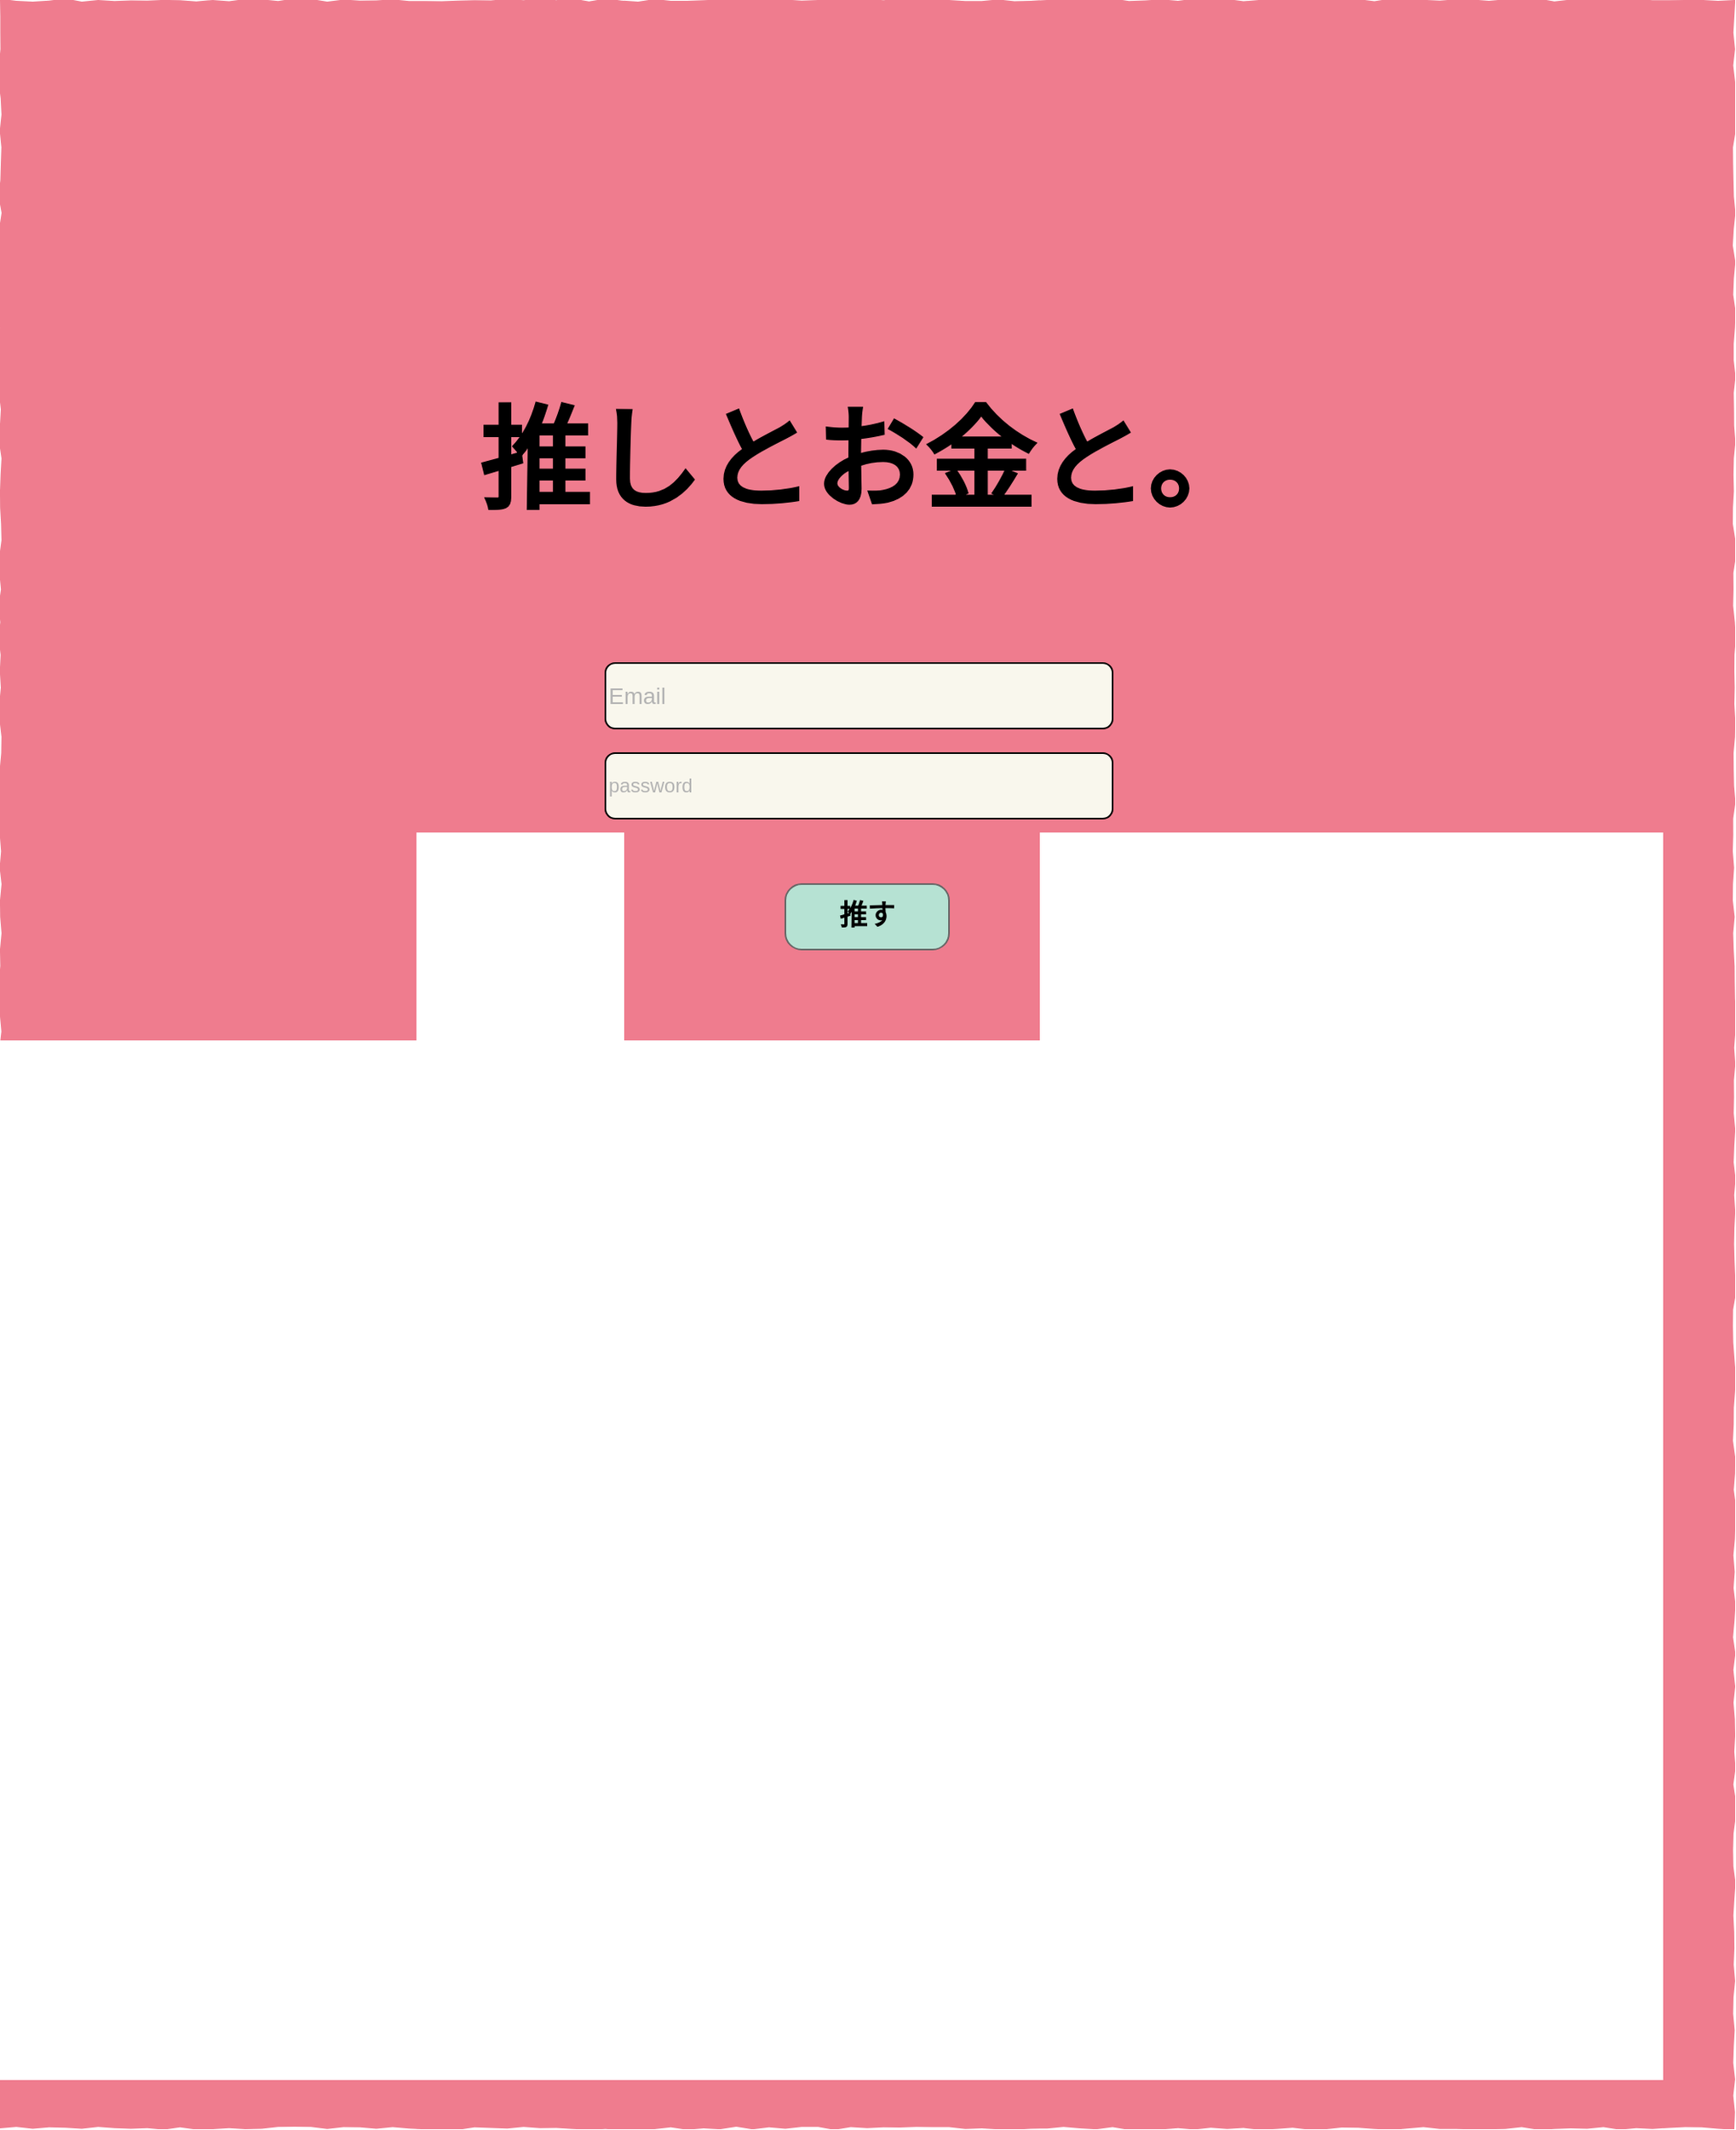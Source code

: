<mxfile version="15.8.6" type="github" pages="19">
  <diagram id="UxVFxGpKfsYg7zSkrFi4" name="ログイン画面">
    <mxGraphModel dx="782" dy="507" grid="1" gridSize="10" guides="1" tooltips="1" connect="1" arrows="1" fold="1" page="1" pageScale="1" pageWidth="1100" pageHeight="850" math="0" shadow="0">
      <root>
        <mxCell id="chL5t6j-_qPZ0_r-l7LH-0" />
        <mxCell id="chL5t6j-_qPZ0_r-l7LH-1" parent="chL5t6j-_qPZ0_r-l7LH-0" />
        <mxCell id="VtDj1cFA3DahUaQBhV_i-0" value="" style="whiteSpace=wrap;html=1;rounded=0;shadow=0;labelBackgroundColor=none;strokeWidth=1;fontFamily=Helvetica;fontSize=12;align=center;comic=1;strokeColor=none;fillColor=#EF7C8E;fontColor=none;noLabel=1;" parent="chL5t6j-_qPZ0_r-l7LH-1" vertex="1">
          <mxGeometry x="20" y="20" width="1060" height="1300" as="geometry" />
        </mxCell>
        <mxCell id="vUNmke9pMDpvEQRWQD40-0" value="&lt;h1&gt;&lt;font style=&quot;font-size: 68px ; line-height: 1&quot;&gt;推しとお金と。&lt;/font&gt;&lt;/h1&gt;" style="text;strokeColor=none;fillColor=none;html=1;fontSize=68;fontStyle=1;verticalAlign=middle;align=center;rounded=0;shadow=0;labelBackgroundColor=none;sketch=0;fontFamily=Dela Gothic One;fontSource=https%3A%2F%2Ffonts.googleapis.com%2Fcss%3Ffamily%3DDela%2BGothic%2BOne;fontColor=default;labelBorderColor=none;gradientColor=#ffffff;gradientDirection=north;" parent="chL5t6j-_qPZ0_r-l7LH-1" vertex="1">
          <mxGeometry x="250" y="180" width="600" height="200" as="geometry" />
        </mxCell>
        <mxCell id="b3vnI4x36vE1d_46bEfG-0" value="Email" style="rounded=1;whiteSpace=wrap;html=1;fontColor=#B3B3B3;fontSize=14;align=left;fillColor=#F9F7ED;" parent="chL5t6j-_qPZ0_r-l7LH-1" vertex="1">
          <mxGeometry x="390" y="425" width="310" height="40" as="geometry" />
        </mxCell>
        <mxCell id="b3vnI4x36vE1d_46bEfG-1" value="password" style="rounded=1;whiteSpace=wrap;html=1;align=left;fontColor=#B3B3B3;fillColor=#F9F7ED;" parent="chL5t6j-_qPZ0_r-l7LH-1" vertex="1">
          <mxGeometry x="390" y="480" width="310" height="40" as="geometry" />
        </mxCell>
        <mxCell id="b3vnI4x36vE1d_46bEfG-2" value="推す" style="strokeWidth=1;shadow=0;dashed=0;align=center;html=1;shape=mxgraph.mockup.buttons.button;strokeColor=#666666;fontColor=#000000;mainText=;buttonStyle=round;fontSize=17;fontStyle=1;fillColor=#B6E2D3;whiteSpace=wrap;" parent="chL5t6j-_qPZ0_r-l7LH-1" vertex="1">
          <mxGeometry x="500" y="560" width="100" height="40" as="geometry" />
        </mxCell>
      </root>
    </mxGraphModel>
  </diagram>
  <diagram name="トップ" id="03018318-947c-dd8e-b7a3-06fadd420f32">
    <mxGraphModel dx="3328" dy="2028" grid="1" gridSize="10" guides="1" tooltips="1" connect="1" arrows="1" fold="1" page="1" pageScale="1" pageWidth="1100" pageHeight="850" background="none" math="0" shadow="0">
      <root>
        <mxCell id="0" />
        <mxCell id="1" parent="0" />
        <mxCell id="677b7b8949515195-1" value="" style="whiteSpace=wrap;html=1;rounded=0;shadow=0;labelBackgroundColor=none;strokeWidth=1;fontFamily=Verdana;fontSize=12;align=center;comic=1;strokeColor=#FAE8E0;fillColor=#FAE8E0;fontColor=#ffffff;" parent="1" vertex="1">
          <mxGeometry x="20" y="20" width="1060" height="3780" as="geometry" />
        </mxCell>
        <mxCell id="yaczlZ2EXRmRVQACX1jq-32" value="" style="whiteSpace=wrap;html=1;rounded=0;shadow=0;labelBackgroundColor=none;strokeWidth=2;fontFamily=Verdana;fontSize=12;align=center;comic=1;perimeterSpacing=0;strokeColor=#EBE0D0;fillColor=#EF7C8E;" parent="1" vertex="1">
          <mxGeometry x="40" y="190" width="1010" height="680" as="geometry" />
        </mxCell>
        <mxCell id="yaczlZ2EXRmRVQACX1jq-25" value="" style="verticalLabelPosition=bottom;shadow=0;dashed=0;align=center;html=1;verticalAlign=top;strokeWidth=1;shape=mxgraph.mockup.graphics.simpleIcon;strokeColor=#999999;rounded=1;fontSize=18;fillColor=none;" parent="1" vertex="1">
          <mxGeometry x="60" y="210" width="970" height="480" as="geometry" />
        </mxCell>
        <mxCell id="yaczlZ2EXRmRVQACX1jq-33" value="" style="whiteSpace=wrap;html=1;rounded=0;shadow=0;labelBackgroundColor=none;strokeWidth=2;fontFamily=Verdana;fontSize=12;align=center;comic=1;perimeterSpacing=0;strokeColor=#D8A7B1;fillColor=#D8A7B1;" parent="1" vertex="1">
          <mxGeometry x="40" y="1690" width="1010" height="1330" as="geometry" />
        </mxCell>
        <mxCell id="yaczlZ2EXRmRVQACX1jq-29" value="" style="whiteSpace=wrap;html=1;rounded=0;shadow=0;labelBackgroundColor=none;strokeWidth=2;fontFamily=Verdana;fontSize=12;align=center;comic=1;perimeterSpacing=0;strokeColor=#B6E2D3;fillColor=#B6E2D3;" parent="1" vertex="1">
          <mxGeometry x="40" y="900" width="1010" height="750" as="geometry" />
        </mxCell>
        <mxCell id="677b7b8949515195-2" value="&lt;h2&gt;&lt;font face=&quot;Dela Gothic One&quot; data-font-src=&quot;https://fonts.googleapis.com/css?family=Dela+Gothic+One&quot;&gt;推しとお金と。&lt;/font&gt;&lt;/h2&gt;" style="whiteSpace=wrap;html=1;rounded=0;shadow=0;labelBackgroundColor=none;strokeWidth=1;fontFamily=Verdana;fontSize=28;align=center;comic=1;fillColor=none;strokeColor=none;" parent="1" vertex="1">
          <mxGeometry x="40" y="40" width="300" height="80" as="geometry" />
        </mxCell>
        <mxCell id="677b7b8949515195-9" value="" style="line;strokeWidth=1;html=1;rounded=0;shadow=0;labelBackgroundColor=none;fillColor=none;fontFamily=Verdana;fontSize=14;fontColor=#000000;align=center;comic=1;" parent="1" vertex="1">
          <mxGeometry x="20" y="140" width="1060" height="10" as="geometry" />
        </mxCell>
        <mxCell id="677b7b8949515195-26" value="" style="whiteSpace=wrap;html=1;rounded=0;shadow=0;labelBackgroundColor=none;strokeWidth=1;fontFamily=Verdana;fontSize=12;align=center;comic=1;fillColor=#F9F7ED;strokeColor=#36393d;" parent="1" vertex="1">
          <mxGeometry x="45" y="3050" width="1010" height="640" as="geometry" />
        </mxCell>
        <mxCell id="677b7b8949515195-42" value="カレンダー" style="text;html=1;points=[];align=center;verticalAlign=middle;spacingTop=-4;fontSize=16;fontFamily=Verdana" parent="1" vertex="1">
          <mxGeometry x="465" y="3380" width="170" height="20" as="geometry" />
        </mxCell>
        <mxCell id="yaczlZ2EXRmRVQACX1jq-4" value="" style="verticalLabelPosition=bottom;shadow=0;dashed=0;align=center;html=1;verticalAlign=top;strokeWidth=1;shape=mxgraph.mockup.graphics.pieChart;parts=10,20,35;partColors=#e0e0e0,#d0d0d0,#c0c0c0,#b0b0b0,#a0a0a0;strokeWidth=2;strokeColor=#E6E6E6;" parent="1" vertex="1">
          <mxGeometry x="380" y="1830" width="300" height="300" as="geometry" />
        </mxCell>
        <mxCell id="yaczlZ2EXRmRVQACX1jq-24" value="メモリー" style="text;html=1;points=[];align=center;verticalAlign=middle;spacingTop=-4;fontSize=28;fontFamily=Verdana;fontStyle=1" parent="1" vertex="1">
          <mxGeometry x="465" y="920" width="170" height="40" as="geometry" />
        </mxCell>
        <mxCell id="yaczlZ2EXRmRVQACX1jq-6" value="" style="whiteSpace=wrap;html=1;rounded=1;shadow=0;labelBackgroundColor=none;strokeWidth=1;fontFamily=Verdana;fontSize=12;align=center;comic=1;fillColor=#F9F7ED;" parent="1" vertex="1">
          <mxGeometry x="60" y="970" width="300" height="300" as="geometry" />
        </mxCell>
        <mxCell id="yaczlZ2EXRmRVQACX1jq-34" value="お金の管理" style="text;html=1;points=[];align=center;verticalAlign=middle;spacingTop=-4;fontSize=28;fontFamily=Verdana;fontStyle=1" parent="1" vertex="1">
          <mxGeometry x="445" y="1720" width="170" height="40" as="geometry" />
        </mxCell>
        <mxCell id="yaczlZ2EXRmRVQACX1jq-35" value="" style="verticalLabelPosition=bottom;shadow=0;dashed=0;align=center;html=1;verticalAlign=top;strokeWidth=1;shape=mxgraph.mockup.graphics.pieChart;parts=10,20,35;partColors=#e0e0e0,#d0d0d0,#c0c0c0,#b0b0b0,#a0a0a0;strokeWidth=2;strokeColor=#E6E6E6;" parent="1" vertex="1">
          <mxGeometry x="385" y="2410" width="300" height="300" as="geometry" />
        </mxCell>
        <mxCell id="yaczlZ2EXRmRVQACX1jq-36" value="支出" style="text;html=1;points=[];align=center;verticalAlign=middle;spacingTop=-4;fontSize=28;fontFamily=Verdana;fontStyle=1" parent="1" vertex="1">
          <mxGeometry x="445" y="1780" width="170" height="40" as="geometry" />
        </mxCell>
        <mxCell id="yaczlZ2EXRmRVQACX1jq-37" value="推し貯金" style="text;html=1;points=[];align=center;verticalAlign=middle;spacingTop=-4;fontSize=28;fontFamily=Verdana;fontStyle=1" parent="1" vertex="1">
          <mxGeometry x="445" y="2360" width="170" height="40" as="geometry" />
        </mxCell>
        <mxCell id="yaczlZ2EXRmRVQACX1jq-38" value="&lt;ul&gt;&lt;li&gt;コンサート　　　1,5000円&lt;/li&gt;&lt;li&gt;演劇&lt;/li&gt;&lt;li&gt;配信&lt;/li&gt;&lt;li&gt;CD&lt;/li&gt;&lt;li&gt;雑誌　　　　&lt;/li&gt;&lt;/ul&gt;" style="text;strokeColor=none;fillColor=none;html=1;whiteSpace=wrap;verticalAlign=top;overflow=hidden;rounded=0;shadow=0;sketch=0;fontSize=20;" parent="1" vertex="1">
          <mxGeometry x="305" y="2150" width="460" height="200" as="geometry" />
        </mxCell>
        <mxCell id="yaczlZ2EXRmRVQACX1jq-39" value="&lt;ul&gt;&lt;li&gt;コンサート&amp;nbsp; &amp;nbsp; &amp;nbsp; &amp;nbsp; &amp;nbsp; &amp;nbsp; &amp;nbsp; 3,000円&lt;/li&gt;&lt;li&gt;主演舞台&lt;/li&gt;&lt;li&gt;TV出演(グループ)&lt;/li&gt;&lt;li&gt;TV出演(単発)&lt;/li&gt;&lt;li&gt;雑誌(グループ)&lt;/li&gt;&lt;li&gt;雑誌(単発)&lt;/li&gt;&lt;/ul&gt;" style="text;strokeColor=none;fillColor=none;html=1;whiteSpace=wrap;verticalAlign=top;overflow=hidden;rounded=0;shadow=0;sketch=0;fontSize=20;" parent="1" vertex="1">
          <mxGeometry x="350" y="2760" width="390" height="200" as="geometry" />
        </mxCell>
        <mxCell id="yaczlZ2EXRmRVQACX1jq-2" value="推しの画像" style="text;html=1;points=[];align=center;verticalAlign=middle;spacingTop=-4;fontSize=14;fontFamily=Verdana" parent="1" vertex="1">
          <mxGeometry x="465" y="450" width="170" height="20" as="geometry" />
        </mxCell>
        <mxCell id="yaczlZ2EXRmRVQACX1jq-41" value="&lt;div style=&quot;font-size: 20px;&quot;&gt;&lt;span style=&quot;font-weight: normal; font-size: 20px;&quot;&gt;&lt;font style=&quot;font-size: 20px;&quot;&gt;なまえ　　　：山田太郎&lt;/font&gt;&lt;/span&gt;&lt;/div&gt;&lt;div style=&quot;font-size: 20px;&quot;&gt;&lt;span style=&quot;font-weight: normal; font-size: 20px;&quot;&gt;&lt;font style=&quot;font-size: 20px;&quot;&gt;たんじょうび：yyyy/mm/dd&lt;/font&gt;&lt;/span&gt;&lt;/div&gt;&lt;div style=&quot;font-size: 20px;&quot;&gt;&lt;span style=&quot;font-weight: 400; font-size: 20px;&quot;&gt;あいじょうど：100%&lt;/span&gt;&lt;/div&gt;" style="text;strokeColor=none;fillColor=none;html=1;fontSize=20;fontStyle=1;verticalAlign=top;align=left;rounded=0;shadow=0;labelBackgroundColor=none;sketch=0;" parent="1" vertex="1">
          <mxGeometry x="60" y="720" width="650" height="120" as="geometry" />
        </mxCell>
        <mxCell id="q1EqOqQfWIgQhFBcWWkm-1" value="" style="verticalLabelPosition=bottom;shadow=0;dashed=0;align=center;html=1;verticalAlign=top;strokeWidth=1;shape=mxgraph.mockup.graphics.simpleIcon;strokeColor=#999999;rounded=1;fontSize=18;fillColor=none;" parent="1" vertex="1">
          <mxGeometry x="75" y="985" width="270" height="270" as="geometry" />
        </mxCell>
        <mxCell id="q1EqOqQfWIgQhFBcWWkm-2" value="No.1" style="text;strokeColor=none;fillColor=none;html=1;fontSize=24;fontStyle=1;verticalAlign=middle;align=center;rounded=0;shadow=0;glass=0;sketch=0;fontColor=#000000;" parent="1" vertex="1">
          <mxGeometry x="40" y="967" width="100" height="40" as="geometry" />
        </mxCell>
        <mxCell id="q1EqOqQfWIgQhFBcWWkm-3" value="" style="html=1;verticalLabelPosition=bottom;align=center;labelBackgroundColor=#ffffff;verticalAlign=top;strokeWidth=2;strokeColor=none;shadow=0;dashed=0;shape=mxgraph.ios7.icons.heart;rounded=1;fontSize=18;fillColor=#FAE8E0;" parent="1" vertex="1">
          <mxGeometry x="990" y="810" width="40" height="40" as="geometry" />
        </mxCell>
        <mxCell id="c6nzPv5-GsaWvvguajbp-1" value="" style="whiteSpace=wrap;html=1;rounded=1;shadow=0;labelBackgroundColor=none;strokeWidth=1;fontFamily=Verdana;fontSize=12;align=center;comic=1;fillColor=#F9F7ED;" vertex="1" parent="1">
          <mxGeometry x="380" y="970" width="300" height="300" as="geometry" />
        </mxCell>
        <mxCell id="Xhqz13biM2N_Na8dGTES-1" value="" style="edgeStyle=orthogonalEdgeStyle;rounded=0;orthogonalLoop=1;jettySize=auto;html=1;fontSize=20;fontColor=#B3B3B3;" edge="1" parent="1" source="c6nzPv5-GsaWvvguajbp-2" target="yaczlZ2EXRmRVQACX1jq-24">
          <mxGeometry relative="1" as="geometry" />
        </mxCell>
        <mxCell id="c6nzPv5-GsaWvvguajbp-2" value="" style="verticalLabelPosition=bottom;shadow=0;dashed=0;align=center;html=1;verticalAlign=top;strokeWidth=1;shape=mxgraph.mockup.graphics.simpleIcon;strokeColor=#999999;rounded=1;fontSize=18;fillColor=none;" vertex="1" parent="1">
          <mxGeometry x="395" y="985" width="270" height="270" as="geometry" />
        </mxCell>
        <mxCell id="c6nzPv5-GsaWvvguajbp-3" value="No.1" style="text;strokeColor=none;fillColor=none;html=1;fontSize=24;fontStyle=1;verticalAlign=middle;align=center;rounded=0;shadow=0;glass=0;sketch=0;fontColor=#000000;" vertex="1" parent="1">
          <mxGeometry x="360" y="967" width="100" height="40" as="geometry" />
        </mxCell>
        <mxCell id="c6nzPv5-GsaWvvguajbp-4" value="" style="whiteSpace=wrap;html=1;rounded=1;shadow=0;labelBackgroundColor=none;strokeWidth=1;fontFamily=Verdana;fontSize=12;align=center;comic=1;fillColor=#F9F7ED;" vertex="1" parent="1">
          <mxGeometry x="710" y="970" width="300" height="300" as="geometry" />
        </mxCell>
        <mxCell id="c6nzPv5-GsaWvvguajbp-5" value="" style="verticalLabelPosition=bottom;shadow=0;dashed=0;align=center;html=1;verticalAlign=top;strokeWidth=1;shape=mxgraph.mockup.graphics.simpleIcon;strokeColor=#999999;rounded=1;fontSize=18;fillColor=none;" vertex="1" parent="1">
          <mxGeometry x="725" y="985" width="270" height="270" as="geometry" />
        </mxCell>
        <mxCell id="c6nzPv5-GsaWvvguajbp-6" value="No.1" style="text;strokeColor=none;fillColor=none;html=1;fontSize=24;fontStyle=1;verticalAlign=middle;align=center;rounded=0;shadow=0;glass=0;sketch=0;fontColor=#000000;" vertex="1" parent="1">
          <mxGeometry x="690" y="967" width="100" height="40" as="geometry" />
        </mxCell>
        <mxCell id="c6nzPv5-GsaWvvguajbp-7" value="" style="whiteSpace=wrap;html=1;rounded=1;shadow=0;labelBackgroundColor=none;strokeWidth=1;fontFamily=Verdana;fontSize=12;align=center;comic=1;fillColor=#F9F7ED;" vertex="1" parent="1">
          <mxGeometry x="65" y="1293" width="300" height="300" as="geometry" />
        </mxCell>
        <mxCell id="c6nzPv5-GsaWvvguajbp-8" value="" style="verticalLabelPosition=bottom;shadow=0;dashed=0;align=center;html=1;verticalAlign=top;strokeWidth=1;shape=mxgraph.mockup.graphics.simpleIcon;strokeColor=#999999;rounded=1;fontSize=18;fillColor=none;" vertex="1" parent="1">
          <mxGeometry x="80" y="1308" width="270" height="270" as="geometry" />
        </mxCell>
        <mxCell id="c6nzPv5-GsaWvvguajbp-9" value="No.1" style="text;strokeColor=none;fillColor=none;html=1;fontSize=24;fontStyle=1;verticalAlign=middle;align=center;rounded=0;shadow=0;glass=0;sketch=0;fontColor=#000000;" vertex="1" parent="1">
          <mxGeometry x="45" y="1290" width="100" height="40" as="geometry" />
        </mxCell>
        <mxCell id="c6nzPv5-GsaWvvguajbp-10" value="" style="whiteSpace=wrap;html=1;rounded=1;shadow=0;labelBackgroundColor=none;strokeWidth=1;fontFamily=Verdana;fontSize=12;align=center;comic=1;fillColor=#F9F7ED;" vertex="1" parent="1">
          <mxGeometry x="385" y="1293" width="300" height="300" as="geometry" />
        </mxCell>
        <mxCell id="c6nzPv5-GsaWvvguajbp-11" value="" style="verticalLabelPosition=bottom;shadow=0;dashed=0;align=center;html=1;verticalAlign=top;strokeWidth=1;shape=mxgraph.mockup.graphics.simpleIcon;strokeColor=#999999;rounded=1;fontSize=18;fillColor=none;" vertex="1" parent="1">
          <mxGeometry x="400" y="1308" width="270" height="270" as="geometry" />
        </mxCell>
        <mxCell id="c6nzPv5-GsaWvvguajbp-12" value="No.1" style="text;strokeColor=none;fillColor=none;html=1;fontSize=24;fontStyle=1;verticalAlign=middle;align=center;rounded=0;shadow=0;glass=0;sketch=0;fontColor=#000000;" vertex="1" parent="1">
          <mxGeometry x="365" y="1290" width="100" height="40" as="geometry" />
        </mxCell>
        <mxCell id="c6nzPv5-GsaWvvguajbp-13" value="" style="whiteSpace=wrap;html=1;rounded=1;shadow=0;labelBackgroundColor=none;strokeWidth=1;fontFamily=Verdana;fontSize=12;align=center;comic=1;fillColor=#F9F7ED;" vertex="1" parent="1">
          <mxGeometry x="715" y="1293" width="300" height="300" as="geometry" />
        </mxCell>
        <mxCell id="c6nzPv5-GsaWvvguajbp-14" value="" style="verticalLabelPosition=bottom;shadow=0;dashed=0;align=center;html=1;verticalAlign=top;strokeWidth=1;shape=mxgraph.mockup.graphics.simpleIcon;strokeColor=#999999;rounded=1;fontSize=18;fillColor=none;" vertex="1" parent="1">
          <mxGeometry x="730" y="1308" width="270" height="270" as="geometry" />
        </mxCell>
        <mxCell id="c6nzPv5-GsaWvvguajbp-15" value="No.1" style="text;strokeColor=none;fillColor=none;html=1;fontSize=24;fontStyle=1;verticalAlign=middle;align=center;rounded=0;shadow=0;glass=0;sketch=0;fontColor=#000000;" vertex="1" parent="1">
          <mxGeometry x="695" y="1290" width="100" height="40" as="geometry" />
        </mxCell>
        <mxCell id="SjPd-rIeeMpSXHTkI-8m-1" value="わたし" style="whiteSpace=wrap;html=1;rounded=0;shadow=0;labelBackgroundColor=none;strokeWidth=1;fontFamily=Verdana;fontSize=16;align=center;comic=1;fillColor=none;strokeColor=none;verticalAlign=bottom;fontStyle=1" vertex="1" parent="1">
          <mxGeometry x="980" y="40" width="80" height="90" as="geometry" />
        </mxCell>
        <mxCell id="SjPd-rIeeMpSXHTkI-8m-2" value="お金" style="whiteSpace=wrap;html=1;rounded=0;shadow=0;labelBackgroundColor=none;strokeWidth=1;fontFamily=Verdana;fontSize=16;align=center;comic=1;fillColor=none;strokeColor=none;verticalAlign=bottom;fontStyle=1" vertex="1" parent="1">
          <mxGeometry x="910" y="40" width="80" height="90" as="geometry" />
        </mxCell>
        <mxCell id="SjPd-rIeeMpSXHTkI-8m-3" value="メモリー" style="whiteSpace=wrap;html=1;rounded=0;shadow=0;labelBackgroundColor=none;strokeWidth=1;fontFamily=Verdana;fontSize=16;align=center;comic=1;fillColor=none;strokeColor=none;verticalAlign=bottom;fontStyle=1" vertex="1" parent="1">
          <mxGeometry x="840" y="40" width="80" height="90" as="geometry" />
        </mxCell>
        <mxCell id="SjPd-rIeeMpSXHTkI-8m-4" value="" style="html=1;verticalLabelPosition=bottom;align=center;labelBackgroundColor=default;verticalAlign=top;strokeWidth=2;strokeColor=#000000;shadow=0;dashed=0;shape=mxgraph.ios7.icons.edit;rounded=1;fontSize=18;fillColor=#B6E2D3;" vertex="1" parent="1">
          <mxGeometry x="860" y="60" width="40" height="40" as="geometry" />
        </mxCell>
        <mxCell id="SjPd-rIeeMpSXHTkI-8m-5" value="" style="html=1;verticalLabelPosition=bottom;align=center;labelBackgroundColor=#ffffff;verticalAlign=top;strokeWidth=2;strokeColor=#000000;shadow=0;dashed=0;shape=mxgraph.ios7.icons.heart;rounded=1;fontSize=18;fillColor=#EF7C8E;" vertex="1" parent="1">
          <mxGeometry x="790" y="65" width="40" height="40" as="geometry" />
        </mxCell>
        <mxCell id="SjPd-rIeeMpSXHTkI-8m-6" value="" style="html=1;verticalLabelPosition=bottom;align=center;labelBackgroundColor=#ffffff;verticalAlign=top;strokeWidth=2;strokeColor=#000000;shadow=0;dashed=0;shape=mxgraph.ios7.icons.calculator;rounded=0;sketch=0;fontSize=18;fillColor=#D8A7B1;" vertex="1" parent="1">
          <mxGeometry x="935" y="65" width="30" height="40" as="geometry" />
        </mxCell>
        <mxCell id="SjPd-rIeeMpSXHTkI-8m-7" value="" style="html=1;verticalLabelPosition=bottom;align=center;labelBackgroundColor=#ffffff;verticalAlign=top;strokeWidth=2;strokeColor=#000000;shadow=0;dashed=0;shape=mxgraph.ios7.icons.user;rounded=0;sketch=0;fontSize=14;fillColor=none;" vertex="1" parent="1">
          <mxGeometry x="1000" y="60" width="40" height="40" as="geometry" />
        </mxCell>
        <mxCell id="SjPd-rIeeMpSXHTkI-8m-8" value="推し" style="whiteSpace=wrap;html=1;rounded=0;shadow=0;labelBackgroundColor=none;strokeWidth=1;fontFamily=Verdana;fontSize=16;align=center;comic=1;fillColor=none;strokeColor=none;verticalAlign=bottom;fontStyle=1" vertex="1" parent="1">
          <mxGeometry x="770" y="40" width="80" height="90" as="geometry" />
        </mxCell>
      </root>
    </mxGraphModel>
  </diagram>
  <diagram id="2QcqY6AXD7hYFMSb13DG" name="メモリー">
    <mxGraphModel dx="3976" dy="2028" grid="1" gridSize="10" guides="1" tooltips="1" connect="1" arrows="1" fold="1" page="1" pageScale="1" pageWidth="1100" pageHeight="850" math="0" shadow="0">
      <root>
        <mxCell id="-rIyNbKl4Dou8ZkfTj_H-0" />
        <mxCell id="-rIyNbKl4Dou8ZkfTj_H-1" parent="-rIyNbKl4Dou8ZkfTj_H-0" />
        <mxCell id="AClEbfUBYzWPLddE4YGz-0" value="" style="whiteSpace=wrap;html=1;rounded=0;shadow=0;labelBackgroundColor=none;strokeWidth=1;fontFamily=Verdana;fontSize=12;align=center;comic=1;strokeColor=#FAE8E0;fillColor=#FAE8E0;fontColor=#ffffff;" parent="-rIyNbKl4Dou8ZkfTj_H-1" vertex="1">
          <mxGeometry x="20" y="10" width="1060" height="2300" as="geometry" />
        </mxCell>
        <mxCell id="AClEbfUBYzWPLddE4YGz-9" value="&lt;h2&gt;&lt;font face=&quot;Dela Gothic One&quot; data-font-src=&quot;https://fonts.googleapis.com/css?family=Dela+Gothic+One&quot;&gt;推しとお金と。&lt;/font&gt;&lt;/h2&gt;" style="whiteSpace=wrap;html=1;rounded=0;shadow=0;labelBackgroundColor=none;strokeWidth=1;fontFamily=Verdana;fontSize=28;align=center;comic=1;fillColor=none;strokeColor=none;" parent="-rIyNbKl4Dou8ZkfTj_H-1" vertex="1">
          <mxGeometry x="40" y="40" width="300" height="80" as="geometry" />
        </mxCell>
        <mxCell id="AClEbfUBYzWPLddE4YGz-10" value="" style="line;strokeWidth=1;html=1;rounded=0;shadow=0;labelBackgroundColor=none;fillColor=none;fontFamily=Verdana;fontSize=14;fontColor=#000000;align=center;comic=1;" parent="-rIyNbKl4Dou8ZkfTj_H-1" vertex="1">
          <mxGeometry x="20" y="140" width="1060" height="10" as="geometry" />
        </mxCell>
        <mxCell id="N6bOfU00B65bswanYSPk-6" value="" style="whiteSpace=wrap;html=1;rounded=0;shadow=0;labelBackgroundColor=none;strokeWidth=1;fontFamily=Verdana;fontSize=12;align=center;comic=1;fillColor=#F9F7ED;strokeColor=#36393d;" parent="-rIyNbKl4Dou8ZkfTj_H-1" vertex="1">
          <mxGeometry x="45" y="260" width="1010" height="800" as="geometry" />
        </mxCell>
        <mxCell id="3t6Vk11gN6ZwAq6YirDO-0" value="" style="verticalLabelPosition=bottom;shadow=0;dashed=0;align=center;html=1;verticalAlign=top;strokeWidth=1;shape=mxgraph.mockup.graphics.simpleIcon;strokeColor=#999999;rounded=1;fontSize=18;fillColor=none;" parent="-rIyNbKl4Dou8ZkfTj_H-1" vertex="1">
          <mxGeometry x="310" y="325" width="480" height="360" as="geometry" />
        </mxCell>
        <mxCell id="3t6Vk11gN6ZwAq6YirDO-18" value="2021/11/14&lt;br style=&quot;font-size: 20px&quot;&gt;公演名　　〇〇〇&lt;br style=&quot;font-size: 20px&quot;&gt;出演者　　〇〇&lt;br style=&quot;font-size: 20px&quot;&gt;会場　　　〇〇シアター&lt;br style=&quot;font-size: 20px&quot;&gt;チケット　〇〇円&lt;br style=&quot;font-size: 20px&quot;&gt;&lt;div style=&quot;font-size: 20px&quot;&gt;&lt;span style=&quot;font-size: 20px&quot;&gt;メモ　　　〇〇〇〇〇〇〇〇&lt;/span&gt;&lt;/div&gt;" style="text;html=1;strokeColor=none;fillColor=none;align=left;verticalAlign=top;whiteSpace=wrap;rounded=0;shadow=1;glass=0;sketch=0;fontSize=20;fontColor=#000000;" parent="-rIyNbKl4Dou8ZkfTj_H-1" vertex="1">
          <mxGeometry x="90" y="700" width="790" height="350" as="geometry" />
        </mxCell>
        <mxCell id="m0CVLFfhDi93x0_QCSWf-0" value="メモリー" style="text;strokeColor=none;fillColor=none;html=1;fontSize=36;fontStyle=1;verticalAlign=middle;align=left;" vertex="1" parent="-rIyNbKl4Dou8ZkfTj_H-1">
          <mxGeometry x="40" y="170" width="215" height="60" as="geometry" />
        </mxCell>
        <mxCell id="m0CVLFfhDi93x0_QCSWf-1" value="" style="whiteSpace=wrap;html=1;rounded=0;shadow=0;labelBackgroundColor=none;strokeWidth=1;fontFamily=Verdana;fontSize=12;align=center;comic=1;fillColor=#F9F7ED;strokeColor=#36393d;" vertex="1" parent="-rIyNbKl4Dou8ZkfTj_H-1">
          <mxGeometry x="45" y="1100" width="1010" height="800" as="geometry" />
        </mxCell>
        <mxCell id="m0CVLFfhDi93x0_QCSWf-2" value="" style="verticalLabelPosition=bottom;shadow=0;dashed=0;align=center;html=1;verticalAlign=top;strokeWidth=1;shape=mxgraph.mockup.graphics.simpleIcon;strokeColor=#999999;rounded=1;fontSize=18;fillColor=none;" vertex="1" parent="-rIyNbKl4Dou8ZkfTj_H-1">
          <mxGeometry x="310" y="1165" width="480" height="360" as="geometry" />
        </mxCell>
        <mxCell id="m0CVLFfhDi93x0_QCSWf-3" value="2021/11/14&lt;br style=&quot;font-size: 20px&quot;&gt;公演名　　〇〇〇&lt;br style=&quot;font-size: 20px&quot;&gt;出演者　　〇〇&lt;br style=&quot;font-size: 20px&quot;&gt;会場　　　〇〇シアター&lt;br style=&quot;font-size: 20px&quot;&gt;チケット　〇〇円&lt;br style=&quot;font-size: 20px&quot;&gt;&lt;div style=&quot;font-size: 20px&quot;&gt;&lt;span style=&quot;font-size: 20px&quot;&gt;メモ　　　〇〇〇〇〇〇〇〇&lt;/span&gt;&lt;/div&gt;" style="text;html=1;strokeColor=none;fillColor=none;align=left;verticalAlign=top;whiteSpace=wrap;rounded=0;shadow=1;glass=0;sketch=0;fontSize=20;fontColor=#000000;" vertex="1" parent="-rIyNbKl4Dou8ZkfTj_H-1">
          <mxGeometry x="90" y="1540" width="790" height="350" as="geometry" />
        </mxCell>
        <mxCell id="sSvdJNJbbboCtx2kDgrR-0" value="わたし" style="whiteSpace=wrap;html=1;rounded=0;shadow=0;labelBackgroundColor=none;strokeWidth=1;fontFamily=Verdana;fontSize=16;align=center;comic=1;fillColor=none;strokeColor=none;verticalAlign=bottom;fontStyle=1" vertex="1" parent="-rIyNbKl4Dou8ZkfTj_H-1">
          <mxGeometry x="980" y="40" width="80" height="90" as="geometry" />
        </mxCell>
        <mxCell id="sSvdJNJbbboCtx2kDgrR-1" value="お金" style="whiteSpace=wrap;html=1;rounded=0;shadow=0;labelBackgroundColor=none;strokeWidth=1;fontFamily=Verdana;fontSize=16;align=center;comic=1;fillColor=none;strokeColor=none;verticalAlign=bottom;fontStyle=1" vertex="1" parent="-rIyNbKl4Dou8ZkfTj_H-1">
          <mxGeometry x="910" y="40" width="80" height="90" as="geometry" />
        </mxCell>
        <mxCell id="sSvdJNJbbboCtx2kDgrR-2" value="メモリー" style="whiteSpace=wrap;html=1;rounded=0;shadow=0;labelBackgroundColor=none;strokeWidth=1;fontFamily=Verdana;fontSize=16;align=center;comic=1;fillColor=none;strokeColor=none;verticalAlign=bottom;fontStyle=1" vertex="1" parent="-rIyNbKl4Dou8ZkfTj_H-1">
          <mxGeometry x="840" y="40" width="80" height="90" as="geometry" />
        </mxCell>
        <mxCell id="sSvdJNJbbboCtx2kDgrR-3" value="" style="html=1;verticalLabelPosition=bottom;align=center;labelBackgroundColor=default;verticalAlign=top;strokeWidth=2;strokeColor=#000000;shadow=0;dashed=0;shape=mxgraph.ios7.icons.edit;rounded=1;fontSize=18;fillColor=#B6E2D3;" vertex="1" parent="-rIyNbKl4Dou8ZkfTj_H-1">
          <mxGeometry x="860" y="60" width="40" height="40" as="geometry" />
        </mxCell>
        <mxCell id="sSvdJNJbbboCtx2kDgrR-4" value="" style="html=1;verticalLabelPosition=bottom;align=center;labelBackgroundColor=#ffffff;verticalAlign=top;strokeWidth=2;strokeColor=#000000;shadow=0;dashed=0;shape=mxgraph.ios7.icons.heart;rounded=1;fontSize=18;fillColor=#EF7C8E;" vertex="1" parent="-rIyNbKl4Dou8ZkfTj_H-1">
          <mxGeometry x="790" y="65" width="40" height="40" as="geometry" />
        </mxCell>
        <mxCell id="sSvdJNJbbboCtx2kDgrR-5" value="" style="html=1;verticalLabelPosition=bottom;align=center;labelBackgroundColor=#ffffff;verticalAlign=top;strokeWidth=2;strokeColor=#000000;shadow=0;dashed=0;shape=mxgraph.ios7.icons.calculator;rounded=0;sketch=0;fontSize=18;fillColor=#D8A7B1;" vertex="1" parent="-rIyNbKl4Dou8ZkfTj_H-1">
          <mxGeometry x="935" y="65" width="30" height="40" as="geometry" />
        </mxCell>
        <mxCell id="sSvdJNJbbboCtx2kDgrR-6" value="" style="html=1;verticalLabelPosition=bottom;align=center;labelBackgroundColor=#ffffff;verticalAlign=top;strokeWidth=2;strokeColor=#000000;shadow=0;dashed=0;shape=mxgraph.ios7.icons.user;rounded=0;sketch=0;fontSize=14;fillColor=none;" vertex="1" parent="-rIyNbKl4Dou8ZkfTj_H-1">
          <mxGeometry x="1000" y="60" width="40" height="40" as="geometry" />
        </mxCell>
        <mxCell id="sSvdJNJbbboCtx2kDgrR-7" value="推し" style="whiteSpace=wrap;html=1;rounded=0;shadow=0;labelBackgroundColor=none;strokeWidth=1;fontFamily=Verdana;fontSize=16;align=center;comic=1;fillColor=none;strokeColor=none;verticalAlign=bottom;fontStyle=1" vertex="1" parent="-rIyNbKl4Dou8ZkfTj_H-1">
          <mxGeometry x="770" y="40" width="80" height="90" as="geometry" />
        </mxCell>
        <mxCell id="cNzJWNAEa8QTt3qSXynT-0" value="yyyy" style="rounded=1;whiteSpace=wrap;html=1;shadow=0;glass=0;sketch=0;fontSize=18;fontColor=#B3B3B3;strokeColor=#000000;fillColor=#F9F7ED;align=left;verticalAlign=middle;" vertex="1" parent="-rIyNbKl4Dou8ZkfTj_H-1">
          <mxGeometry x="810" y="180" width="80" height="40" as="geometry" />
        </mxCell>
        <mxCell id="cNzJWNAEa8QTt3qSXynT-1" value="" style="html=1;verticalLabelPosition=bottom;align=center;labelBackgroundColor=#ffffff;verticalAlign=top;strokeWidth=1;strokeColor=#000000;shadow=0;dashed=0;shape=mxgraph.ios7.icons.play;rounded=1;glass=0;sketch=0;fontFamily=Helvetica;fontSize=36;fontColor=#B3B3B3;fillColor=none;direction=south;aspect=fixed;" vertex="1" parent="-rIyNbKl4Dou8ZkfTj_H-1">
          <mxGeometry x="910" y="191.25" width="20" height="17.5" as="geometry" />
        </mxCell>
        <mxCell id="cNzJWNAEa8QTt3qSXynT-6" value="mm" style="rounded=1;whiteSpace=wrap;html=1;shadow=0;glass=0;sketch=0;fontSize=18;fontColor=#B3B3B3;strokeColor=#000000;fillColor=#F9F7ED;align=left;verticalAlign=middle;" vertex="1" parent="-rIyNbKl4Dou8ZkfTj_H-1">
          <mxGeometry x="950" y="180" width="60" height="40" as="geometry" />
        </mxCell>
        <mxCell id="cNzJWNAEa8QTt3qSXynT-10" value="" style="html=1;verticalLabelPosition=bottom;align=center;labelBackgroundColor=#ffffff;verticalAlign=top;strokeWidth=1;strokeColor=#000000;shadow=0;dashed=0;shape=mxgraph.ios7.icons.play;rounded=1;glass=0;sketch=0;fontFamily=Helvetica;fontSize=36;fontColor=#B3B3B3;fillColor=none;direction=south;aspect=fixed;" vertex="1" parent="-rIyNbKl4Dou8ZkfTj_H-1">
          <mxGeometry x="1020" y="191.25" width="20" height="17.5" as="geometry" />
        </mxCell>
      </root>
    </mxGraphModel>
  </diagram>
  <diagram name="メモリー管理" id="jT9CmfsGDwzF9KvE26sL">
    <mxGraphModel dx="1657" dy="845" grid="1" gridSize="10" guides="1" tooltips="1" connect="1" arrows="1" fold="1" page="1" pageScale="1" pageWidth="1100" pageHeight="850" math="0" shadow="0">
      <root>
        <mxCell id="hv3OgYjmoO8vMcc_Rlf6-0" />
        <mxCell id="hv3OgYjmoO8vMcc_Rlf6-1" parent="hv3OgYjmoO8vMcc_Rlf6-0" />
        <mxCell id="hv3OgYjmoO8vMcc_Rlf6-2" value="" style="whiteSpace=wrap;html=1;rounded=0;shadow=0;labelBackgroundColor=none;strokeWidth=1;fontFamily=Verdana;fontSize=12;align=center;comic=1;strokeColor=#FAE8E0;fillColor=#FAE8E0;fontColor=#ffffff;" parent="hv3OgYjmoO8vMcc_Rlf6-1" vertex="1">
          <mxGeometry x="20" y="10" width="1060" height="2300" as="geometry" />
        </mxCell>
        <mxCell id="hv3OgYjmoO8vMcc_Rlf6-3" value="&lt;h2&gt;&lt;font face=&quot;Dela Gothic One&quot; data-font-src=&quot;https://fonts.googleapis.com/css?family=Dela+Gothic+One&quot;&gt;推しとお金と。&lt;/font&gt;&lt;/h2&gt;" style="whiteSpace=wrap;html=1;rounded=0;shadow=0;labelBackgroundColor=none;strokeWidth=1;fontFamily=Verdana;fontSize=28;align=center;comic=1;fillColor=none;strokeColor=none;" parent="hv3OgYjmoO8vMcc_Rlf6-1" vertex="1">
          <mxGeometry x="40" y="40" width="300" height="80" as="geometry" />
        </mxCell>
        <mxCell id="hv3OgYjmoO8vMcc_Rlf6-4" value="" style="line;strokeWidth=1;html=1;rounded=0;shadow=0;labelBackgroundColor=none;fillColor=none;fontFamily=Verdana;fontSize=14;fontColor=#000000;align=center;comic=1;" parent="hv3OgYjmoO8vMcc_Rlf6-1" vertex="1">
          <mxGeometry x="20" y="140" width="1060" height="10" as="geometry" />
        </mxCell>
        <mxCell id="hv3OgYjmoO8vMcc_Rlf6-5" value="" style="whiteSpace=wrap;html=1;rounded=0;shadow=0;labelBackgroundColor=none;strokeWidth=1;fontFamily=Verdana;fontSize=12;align=center;comic=1;fillColor=#F9F7ED;strokeColor=#36393d;" parent="hv3OgYjmoO8vMcc_Rlf6-1" vertex="1">
          <mxGeometry x="45" y="350" width="1010" height="800" as="geometry" />
        </mxCell>
        <mxCell id="hv3OgYjmoO8vMcc_Rlf6-6" value="" style="verticalLabelPosition=bottom;shadow=0;dashed=0;align=center;html=1;verticalAlign=top;strokeWidth=1;shape=mxgraph.mockup.graphics.simpleIcon;strokeColor=#999999;rounded=1;fontSize=18;fillColor=none;" parent="hv3OgYjmoO8vMcc_Rlf6-1" vertex="1">
          <mxGeometry x="310" y="415" width="480" height="360" as="geometry" />
        </mxCell>
        <mxCell id="hv3OgYjmoO8vMcc_Rlf6-7" value="2021/11/14&lt;br style=&quot;font-size: 20px&quot;&gt;公演名　　〇〇〇&lt;br style=&quot;font-size: 20px&quot;&gt;出演者　　〇〇&lt;br style=&quot;font-size: 20px&quot;&gt;会場　　　〇〇シアター&lt;br style=&quot;font-size: 20px&quot;&gt;チケット　〇〇円&lt;br style=&quot;font-size: 20px&quot;&gt;&lt;div style=&quot;font-size: 20px&quot;&gt;&lt;span style=&quot;font-size: 20px&quot;&gt;メモ　　　〇〇〇〇〇〇〇〇&lt;/span&gt;&lt;/div&gt;" style="text;html=1;strokeColor=none;fillColor=none;align=left;verticalAlign=top;whiteSpace=wrap;rounded=0;shadow=1;glass=0;sketch=0;fontSize=20;fontColor=#000000;" parent="hv3OgYjmoO8vMcc_Rlf6-1" vertex="1">
          <mxGeometry x="90" y="790" width="790" height="350" as="geometry" />
        </mxCell>
        <mxCell id="hv3OgYjmoO8vMcc_Rlf6-8" value="" style="shape=image;html=1;verticalAlign=top;verticalLabelPosition=bottom;labelBackgroundColor=#ffffff;imageAspect=0;aspect=fixed;image=https://cdn4.iconfinder.com/data/icons/basic-user-interface-elements/700/edit-change-pencil-128.png;rounded=0;shadow=0;glass=0;sketch=0;fontSize=14;fontColor=#000000;strokeColor=#000000;fillColor=#FAE8E0;" parent="hv3OgYjmoO8vMcc_Rlf6-1" vertex="1">
          <mxGeometry x="960" y="375" width="30" height="30" as="geometry" />
        </mxCell>
        <mxCell id="hv3OgYjmoO8vMcc_Rlf6-9" value="" style="shape=image;html=1;verticalAlign=top;verticalLabelPosition=bottom;labelBackgroundColor=#ffffff;imageAspect=0;aspect=fixed;image=https://cdn0.iconfinder.com/data/icons/simple-line-48px/48/trashcan-128.png;rounded=0;shadow=0;glass=0;sketch=0;fontSize=14;fontColor=#000000;strokeColor=#000000;fillColor=#FAE8E0;" parent="hv3OgYjmoO8vMcc_Rlf6-1" vertex="1">
          <mxGeometry x="1000" y="370" width="40" height="40" as="geometry" />
        </mxCell>
        <mxCell id="hv3OgYjmoO8vMcc_Rlf6-10" value="編集" style="whiteSpace=wrap;html=1;rounded=0;shadow=0;labelBackgroundColor=none;strokeWidth=1;fontFamily=Verdana;fontSize=16;align=center;comic=1;fillColor=none;strokeColor=none;verticalAlign=bottom;fontStyle=1" parent="hv3OgYjmoO8vMcc_Rlf6-1" vertex="1">
          <mxGeometry x="940" y="350" width="70" height="80" as="geometry" />
        </mxCell>
        <mxCell id="hv3OgYjmoO8vMcc_Rlf6-11" value="削除" style="whiteSpace=wrap;html=1;rounded=0;shadow=0;labelBackgroundColor=none;strokeWidth=1;fontFamily=Verdana;fontSize=16;align=center;comic=1;fillColor=none;strokeColor=none;verticalAlign=bottom;fontStyle=1" parent="hv3OgYjmoO8vMcc_Rlf6-1" vertex="1">
          <mxGeometry x="985" y="350" width="70" height="80" as="geometry" />
        </mxCell>
        <mxCell id="hv3OgYjmoO8vMcc_Rlf6-22" value="メモリー一覧" style="text;strokeColor=none;fillColor=none;html=1;fontSize=36;fontStyle=1;verticalAlign=middle;align=left;" parent="hv3OgYjmoO8vMcc_Rlf6-1" vertex="1">
          <mxGeometry x="40" y="260" width="260" height="60" as="geometry" />
        </mxCell>
        <mxCell id="hv3OgYjmoO8vMcc_Rlf6-23" value="" style="whiteSpace=wrap;html=1;rounded=0;shadow=0;labelBackgroundColor=none;strokeWidth=1;fontFamily=Verdana;fontSize=12;align=center;comic=1;fillColor=#F9F7ED;strokeColor=#36393d;" parent="hv3OgYjmoO8vMcc_Rlf6-1" vertex="1">
          <mxGeometry x="45" y="1190" width="1010" height="800" as="geometry" />
        </mxCell>
        <mxCell id="hv3OgYjmoO8vMcc_Rlf6-24" value="" style="verticalLabelPosition=bottom;shadow=0;dashed=0;align=center;html=1;verticalAlign=top;strokeWidth=1;shape=mxgraph.mockup.graphics.simpleIcon;strokeColor=#999999;rounded=1;fontSize=18;fillColor=none;" parent="hv3OgYjmoO8vMcc_Rlf6-1" vertex="1">
          <mxGeometry x="310" y="1255" width="480" height="360" as="geometry" />
        </mxCell>
        <mxCell id="hv3OgYjmoO8vMcc_Rlf6-25" value="2021/11/14&lt;br style=&quot;font-size: 20px&quot;&gt;公演名　　〇〇〇&lt;br style=&quot;font-size: 20px&quot;&gt;出演者　　〇〇&lt;br style=&quot;font-size: 20px&quot;&gt;会場　　　〇〇シアター&lt;br style=&quot;font-size: 20px&quot;&gt;チケット　〇〇円&lt;br style=&quot;font-size: 20px&quot;&gt;&lt;div style=&quot;font-size: 20px&quot;&gt;&lt;span style=&quot;font-size: 20px&quot;&gt;メモ　　　〇〇〇〇〇〇〇〇&lt;/span&gt;&lt;/div&gt;" style="text;html=1;strokeColor=none;fillColor=none;align=left;verticalAlign=top;whiteSpace=wrap;rounded=0;shadow=1;glass=0;sketch=0;fontSize=20;fontColor=#000000;" parent="hv3OgYjmoO8vMcc_Rlf6-1" vertex="1">
          <mxGeometry x="90" y="1630" width="790" height="350" as="geometry" />
        </mxCell>
        <mxCell id="hv3OgYjmoO8vMcc_Rlf6-26" value="" style="shape=image;html=1;verticalAlign=top;verticalLabelPosition=bottom;labelBackgroundColor=#ffffff;imageAspect=0;aspect=fixed;image=https://cdn4.iconfinder.com/data/icons/basic-user-interface-elements/700/edit-change-pencil-128.png;rounded=0;shadow=0;glass=0;sketch=0;fontSize=14;fontColor=#000000;strokeColor=#000000;fillColor=#FAE8E0;" parent="hv3OgYjmoO8vMcc_Rlf6-1" vertex="1">
          <mxGeometry x="960" y="1215" width="30" height="30" as="geometry" />
        </mxCell>
        <mxCell id="hv3OgYjmoO8vMcc_Rlf6-27" value="" style="shape=image;html=1;verticalAlign=top;verticalLabelPosition=bottom;labelBackgroundColor=#ffffff;imageAspect=0;aspect=fixed;image=https://cdn0.iconfinder.com/data/icons/simple-line-48px/48/trashcan-128.png;rounded=0;shadow=0;glass=0;sketch=0;fontSize=14;fontColor=#000000;strokeColor=#000000;fillColor=#FAE8E0;" parent="hv3OgYjmoO8vMcc_Rlf6-1" vertex="1">
          <mxGeometry x="1000" y="1210" width="40" height="40" as="geometry" />
        </mxCell>
        <mxCell id="hv3OgYjmoO8vMcc_Rlf6-28" value="編集" style="whiteSpace=wrap;html=1;rounded=0;shadow=0;labelBackgroundColor=none;strokeWidth=1;fontFamily=Verdana;fontSize=16;align=center;comic=1;fillColor=none;strokeColor=none;verticalAlign=bottom;fontStyle=1" parent="hv3OgYjmoO8vMcc_Rlf6-1" vertex="1">
          <mxGeometry x="940" y="1190" width="70" height="80" as="geometry" />
        </mxCell>
        <mxCell id="hv3OgYjmoO8vMcc_Rlf6-29" value="削除" style="whiteSpace=wrap;html=1;rounded=0;shadow=0;labelBackgroundColor=none;strokeWidth=1;fontFamily=Verdana;fontSize=16;align=center;comic=1;fillColor=none;strokeColor=none;verticalAlign=bottom;fontStyle=1" parent="hv3OgYjmoO8vMcc_Rlf6-1" vertex="1">
          <mxGeometry x="985" y="1190" width="70" height="80" as="geometry" />
        </mxCell>
        <mxCell id="sqmMjXkM5yNOIqOsPwlP-0" value="わたし" style="whiteSpace=wrap;html=1;rounded=0;shadow=0;labelBackgroundColor=none;strokeWidth=1;fontFamily=Verdana;fontSize=16;align=center;comic=1;fillColor=none;strokeColor=none;verticalAlign=bottom;fontStyle=1" parent="hv3OgYjmoO8vMcc_Rlf6-1" vertex="1">
          <mxGeometry x="980" y="40" width="80" height="90" as="geometry" />
        </mxCell>
        <mxCell id="sqmMjXkM5yNOIqOsPwlP-1" value="お金" style="whiteSpace=wrap;html=1;rounded=0;shadow=0;labelBackgroundColor=none;strokeWidth=1;fontFamily=Verdana;fontSize=16;align=center;comic=1;fillColor=none;strokeColor=none;verticalAlign=bottom;fontStyle=1" parent="hv3OgYjmoO8vMcc_Rlf6-1" vertex="1">
          <mxGeometry x="910" y="40" width="80" height="90" as="geometry" />
        </mxCell>
        <mxCell id="sqmMjXkM5yNOIqOsPwlP-2" value="メモリー" style="whiteSpace=wrap;html=1;rounded=0;shadow=0;labelBackgroundColor=none;strokeWidth=1;fontFamily=Verdana;fontSize=16;align=center;comic=1;fillColor=none;strokeColor=none;verticalAlign=bottom;fontStyle=1" parent="hv3OgYjmoO8vMcc_Rlf6-1" vertex="1">
          <mxGeometry x="840" y="40" width="80" height="90" as="geometry" />
        </mxCell>
        <mxCell id="sqmMjXkM5yNOIqOsPwlP-3" value="" style="html=1;verticalLabelPosition=bottom;align=center;labelBackgroundColor=default;verticalAlign=top;strokeWidth=2;strokeColor=#000000;shadow=0;dashed=0;shape=mxgraph.ios7.icons.edit;rounded=1;fontSize=18;fillColor=#B6E2D3;" parent="hv3OgYjmoO8vMcc_Rlf6-1" vertex="1">
          <mxGeometry x="860" y="60" width="40" height="40" as="geometry" />
        </mxCell>
        <mxCell id="sqmMjXkM5yNOIqOsPwlP-4" value="" style="html=1;verticalLabelPosition=bottom;align=center;labelBackgroundColor=#ffffff;verticalAlign=top;strokeWidth=2;strokeColor=#000000;shadow=0;dashed=0;shape=mxgraph.ios7.icons.heart;rounded=1;fontSize=18;fillColor=#EF7C8E;" parent="hv3OgYjmoO8vMcc_Rlf6-1" vertex="1">
          <mxGeometry x="790" y="65" width="40" height="40" as="geometry" />
        </mxCell>
        <mxCell id="sqmMjXkM5yNOIqOsPwlP-5" value="" style="html=1;verticalLabelPosition=bottom;align=center;labelBackgroundColor=#ffffff;verticalAlign=top;strokeWidth=2;strokeColor=#000000;shadow=0;dashed=0;shape=mxgraph.ios7.icons.calculator;rounded=0;sketch=0;fontSize=18;fillColor=#D8A7B1;" parent="hv3OgYjmoO8vMcc_Rlf6-1" vertex="1">
          <mxGeometry x="935" y="65" width="30" height="40" as="geometry" />
        </mxCell>
        <mxCell id="sqmMjXkM5yNOIqOsPwlP-6" value="" style="html=1;verticalLabelPosition=bottom;align=center;labelBackgroundColor=#ffffff;verticalAlign=top;strokeWidth=2;strokeColor=#000000;shadow=0;dashed=0;shape=mxgraph.ios7.icons.user;rounded=0;sketch=0;fontSize=14;fillColor=none;" parent="hv3OgYjmoO8vMcc_Rlf6-1" vertex="1">
          <mxGeometry x="1000" y="60" width="40" height="40" as="geometry" />
        </mxCell>
        <mxCell id="sqmMjXkM5yNOIqOsPwlP-7" value="推し" style="whiteSpace=wrap;html=1;rounded=0;shadow=0;labelBackgroundColor=none;strokeWidth=1;fontFamily=Verdana;fontSize=16;align=center;comic=1;fillColor=none;strokeColor=none;verticalAlign=bottom;fontStyle=1" parent="hv3OgYjmoO8vMcc_Rlf6-1" vertex="1">
          <mxGeometry x="770" y="40" width="80" height="90" as="geometry" />
        </mxCell>
        <mxCell id="tFZQ0JC62VTxbv6l8Wev-0" value="メモリー&lt;br&gt;登録" style="whiteSpace=wrap;html=1;rounded=0;shadow=0;labelBackgroundColor=none;strokeWidth=1;fontFamily=Verdana;fontSize=16;align=center;comic=1;fillColor=none;strokeColor=none;verticalAlign=middle;fontStyle=1" parent="hv3OgYjmoO8vMcc_Rlf6-1" vertex="1">
          <mxGeometry x="17.5" y="150" width="80" height="90" as="geometry" />
        </mxCell>
        <mxCell id="tFZQ0JC62VTxbv6l8Wev-1" value="" style="line;strokeWidth=1;html=1;rounded=0;shadow=0;labelBackgroundColor=none;fillColor=none;fontFamily=Verdana;fontSize=14;fontColor=#000000;align=center;comic=1;" parent="hv3OgYjmoO8vMcc_Rlf6-1" vertex="1">
          <mxGeometry x="20" y="240" width="1060" height="10" as="geometry" />
        </mxCell>
        <mxCell id="tFZQ0JC62VTxbv6l8Wev-2" value="メモリー&lt;br&gt;一覧" style="whiteSpace=wrap;html=1;rounded=0;shadow=0;labelBackgroundColor=none;strokeWidth=1;fontFamily=Verdana;fontSize=16;align=center;comic=1;fillColor=none;strokeColor=none;verticalAlign=middle;fontStyle=1" parent="hv3OgYjmoO8vMcc_Rlf6-1" vertex="1">
          <mxGeometry x="110" y="150" width="80" height="90" as="geometry" />
        </mxCell>
      </root>
    </mxGraphModel>
  </diagram>
  <diagram id="BzKUsbVZ58ltG-QBaRVl" name="投稿(演劇)">
    <mxGraphModel dx="1657" dy="845" grid="1" gridSize="10" guides="1" tooltips="1" connect="1" arrows="1" fold="1" page="1" pageScale="1" pageWidth="1100" pageHeight="850" math="0" shadow="0">
      <root>
        <mxCell id="N7euNAaVoTw3xUOSJjtm-0" />
        <mxCell id="N7euNAaVoTw3xUOSJjtm-1" parent="N7euNAaVoTw3xUOSJjtm-0" />
        <mxCell id="0CZYBA9M0XEh0pQT1MkV-0" value="" style="whiteSpace=wrap;html=1;rounded=0;shadow=0;labelBackgroundColor=none;strokeWidth=1;fontFamily=Verdana;fontSize=12;align=center;comic=1;strokeColor=#FAE8E0;fillColor=#FAE8E0;fontColor=#ffffff;" parent="N7euNAaVoTw3xUOSJjtm-1" vertex="1">
          <mxGeometry x="20" y="20" width="1060" height="1570" as="geometry" />
        </mxCell>
        <mxCell id="0CZYBA9M0XEh0pQT1MkV-6" value="&lt;h2&gt;&lt;font face=&quot;Dela Gothic One&quot; data-font-src=&quot;https://fonts.googleapis.com/css?family=Dela+Gothic+One&quot;&gt;推しとお金と。&lt;/font&gt;&lt;/h2&gt;" style="whiteSpace=wrap;html=1;rounded=0;shadow=0;labelBackgroundColor=none;strokeWidth=1;fontFamily=Verdana;fontSize=28;align=center;comic=1;fillColor=none;strokeColor=none;" parent="N7euNAaVoTw3xUOSJjtm-1" vertex="1">
          <mxGeometry x="40" y="40" width="300" height="80" as="geometry" />
        </mxCell>
        <mxCell id="0CZYBA9M0XEh0pQT1MkV-7" value="" style="line;strokeWidth=1;html=1;rounded=0;shadow=0;labelBackgroundColor=none;fillColor=none;fontFamily=Verdana;fontSize=14;fontColor=#000000;align=center;comic=1;" parent="N7euNAaVoTw3xUOSJjtm-1" vertex="1">
          <mxGeometry x="20" y="140" width="1060" height="10" as="geometry" />
        </mxCell>
        <mxCell id="0CZYBA9M0XEh0pQT1MkV-17" value="" style="whiteSpace=wrap;html=1;rounded=1;shadow=0;labelBackgroundColor=none;strokeWidth=1;fontFamily=Verdana;fontSize=12;align=center;comic=1;fillColor=#F9F7ED;strokeColor=#36393d;arcSize=3;" parent="N7euNAaVoTw3xUOSJjtm-1" vertex="1">
          <mxGeometry x="90" y="380" width="920" height="1030" as="geometry" />
        </mxCell>
        <mxCell id="KGpTsT_POLc8I_jeuJaE-0" value="演劇" style="rounded=1;whiteSpace=wrap;html=1;shadow=0;glass=0;sketch=0;fontSize=18;fontColor=#000000;strokeColor=#000000;fillColor=#B6E2D3;align=center;verticalAlign=middle;" parent="N7euNAaVoTw3xUOSJjtm-1" vertex="1">
          <mxGeometry x="100" y="340" width="120" height="40" as="geometry" />
        </mxCell>
        <mxCell id="KGpTsT_POLc8I_jeuJaE-1" value="" style="rounded=1;whiteSpace=wrap;html=1;shadow=0;glass=0;sketch=0;fontSize=18;fontColor=#000000;strokeColor=#000000;fillColor=#F9F7ED;align=center;verticalAlign=middle;" parent="N7euNAaVoTw3xUOSJjtm-1" vertex="1">
          <mxGeometry x="150" y="430" width="800" height="40" as="geometry" />
        </mxCell>
        <mxCell id="KGpTsT_POLc8I_jeuJaE-2" value="公演名" style="text;strokeColor=none;fillColor=none;html=1;fontSize=18;fontStyle=0;verticalAlign=bottom;align=left;rounded=0;shadow=0;glass=0;sketch=0;fontColor=#000000;" parent="N7euNAaVoTw3xUOSJjtm-1" vertex="1">
          <mxGeometry x="150" y="390" width="100" height="40" as="geometry" />
        </mxCell>
        <mxCell id="KGpTsT_POLc8I_jeuJaE-3" value="" style="rounded=1;whiteSpace=wrap;html=1;shadow=0;glass=0;sketch=0;fontSize=18;fontColor=#000000;strokeColor=#000000;fillColor=#F9F7ED;align=center;verticalAlign=middle;" parent="N7euNAaVoTw3xUOSJjtm-1" vertex="1">
          <mxGeometry x="150" y="530" width="800" height="40" as="geometry" />
        </mxCell>
        <mxCell id="KGpTsT_POLc8I_jeuJaE-4" value="アーティスト" style="text;strokeColor=none;fillColor=none;html=1;fontSize=18;fontStyle=0;verticalAlign=bottom;align=left;rounded=0;shadow=0;glass=0;sketch=0;fontColor=#000000;" parent="N7euNAaVoTw3xUOSJjtm-1" vertex="1">
          <mxGeometry x="150" y="490" width="100" height="40" as="geometry" />
        </mxCell>
        <mxCell id="KGpTsT_POLc8I_jeuJaE-5" value="" style="rounded=1;whiteSpace=wrap;html=1;shadow=0;glass=0;sketch=0;fontSize=18;fontColor=#000000;strokeColor=#000000;fillColor=#F9F7ED;align=center;verticalAlign=middle;" parent="N7euNAaVoTw3xUOSJjtm-1" vertex="1">
          <mxGeometry x="150" y="630" width="800" height="40" as="geometry" />
        </mxCell>
        <mxCell id="KGpTsT_POLc8I_jeuJaE-6" value="会場" style="text;strokeColor=none;fillColor=none;html=1;fontSize=18;fontStyle=0;verticalAlign=bottom;align=left;rounded=0;shadow=0;glass=0;sketch=0;fontColor=#000000;" parent="N7euNAaVoTw3xUOSJjtm-1" vertex="1">
          <mxGeometry x="150" y="590" width="100" height="40" as="geometry" />
        </mxCell>
        <mxCell id="KGpTsT_POLc8I_jeuJaE-7" value="" style="rounded=1;whiteSpace=wrap;html=1;shadow=0;glass=0;sketch=0;fontSize=18;fontColor=#000000;strokeColor=#000000;fillColor=#F9F7ED;align=center;verticalAlign=middle;" parent="N7euNAaVoTw3xUOSJjtm-1" vertex="1">
          <mxGeometry x="150" y="730" width="800" height="40" as="geometry" />
        </mxCell>
        <mxCell id="KGpTsT_POLc8I_jeuJaE-8" value="チケット" style="text;strokeColor=none;fillColor=none;html=1;fontSize=18;fontStyle=0;verticalAlign=bottom;align=left;rounded=0;shadow=0;glass=0;sketch=0;fontColor=#000000;" parent="N7euNAaVoTw3xUOSJjtm-1" vertex="1">
          <mxGeometry x="150" y="690" width="100" height="40" as="geometry" />
        </mxCell>
        <mxCell id="xo1NsEw_VpscCBwZ5iu_-0" value="" style="rounded=1;whiteSpace=wrap;html=1;shadow=0;glass=0;sketch=0;fontSize=18;fontColor=#000000;strokeColor=#000000;fillColor=#F9F7ED;align=center;verticalAlign=middle;arcSize=7;" parent="N7euNAaVoTw3xUOSJjtm-1" vertex="1">
          <mxGeometry x="150" y="830" width="800" height="340" as="geometry" />
        </mxCell>
        <mxCell id="xo1NsEw_VpscCBwZ5iu_-1" value="メモ" style="text;strokeColor=none;fillColor=none;html=1;fontSize=18;fontStyle=0;verticalAlign=bottom;align=left;rounded=0;shadow=0;glass=0;sketch=0;fontColor=#000000;" parent="N7euNAaVoTw3xUOSJjtm-1" vertex="1">
          <mxGeometry x="150" y="790" width="100" height="40" as="geometry" />
        </mxCell>
        <mxCell id="xo1NsEw_VpscCBwZ5iu_-2" value="ファイルの選択" style="rounded=0;whiteSpace=wrap;html=1;shadow=0;glass=0;sketch=0;fontSize=14;fontColor=#000000;strokeColor=#000000;fillColor=#F9F7ED;align=center;verticalAlign=middle;" parent="N7euNAaVoTw3xUOSJjtm-1" vertex="1">
          <mxGeometry x="150" y="1230" width="120" height="40" as="geometry" />
        </mxCell>
        <mxCell id="xo1NsEw_VpscCBwZ5iu_-3" value="画像" style="text;strokeColor=none;fillColor=none;html=1;fontSize=18;fontStyle=0;verticalAlign=bottom;align=left;rounded=0;shadow=0;glass=0;sketch=0;fontColor=#000000;" parent="N7euNAaVoTw3xUOSJjtm-1" vertex="1">
          <mxGeometry x="150" y="1190" width="100" height="40" as="geometry" />
        </mxCell>
        <mxCell id="IVe71pNZoM63tmgEVIkw-0" value="コンサート" style="rounded=1;whiteSpace=wrap;html=1;shadow=0;glass=0;sketch=0;fontSize=18;fontColor=#000000;strokeColor=#000000;fillColor=#F9F7ED;align=center;verticalAlign=middle;" parent="N7euNAaVoTw3xUOSJjtm-1" vertex="1">
          <mxGeometry x="230" y="340" width="120" height="40" as="geometry" />
        </mxCell>
        <mxCell id="sL0jPMNGy58vt8GAN-WA-1" value="投稿" style="rounded=1;whiteSpace=wrap;html=1;shadow=0;glass=0;sketch=0;fontSize=18;fontColor=#000000;strokeColor=#000000;fillColor=#B6E2D3;align=center;verticalAlign=middle;" parent="N7euNAaVoTw3xUOSJjtm-1" vertex="1">
          <mxGeometry x="490" y="1290" width="120" height="60" as="geometry" />
        </mxCell>
        <mxCell id="W1-DZDOajl5fDuGaStry-0" value="メモリー投稿" style="text;strokeColor=none;fillColor=none;html=1;fontSize=36;fontStyle=1;verticalAlign=middle;align=left;" parent="N7euNAaVoTw3xUOSJjtm-1" vertex="1">
          <mxGeometry x="40" y="260" width="260" height="60" as="geometry" />
        </mxCell>
        <mxCell id="zDe0_75JRSU0O6-cgWmy-0" value="わたし" style="whiteSpace=wrap;html=1;rounded=0;shadow=0;labelBackgroundColor=none;strokeWidth=1;fontFamily=Verdana;fontSize=16;align=center;comic=1;fillColor=none;strokeColor=none;verticalAlign=bottom;fontStyle=1" parent="N7euNAaVoTw3xUOSJjtm-1" vertex="1">
          <mxGeometry x="980" y="40" width="80" height="90" as="geometry" />
        </mxCell>
        <mxCell id="zDe0_75JRSU0O6-cgWmy-1" value="お金" style="whiteSpace=wrap;html=1;rounded=0;shadow=0;labelBackgroundColor=none;strokeWidth=1;fontFamily=Verdana;fontSize=16;align=center;comic=1;fillColor=none;strokeColor=none;verticalAlign=bottom;fontStyle=1" parent="N7euNAaVoTw3xUOSJjtm-1" vertex="1">
          <mxGeometry x="910" y="40" width="80" height="90" as="geometry" />
        </mxCell>
        <mxCell id="zDe0_75JRSU0O6-cgWmy-2" value="メモリー" style="whiteSpace=wrap;html=1;rounded=0;shadow=0;labelBackgroundColor=none;strokeWidth=1;fontFamily=Verdana;fontSize=16;align=center;comic=1;fillColor=none;strokeColor=none;verticalAlign=bottom;fontStyle=1" parent="N7euNAaVoTw3xUOSJjtm-1" vertex="1">
          <mxGeometry x="840" y="40" width="80" height="90" as="geometry" />
        </mxCell>
        <mxCell id="zDe0_75JRSU0O6-cgWmy-3" value="" style="html=1;verticalLabelPosition=bottom;align=center;labelBackgroundColor=default;verticalAlign=top;strokeWidth=2;strokeColor=#000000;shadow=0;dashed=0;shape=mxgraph.ios7.icons.edit;rounded=1;fontSize=18;fillColor=#B6E2D3;" parent="N7euNAaVoTw3xUOSJjtm-1" vertex="1">
          <mxGeometry x="860" y="60" width="40" height="40" as="geometry" />
        </mxCell>
        <mxCell id="zDe0_75JRSU0O6-cgWmy-4" value="" style="html=1;verticalLabelPosition=bottom;align=center;labelBackgroundColor=#ffffff;verticalAlign=top;strokeWidth=2;strokeColor=#000000;shadow=0;dashed=0;shape=mxgraph.ios7.icons.heart;rounded=1;fontSize=18;fillColor=#EF7C8E;" parent="N7euNAaVoTw3xUOSJjtm-1" vertex="1">
          <mxGeometry x="790" y="65" width="40" height="40" as="geometry" />
        </mxCell>
        <mxCell id="zDe0_75JRSU0O6-cgWmy-5" value="" style="html=1;verticalLabelPosition=bottom;align=center;labelBackgroundColor=#ffffff;verticalAlign=top;strokeWidth=2;strokeColor=#000000;shadow=0;dashed=0;shape=mxgraph.ios7.icons.calculator;rounded=0;sketch=0;fontSize=18;fillColor=#D8A7B1;" parent="N7euNAaVoTw3xUOSJjtm-1" vertex="1">
          <mxGeometry x="935" y="65" width="30" height="40" as="geometry" />
        </mxCell>
        <mxCell id="zDe0_75JRSU0O6-cgWmy-6" value="" style="html=1;verticalLabelPosition=bottom;align=center;labelBackgroundColor=#ffffff;verticalAlign=top;strokeWidth=2;strokeColor=#000000;shadow=0;dashed=0;shape=mxgraph.ios7.icons.user;rounded=0;sketch=0;fontSize=14;fillColor=none;" parent="N7euNAaVoTw3xUOSJjtm-1" vertex="1">
          <mxGeometry x="1000" y="60" width="40" height="40" as="geometry" />
        </mxCell>
        <mxCell id="zDe0_75JRSU0O6-cgWmy-7" value="推し" style="whiteSpace=wrap;html=1;rounded=0;shadow=0;labelBackgroundColor=none;strokeWidth=1;fontFamily=Verdana;fontSize=16;align=center;comic=1;fillColor=none;strokeColor=none;verticalAlign=bottom;fontStyle=1" parent="N7euNAaVoTw3xUOSJjtm-1" vertex="1">
          <mxGeometry x="770" y="40" width="80" height="90" as="geometry" />
        </mxCell>
        <mxCell id="xY07umoqFG2ZoP1ghlJB-0" value="メモリー&lt;br&gt;投稿" style="whiteSpace=wrap;html=1;rounded=0;shadow=0;labelBackgroundColor=none;strokeWidth=1;fontFamily=Verdana;fontSize=16;align=center;comic=1;fillColor=none;strokeColor=none;verticalAlign=middle;fontStyle=1" parent="N7euNAaVoTw3xUOSJjtm-1" vertex="1">
          <mxGeometry x="17.5" y="150" width="80" height="90" as="geometry" />
        </mxCell>
        <mxCell id="xY07umoqFG2ZoP1ghlJB-1" value="" style="line;strokeWidth=1;html=1;rounded=0;shadow=0;labelBackgroundColor=none;fillColor=none;fontFamily=Verdana;fontSize=14;fontColor=#000000;align=center;comic=1;" parent="N7euNAaVoTw3xUOSJjtm-1" vertex="1">
          <mxGeometry x="20" y="240" width="1060" height="10" as="geometry" />
        </mxCell>
        <mxCell id="xY07umoqFG2ZoP1ghlJB-2" value="メモリー&lt;br&gt;一覧" style="whiteSpace=wrap;html=1;rounded=0;shadow=0;labelBackgroundColor=none;strokeWidth=1;fontFamily=Verdana;fontSize=16;align=center;comic=1;fillColor=none;strokeColor=none;verticalAlign=middle;fontStyle=1" parent="N7euNAaVoTw3xUOSJjtm-1" vertex="1">
          <mxGeometry x="110" y="150" width="80" height="90" as="geometry" />
        </mxCell>
      </root>
    </mxGraphModel>
  </diagram>
  <diagram id="TOQYCGri7Vogl3kjeY46" name="投稿(コンサート)">
    <mxGraphModel dx="3976" dy="2028" grid="1" gridSize="10" guides="1" tooltips="1" connect="1" arrows="1" fold="1" page="1" pageScale="1" pageWidth="1100" pageHeight="850" math="0" shadow="0">
      <root>
        <mxCell id="WLGWMJrVdXJc-HTCod39-0" />
        <mxCell id="WLGWMJrVdXJc-HTCod39-1" parent="WLGWMJrVdXJc-HTCod39-0" />
        <mxCell id="zgiip1qtCGyLojRdKsyI-0" value="" style="whiteSpace=wrap;html=1;rounded=0;shadow=0;labelBackgroundColor=none;strokeWidth=1;fontFamily=Verdana;fontSize=12;align=center;comic=1;strokeColor=#FAE8E0;fillColor=#FAE8E0;fontColor=#ffffff;" parent="WLGWMJrVdXJc-HTCod39-1" vertex="1">
          <mxGeometry x="20" y="20" width="1060" height="2430" as="geometry" />
        </mxCell>
        <mxCell id="zgiip1qtCGyLojRdKsyI-1" value="&lt;h2&gt;&lt;font face=&quot;Dela Gothic One&quot; data-font-src=&quot;https://fonts.googleapis.com/css?family=Dela+Gothic+One&quot;&gt;推しとお金と。&lt;/font&gt;&lt;/h2&gt;" style="whiteSpace=wrap;html=1;rounded=0;shadow=0;labelBackgroundColor=none;strokeWidth=1;fontFamily=Verdana;fontSize=28;align=center;comic=1;fillColor=none;strokeColor=none;" parent="WLGWMJrVdXJc-HTCod39-1" vertex="1">
          <mxGeometry x="40" y="40" width="300" height="80" as="geometry" />
        </mxCell>
        <mxCell id="zgiip1qtCGyLojRdKsyI-2" value="" style="line;strokeWidth=1;html=1;rounded=0;shadow=0;labelBackgroundColor=none;fillColor=none;fontFamily=Verdana;fontSize=14;fontColor=#000000;align=center;comic=1;" parent="WLGWMJrVdXJc-HTCod39-1" vertex="1">
          <mxGeometry x="20" y="140" width="1060" height="10" as="geometry" />
        </mxCell>
        <mxCell id="zgiip1qtCGyLojRdKsyI-3" value="" style="whiteSpace=wrap;html=1;rounded=1;shadow=0;labelBackgroundColor=none;strokeWidth=1;fontFamily=Verdana;fontSize=12;align=center;comic=1;fillColor=#F9F7ED;strokeColor=#36393d;arcSize=3;" parent="WLGWMJrVdXJc-HTCod39-1" vertex="1">
          <mxGeometry x="90" y="400" width="920" height="1830" as="geometry" />
        </mxCell>
        <mxCell id="zgiip1qtCGyLojRdKsyI-4" value="演劇" style="rounded=1;whiteSpace=wrap;html=1;shadow=0;glass=0;sketch=0;fontSize=18;fontColor=#000000;strokeColor=#000000;fillColor=#F9F7ED;align=center;verticalAlign=middle;" parent="WLGWMJrVdXJc-HTCod39-1" vertex="1">
          <mxGeometry x="100" y="360" width="120" height="40" as="geometry" />
        </mxCell>
        <mxCell id="zgiip1qtCGyLojRdKsyI-5" value="" style="rounded=1;whiteSpace=wrap;html=1;shadow=0;glass=0;sketch=0;fontSize=18;fontColor=#000000;strokeColor=#000000;fillColor=#F9F7ED;align=center;verticalAlign=middle;" parent="WLGWMJrVdXJc-HTCod39-1" vertex="1">
          <mxGeometry x="150" y="450" width="800" height="40" as="geometry" />
        </mxCell>
        <mxCell id="zgiip1qtCGyLojRdKsyI-6" value="公演名" style="text;strokeColor=none;fillColor=none;html=1;fontSize=18;fontStyle=0;verticalAlign=bottom;align=left;rounded=0;shadow=0;glass=0;sketch=0;fontColor=#000000;" parent="WLGWMJrVdXJc-HTCod39-1" vertex="1">
          <mxGeometry x="150" y="410" width="100" height="40" as="geometry" />
        </mxCell>
        <mxCell id="zgiip1qtCGyLojRdKsyI-7" value="" style="rounded=1;whiteSpace=wrap;html=1;shadow=0;glass=0;sketch=0;fontSize=18;fontColor=#000000;strokeColor=#000000;fillColor=#F9F7ED;align=center;verticalAlign=middle;" parent="WLGWMJrVdXJc-HTCod39-1" vertex="1">
          <mxGeometry x="150" y="550" width="800" height="40" as="geometry" />
        </mxCell>
        <mxCell id="zgiip1qtCGyLojRdKsyI-8" value="アーティスト" style="text;strokeColor=none;fillColor=none;html=1;fontSize=18;fontStyle=0;verticalAlign=bottom;align=left;rounded=0;shadow=0;glass=0;sketch=0;fontColor=#000000;" parent="WLGWMJrVdXJc-HTCod39-1" vertex="1">
          <mxGeometry x="150" y="510" width="100" height="40" as="geometry" />
        </mxCell>
        <mxCell id="zgiip1qtCGyLojRdKsyI-9" value="" style="rounded=1;whiteSpace=wrap;html=1;shadow=0;glass=0;sketch=0;fontSize=18;fontColor=#000000;strokeColor=#000000;fillColor=#F9F7ED;align=center;verticalAlign=middle;" parent="WLGWMJrVdXJc-HTCod39-1" vertex="1">
          <mxGeometry x="150" y="650" width="800" height="40" as="geometry" />
        </mxCell>
        <mxCell id="zgiip1qtCGyLojRdKsyI-10" value="会場" style="text;strokeColor=none;fillColor=none;html=1;fontSize=18;fontStyle=0;verticalAlign=bottom;align=left;rounded=0;shadow=0;glass=0;sketch=0;fontColor=#000000;" parent="WLGWMJrVdXJc-HTCod39-1" vertex="1">
          <mxGeometry x="150" y="610" width="100" height="40" as="geometry" />
        </mxCell>
        <mxCell id="zgiip1qtCGyLojRdKsyI-11" value="" style="rounded=1;whiteSpace=wrap;html=1;shadow=0;glass=0;sketch=0;fontSize=18;fontColor=#000000;strokeColor=#000000;fillColor=#F9F7ED;align=center;verticalAlign=middle;" parent="WLGWMJrVdXJc-HTCod39-1" vertex="1">
          <mxGeometry x="150" y="750" width="800" height="40" as="geometry" />
        </mxCell>
        <mxCell id="zgiip1qtCGyLojRdKsyI-12" value="チケット" style="text;strokeColor=none;fillColor=none;html=1;fontSize=18;fontStyle=0;verticalAlign=bottom;align=left;rounded=0;shadow=0;glass=0;sketch=0;fontColor=#000000;" parent="WLGWMJrVdXJc-HTCod39-1" vertex="1">
          <mxGeometry x="150" y="710" width="100" height="40" as="geometry" />
        </mxCell>
        <mxCell id="zgiip1qtCGyLojRdKsyI-13" value="" style="rounded=1;whiteSpace=wrap;html=1;shadow=0;glass=0;sketch=0;fontSize=18;fontColor=#000000;strokeColor=#000000;fillColor=#F9F7ED;align=center;verticalAlign=middle;arcSize=10;" parent="WLGWMJrVdXJc-HTCod39-1" vertex="1">
          <mxGeometry x="150" y="1590" width="800" height="340" as="geometry" />
        </mxCell>
        <mxCell id="zgiip1qtCGyLojRdKsyI-14" value="メモ" style="text;strokeColor=none;fillColor=none;html=1;fontSize=18;fontStyle=0;verticalAlign=bottom;align=left;rounded=0;shadow=0;glass=0;sketch=0;fontColor=#000000;" parent="WLGWMJrVdXJc-HTCod39-1" vertex="1">
          <mxGeometry x="150" y="1550" width="100" height="40" as="geometry" />
        </mxCell>
        <mxCell id="zgiip1qtCGyLojRdKsyI-15" value="ファイルの選択" style="rounded=0;whiteSpace=wrap;html=1;shadow=0;glass=0;sketch=0;fontSize=14;fontColor=#000000;strokeColor=#000000;fillColor=#F9F7ED;align=center;verticalAlign=middle;" parent="WLGWMJrVdXJc-HTCod39-1" vertex="1">
          <mxGeometry x="150" y="1990" width="120" height="40" as="geometry" />
        </mxCell>
        <mxCell id="zgiip1qtCGyLojRdKsyI-16" value="画像" style="text;strokeColor=none;fillColor=none;html=1;fontSize=18;fontStyle=0;verticalAlign=bottom;align=left;rounded=0;shadow=0;glass=0;sketch=0;fontColor=#000000;" parent="WLGWMJrVdXJc-HTCod39-1" vertex="1">
          <mxGeometry x="150" y="1950" width="100" height="40" as="geometry" />
        </mxCell>
        <mxCell id="zgiip1qtCGyLojRdKsyI-27" value="コンサート" style="rounded=1;whiteSpace=wrap;html=1;shadow=0;glass=0;sketch=0;fontSize=18;fontColor=#000000;strokeColor=#000000;fillColor=#B6E2D3;align=center;verticalAlign=middle;" parent="WLGWMJrVdXJc-HTCod39-1" vertex="1">
          <mxGeometry x="230" y="360" width="120" height="40" as="geometry" />
        </mxCell>
        <mxCell id="zgiip1qtCGyLojRdKsyI-28" value="" style="rounded=1;whiteSpace=wrap;html=1;shadow=0;glass=0;sketch=0;fontSize=18;fontColor=#000000;strokeColor=#000000;fillColor=#F9F7ED;align=center;verticalAlign=middle;" parent="WLGWMJrVdXJc-HTCod39-1" vertex="1">
          <mxGeometry x="150" y="850" width="800" height="40" as="geometry" />
        </mxCell>
        <mxCell id="zgiip1qtCGyLojRdKsyI-29" value="タグ" style="text;strokeColor=none;fillColor=none;html=1;fontSize=18;fontStyle=0;verticalAlign=bottom;align=left;rounded=0;shadow=0;glass=0;sketch=0;fontColor=#000000;" parent="WLGWMJrVdXJc-HTCod39-1" vertex="1">
          <mxGeometry x="150" y="810" width="100" height="40" as="geometry" />
        </mxCell>
        <mxCell id="zgiip1qtCGyLojRdKsyI-30" value="投稿" style="rounded=1;whiteSpace=wrap;html=1;shadow=0;glass=0;sketch=0;fontSize=18;fontColor=#000000;strokeColor=#000000;fillColor=#B6E2D3;align=center;verticalAlign=middle;" parent="WLGWMJrVdXJc-HTCod39-1" vertex="1">
          <mxGeometry x="490" y="2090" width="120" height="60" as="geometry" />
        </mxCell>
        <mxCell id="0HsNESjtjFpyYxGCMj4d-1" value="セットリスト" style="text;strokeColor=none;fillColor=none;html=1;fontSize=18;fontStyle=0;verticalAlign=bottom;align=left;rounded=0;shadow=0;glass=0;sketch=0;fontColor=#000000;" parent="WLGWMJrVdXJc-HTCod39-1" vertex="1">
          <mxGeometry x="150" y="910" width="100" height="40" as="geometry" />
        </mxCell>
        <mxCell id="0HsNESjtjFpyYxGCMj4d-2" value="" style="rounded=1;whiteSpace=wrap;html=1;shadow=0;glass=0;sketch=0;fontSize=18;fontColor=#000000;strokeColor=#000000;fillColor=#F9F7ED;align=center;verticalAlign=middle;" parent="WLGWMJrVdXJc-HTCod39-1" vertex="1">
          <mxGeometry x="150" y="950" width="800" height="40" as="geometry" />
        </mxCell>
        <mxCell id="0HsNESjtjFpyYxGCMj4d-3" value="" style="rounded=1;whiteSpace=wrap;html=1;shadow=0;glass=0;sketch=0;fontSize=18;fontColor=#000000;strokeColor=#000000;fillColor=#F9F7ED;align=center;verticalAlign=middle;" parent="WLGWMJrVdXJc-HTCod39-1" vertex="1">
          <mxGeometry x="150" y="1010" width="800" height="40" as="geometry" />
        </mxCell>
        <mxCell id="0HsNESjtjFpyYxGCMj4d-4" value="" style="rounded=1;whiteSpace=wrap;html=1;shadow=0;glass=0;sketch=0;fontSize=18;fontColor=#000000;strokeColor=#000000;fillColor=#F9F7ED;align=center;verticalAlign=middle;" parent="WLGWMJrVdXJc-HTCod39-1" vertex="1">
          <mxGeometry x="150" y="1070" width="800" height="40" as="geometry" />
        </mxCell>
        <mxCell id="0HsNESjtjFpyYxGCMj4d-5" value="" style="rounded=1;whiteSpace=wrap;html=1;shadow=0;glass=0;sketch=0;fontSize=18;fontColor=#000000;strokeColor=#000000;fillColor=#F9F7ED;align=center;verticalAlign=middle;" parent="WLGWMJrVdXJc-HTCod39-1" vertex="1">
          <mxGeometry x="150" y="1130" width="800" height="40" as="geometry" />
        </mxCell>
        <mxCell id="0HsNESjtjFpyYxGCMj4d-6" value="" style="rounded=1;whiteSpace=wrap;html=1;shadow=0;glass=0;sketch=0;fontSize=18;fontColor=#000000;strokeColor=#000000;fillColor=#F9F7ED;align=center;verticalAlign=middle;" parent="WLGWMJrVdXJc-HTCod39-1" vertex="1">
          <mxGeometry x="150" y="1190" width="800" height="40" as="geometry" />
        </mxCell>
        <mxCell id="0HsNESjtjFpyYxGCMj4d-7" value="" style="rounded=1;whiteSpace=wrap;html=1;shadow=0;glass=0;sketch=0;fontSize=18;fontColor=#000000;strokeColor=#000000;fillColor=#F9F7ED;align=center;verticalAlign=middle;" parent="WLGWMJrVdXJc-HTCod39-1" vertex="1">
          <mxGeometry x="150" y="1250" width="800" height="40" as="geometry" />
        </mxCell>
        <mxCell id="0HsNESjtjFpyYxGCMj4d-8" value="" style="rounded=1;whiteSpace=wrap;html=1;shadow=0;glass=0;sketch=0;fontSize=18;fontColor=#000000;strokeColor=#000000;fillColor=#F9F7ED;align=center;verticalAlign=middle;" parent="WLGWMJrVdXJc-HTCod39-1" vertex="1">
          <mxGeometry x="150" y="1310" width="800" height="40" as="geometry" />
        </mxCell>
        <mxCell id="0HsNESjtjFpyYxGCMj4d-9" value="" style="rounded=1;whiteSpace=wrap;html=1;shadow=0;glass=0;sketch=0;fontSize=18;fontColor=#000000;strokeColor=#000000;fillColor=#F9F7ED;align=center;verticalAlign=middle;" parent="WLGWMJrVdXJc-HTCod39-1" vertex="1">
          <mxGeometry x="150" y="1370" width="800" height="40" as="geometry" />
        </mxCell>
        <mxCell id="0HsNESjtjFpyYxGCMj4d-10" value="" style="rounded=1;whiteSpace=wrap;html=1;shadow=0;glass=0;sketch=0;fontSize=18;fontColor=#000000;strokeColor=#000000;fillColor=#F9F7ED;align=center;verticalAlign=middle;" parent="WLGWMJrVdXJc-HTCod39-1" vertex="1">
          <mxGeometry x="150" y="1430" width="800" height="40" as="geometry" />
        </mxCell>
        <mxCell id="0HsNESjtjFpyYxGCMj4d-11" value="" style="rounded=1;whiteSpace=wrap;html=1;shadow=0;glass=0;sketch=0;fontSize=18;fontColor=#000000;strokeColor=#000000;fillColor=#F9F7ED;align=center;verticalAlign=middle;" parent="WLGWMJrVdXJc-HTCod39-1" vertex="1">
          <mxGeometry x="150" y="1490" width="800" height="40" as="geometry" />
        </mxCell>
        <mxCell id="0HsNESjtjFpyYxGCMj4d-16" value="" style="html=1;verticalLabelPosition=bottom;align=center;labelBackgroundColor=#ffffff;verticalAlign=top;strokeWidth=1;strokeColor=#000000;shadow=0;dashed=0;shape=mxgraph.ios7.icons.options;pointerEvents=1;rounded=1;glass=0;sketch=0;fontSize=14;fontColor=#000000;fillColor=#B6E2D3;" parent="WLGWMJrVdXJc-HTCod39-1" vertex="1">
          <mxGeometry x="935" y="1540" width="40" height="30" as="geometry" />
        </mxCell>
        <mxCell id="SlFHeoNKYN40gIDBdN_s-0" value="メモリー投稿" style="text;strokeColor=none;fillColor=none;html=1;fontSize=36;fontStyle=1;verticalAlign=middle;align=left;" vertex="1" parent="WLGWMJrVdXJc-HTCod39-1">
          <mxGeometry x="40" y="270" width="260" height="60" as="geometry" />
        </mxCell>
        <mxCell id="K--rFxfSFdRE_69b1Ofa-0" value="わたし" style="whiteSpace=wrap;html=1;rounded=0;shadow=0;labelBackgroundColor=none;strokeWidth=1;fontFamily=Verdana;fontSize=16;align=center;comic=1;fillColor=none;strokeColor=none;verticalAlign=bottom;fontStyle=1" vertex="1" parent="WLGWMJrVdXJc-HTCod39-1">
          <mxGeometry x="980" y="40" width="80" height="90" as="geometry" />
        </mxCell>
        <mxCell id="K--rFxfSFdRE_69b1Ofa-1" value="お金" style="whiteSpace=wrap;html=1;rounded=0;shadow=0;labelBackgroundColor=none;strokeWidth=1;fontFamily=Verdana;fontSize=16;align=center;comic=1;fillColor=none;strokeColor=none;verticalAlign=bottom;fontStyle=1" vertex="1" parent="WLGWMJrVdXJc-HTCod39-1">
          <mxGeometry x="910" y="40" width="80" height="90" as="geometry" />
        </mxCell>
        <mxCell id="K--rFxfSFdRE_69b1Ofa-2" value="メモリー" style="whiteSpace=wrap;html=1;rounded=0;shadow=0;labelBackgroundColor=none;strokeWidth=1;fontFamily=Verdana;fontSize=16;align=center;comic=1;fillColor=none;strokeColor=none;verticalAlign=bottom;fontStyle=1" vertex="1" parent="WLGWMJrVdXJc-HTCod39-1">
          <mxGeometry x="840" y="40" width="80" height="90" as="geometry" />
        </mxCell>
        <mxCell id="K--rFxfSFdRE_69b1Ofa-3" value="" style="html=1;verticalLabelPosition=bottom;align=center;labelBackgroundColor=default;verticalAlign=top;strokeWidth=2;strokeColor=#000000;shadow=0;dashed=0;shape=mxgraph.ios7.icons.edit;rounded=1;fontSize=18;fillColor=#B6E2D3;" vertex="1" parent="WLGWMJrVdXJc-HTCod39-1">
          <mxGeometry x="860" y="60" width="40" height="40" as="geometry" />
        </mxCell>
        <mxCell id="K--rFxfSFdRE_69b1Ofa-4" value="" style="html=1;verticalLabelPosition=bottom;align=center;labelBackgroundColor=#ffffff;verticalAlign=top;strokeWidth=2;strokeColor=#000000;shadow=0;dashed=0;shape=mxgraph.ios7.icons.heart;rounded=1;fontSize=18;fillColor=#EF7C8E;" vertex="1" parent="WLGWMJrVdXJc-HTCod39-1">
          <mxGeometry x="790" y="65" width="40" height="40" as="geometry" />
        </mxCell>
        <mxCell id="K--rFxfSFdRE_69b1Ofa-5" value="" style="html=1;verticalLabelPosition=bottom;align=center;labelBackgroundColor=#ffffff;verticalAlign=top;strokeWidth=2;strokeColor=#000000;shadow=0;dashed=0;shape=mxgraph.ios7.icons.calculator;rounded=0;sketch=0;fontSize=18;fillColor=#D8A7B1;" vertex="1" parent="WLGWMJrVdXJc-HTCod39-1">
          <mxGeometry x="935" y="65" width="30" height="40" as="geometry" />
        </mxCell>
        <mxCell id="K--rFxfSFdRE_69b1Ofa-6" value="" style="html=1;verticalLabelPosition=bottom;align=center;labelBackgroundColor=#ffffff;verticalAlign=top;strokeWidth=2;strokeColor=#000000;shadow=0;dashed=0;shape=mxgraph.ios7.icons.user;rounded=0;sketch=0;fontSize=14;fillColor=none;" vertex="1" parent="WLGWMJrVdXJc-HTCod39-1">
          <mxGeometry x="1000" y="60" width="40" height="40" as="geometry" />
        </mxCell>
        <mxCell id="K--rFxfSFdRE_69b1Ofa-7" value="推し" style="whiteSpace=wrap;html=1;rounded=0;shadow=0;labelBackgroundColor=none;strokeWidth=1;fontFamily=Verdana;fontSize=16;align=center;comic=1;fillColor=none;strokeColor=none;verticalAlign=bottom;fontStyle=1" vertex="1" parent="WLGWMJrVdXJc-HTCod39-1">
          <mxGeometry x="770" y="40" width="80" height="90" as="geometry" />
        </mxCell>
        <mxCell id="xGOp5y15KfR1xsHPdM8Y-0" value="メモリー&lt;br&gt;登録" style="whiteSpace=wrap;html=1;rounded=0;shadow=0;labelBackgroundColor=none;strokeWidth=1;fontFamily=Verdana;fontSize=16;align=center;comic=1;fillColor=none;strokeColor=none;verticalAlign=middle;fontStyle=1" vertex="1" parent="WLGWMJrVdXJc-HTCod39-1">
          <mxGeometry x="17.5" y="150" width="80" height="90" as="geometry" />
        </mxCell>
        <mxCell id="xGOp5y15KfR1xsHPdM8Y-1" value="" style="line;strokeWidth=1;html=1;rounded=0;shadow=0;labelBackgroundColor=none;fillColor=none;fontFamily=Verdana;fontSize=14;fontColor=#000000;align=center;comic=1;" vertex="1" parent="WLGWMJrVdXJc-HTCod39-1">
          <mxGeometry x="20" y="240" width="1060" height="10" as="geometry" />
        </mxCell>
        <mxCell id="xGOp5y15KfR1xsHPdM8Y-2" value="メモリー&lt;br&gt;一覧" style="whiteSpace=wrap;html=1;rounded=0;shadow=0;labelBackgroundColor=none;strokeWidth=1;fontFamily=Verdana;fontSize=16;align=center;comic=1;fillColor=none;strokeColor=none;verticalAlign=middle;fontStyle=1" vertex="1" parent="WLGWMJrVdXJc-HTCod39-1">
          <mxGeometry x="110" y="150" width="80" height="90" as="geometry" />
        </mxCell>
      </root>
    </mxGraphModel>
  </diagram>
  <diagram id="7q74_nACro63pg7vC09K" name="推し">
    <mxGraphModel dx="716" dy="984" grid="1" gridSize="10" guides="1" tooltips="1" connect="1" arrows="1" fold="1" page="1" pageScale="1" pageWidth="1100" pageHeight="850" math="0" shadow="0">
      <root>
        <mxCell id="vRSibwUmuN8ZO35mHIiW-0" />
        <mxCell id="vRSibwUmuN8ZO35mHIiW-1" parent="vRSibwUmuN8ZO35mHIiW-0" />
        <mxCell id="vqCeJCytz0vRis4F2xv--0" value="" style="whiteSpace=wrap;html=1;rounded=0;shadow=0;labelBackgroundColor=none;strokeWidth=1;fontFamily=Verdana;fontSize=12;align=center;comic=1;strokeColor=#FAE8E0;fillColor=#FAE8E0;fontColor=#ffffff;" parent="vRSibwUmuN8ZO35mHIiW-1" vertex="1">
          <mxGeometry x="20" y="20" width="1060" height="3500" as="geometry" />
        </mxCell>
        <mxCell id="vqCeJCytz0vRis4F2xv--1" value="&lt;h2&gt;&lt;font face=&quot;Dela Gothic One&quot; data-font-src=&quot;https://fonts.googleapis.com/css?family=Dela+Gothic+One&quot;&gt;推しとお金と。&lt;/font&gt;&lt;/h2&gt;" style="whiteSpace=wrap;html=1;rounded=0;shadow=0;labelBackgroundColor=none;strokeWidth=1;fontFamily=Verdana;fontSize=28;align=center;comic=1;fillColor=none;strokeColor=none;" parent="vRSibwUmuN8ZO35mHIiW-1" vertex="1">
          <mxGeometry x="40" y="40" width="300" height="80" as="geometry" />
        </mxCell>
        <mxCell id="vqCeJCytz0vRis4F2xv--2" value="" style="line;strokeWidth=1;html=1;rounded=0;shadow=0;labelBackgroundColor=none;fillColor=none;fontFamily=Verdana;fontSize=14;fontColor=#000000;align=center;comic=1;" parent="vRSibwUmuN8ZO35mHIiW-1" vertex="1">
          <mxGeometry x="20" y="140" width="1060" height="10" as="geometry" />
        </mxCell>
        <mxCell id="JjveixN3vClxhb1peyK6-0" value="" style="whiteSpace=wrap;html=1;rounded=1;shadow=0;labelBackgroundColor=none;strokeWidth=2;fontFamily=Verdana;fontSize=12;align=center;comic=1;perimeterSpacing=0;strokeColor=#EBE0D0;fillColor=#EF7C8E;arcSize=7;" parent="vRSibwUmuN8ZO35mHIiW-1" vertex="1">
          <mxGeometry x="45" y="240" width="1010" height="980" as="geometry" />
        </mxCell>
        <mxCell id="JjveixN3vClxhb1peyK6-1" value="" style="verticalLabelPosition=bottom;shadow=0;dashed=0;align=center;html=1;verticalAlign=top;strokeWidth=1;shape=mxgraph.mockup.graphics.simpleIcon;strokeColor=#999999;rounded=1;fontSize=18;fillColor=none;" parent="vRSibwUmuN8ZO35mHIiW-1" vertex="1">
          <mxGeometry x="320" y="340" width="480" height="360" as="geometry" />
        </mxCell>
        <mxCell id="JjveixN3vClxhb1peyK6-2" value="推しの画像" style="text;html=1;points=[];align=center;verticalAlign=middle;spacingTop=-4;fontSize=14;fontFamily=Verdana" parent="vRSibwUmuN8ZO35mHIiW-1" vertex="1">
          <mxGeometry x="465" y="470" width="170" height="20" as="geometry" />
        </mxCell>
        <mxCell id="JjveixN3vClxhb1peyK6-3" value="&lt;div style=&quot;font-size: 20px;&quot;&gt;&lt;span style=&quot;font-weight: 400; font-size: 20px;&quot;&gt;生年月日　yyyy/mm/dd　&lt;/span&gt;&lt;span style=&quot;font-weight: 400; font-size: 20px;&quot;&gt;〇〇歳&lt;/span&gt;&lt;/div&gt;&lt;div style=&quot;font-size: 20px;&quot;&gt;&lt;br style=&quot;font-size: 20px;&quot;&gt;&lt;/div&gt;&lt;div style=&quot;font-size: 20px;&quot;&gt;&lt;span style=&quot;font-weight: 400; font-size: 20px;&quot;&gt;血液型　　　型&lt;/span&gt;&lt;/div&gt;&lt;div style=&quot;font-size: 20px;&quot;&gt;&lt;span style=&quot;font-weight: 400; font-size: 20px;&quot;&gt;&lt;br style=&quot;font-size: 20px;&quot;&gt;&lt;/span&gt;&lt;/div&gt;&lt;div style=&quot;font-size: 20px;&quot;&gt;&lt;span style=&quot;font-weight: 400; font-size: 20px;&quot;&gt;星座　　　　座&lt;/span&gt;&lt;/div&gt;&lt;div style=&quot;font-size: 20px;&quot;&gt;&lt;span style=&quot;font-weight: 400; font-size: 20px;&quot;&gt;&lt;br style=&quot;font-size: 20px;&quot;&gt;&lt;/span&gt;&lt;/div&gt;&lt;div style=&quot;font-size: 20px;&quot;&gt;&lt;span style=&quot;font-weight: 400; font-size: 20px;&quot;&gt;身長　　　　cm&lt;/span&gt;&lt;/div&gt;&lt;div style=&quot;font-size: 20px;&quot;&gt;&lt;span style=&quot;font-weight: 400; font-size: 20px;&quot;&gt;&lt;br style=&quot;font-size: 20px;&quot;&gt;&lt;/span&gt;&lt;/div&gt;&lt;div style=&quot;font-size: 20px;&quot;&gt;&lt;span style=&quot;font-weight: 400; font-size: 20px;&quot;&gt;体重&amp;nbsp; &amp;nbsp; &amp;nbsp; &amp;nbsp; &amp;nbsp; &amp;nbsp; &amp;nbsp; &amp;nbsp;kg&lt;/span&gt;&lt;/div&gt;&lt;div style=&quot;font-size: 20px;&quot;&gt;&lt;span style=&quot;font-weight: 400; font-size: 20px;&quot;&gt;&lt;br style=&quot;font-size: 20px;&quot;&gt;&lt;/span&gt;&lt;/div&gt;&lt;div style=&quot;font-size: 20px;&quot;&gt;&lt;span style=&quot;font-weight: 400; font-size: 20px;&quot;&gt;グループ&lt;/span&gt;&lt;/div&gt;&lt;div style=&quot;font-size: 20px;&quot;&gt;&lt;span style=&quot;font-weight: 400; font-size: 20px;&quot;&gt;&lt;br style=&quot;font-size: 20px;&quot;&gt;&lt;/span&gt;&lt;/div&gt;&lt;div style=&quot;font-size: 20px;&quot;&gt;&lt;span style=&quot;font-weight: 400; font-size: 20px;&quot;&gt;推し歴　　&lt;/span&gt;&lt;span style=&quot;font-weight: 400; font-size: 20px;&quot;&gt;〇年〇ヶ月〇日&lt;/span&gt;&lt;/div&gt;&lt;div style=&quot;font-size: 20px;&quot;&gt;&lt;span style=&quot;font-weight: 400; font-size: 20px;&quot;&gt;&lt;br style=&quot;font-size: 20px;&quot;&gt;&lt;/span&gt;&lt;/div&gt;&lt;div style=&quot;font-size: 20px;&quot;&gt;愛情度　　100%&lt;/div&gt;&lt;div style=&quot;font-size: 20px;&quot;&gt;&lt;br style=&quot;font-size: 20px;&quot;&gt;&lt;/div&gt;&lt;div style=&quot;font-size: 20px;&quot;&gt;貯金額　　〇〇〇円&lt;/div&gt;&lt;div style=&quot;font-size: 20px;&quot;&gt;&lt;br style=&quot;font-size: 20px;&quot;&gt;&lt;/div&gt;&lt;div style=&quot;font-size: 20px;&quot;&gt;メモ&lt;/div&gt;" style="text;strokeColor=none;fillColor=none;html=1;fontSize=20;fontStyle=1;verticalAlign=top;align=left;rounded=0;shadow=0;labelBackgroundColor=none;sketch=0;" parent="vRSibwUmuN8ZO35mHIiW-1" vertex="1">
          <mxGeometry x="320" y="710" width="460" height="360" as="geometry" />
        </mxCell>
        <mxCell id="yXSiJ8hdA_tHCpWQt3BU-0" value="No.1　山田一郎" style="text;strokeColor=none;fillColor=none;html=1;fontSize=36;fontStyle=0;verticalAlign=middle;align=left;rounded=1;shadow=0;glass=0;sketch=0;fontColor=#000000;fontFamily=Dela Gothic One;fontSource=https%3A%2F%2Ffonts.googleapis.com%2Fcss%3Ffamily%3DDela%2BGothic%2BOne;" parent="vRSibwUmuN8ZO35mHIiW-1" vertex="1">
          <mxGeometry x="45" y="250" width="630" height="60" as="geometry" />
        </mxCell>
        <mxCell id="TI3lF1Z8bDgwl89yKVbm-0" value="推したち" style="text;strokeColor=none;fillColor=none;html=1;fontSize=36;fontStyle=1;verticalAlign=middle;align=left;" parent="vRSibwUmuN8ZO35mHIiW-1" vertex="1">
          <mxGeometry x="40" y="160" width="215" height="60" as="geometry" />
        </mxCell>
        <mxCell id="U2k-ZN8eEqh2BBctcyQd-0" value="" style="html=1;verticalLabelPosition=bottom;align=center;labelBackgroundColor=#ffffff;verticalAlign=top;strokeWidth=2;strokeColor=#000000;shadow=0;dashed=0;shape=mxgraph.ios7.icons.star;rounded=1;glass=0;sketch=0;fontFamily=Helvetica;fontSize=36;fontColor=#B3B3B3;fillColor=#F9F7ED;aspect=fixed;" parent="vRSibwUmuN8ZO35mHIiW-1" vertex="1">
          <mxGeometry x="940" y="1125" width="40" height="36" as="geometry" />
        </mxCell>
        <mxCell id="U2k-ZN8eEqh2BBctcyQd-1" value="布教" style="whiteSpace=wrap;html=1;rounded=0;shadow=0;labelBackgroundColor=none;strokeWidth=1;fontFamily=Verdana;fontSize=16;align=center;comic=1;fillColor=none;strokeColor=none;verticalAlign=bottom;fontStyle=1" parent="vRSibwUmuN8ZO35mHIiW-1" vertex="1">
          <mxGeometry x="920" y="1110" width="80" height="90" as="geometry" />
        </mxCell>
        <mxCell id="mXo4YQXXk9gKd-p_HAll-0" value="" style="whiteSpace=wrap;html=1;rounded=1;shadow=0;labelBackgroundColor=none;strokeWidth=2;fontFamily=Verdana;fontSize=12;align=center;comic=1;perimeterSpacing=0;strokeColor=#EBE0D0;fillColor=#EF7C8E;arcSize=7;" parent="vRSibwUmuN8ZO35mHIiW-1" vertex="1">
          <mxGeometry x="45" y="1260" width="1010" height="980" as="geometry" />
        </mxCell>
        <mxCell id="mXo4YQXXk9gKd-p_HAll-1" value="" style="verticalLabelPosition=bottom;shadow=0;dashed=0;align=center;html=1;verticalAlign=top;strokeWidth=1;shape=mxgraph.mockup.graphics.simpleIcon;strokeColor=#999999;rounded=1;fontSize=18;fillColor=none;" parent="vRSibwUmuN8ZO35mHIiW-1" vertex="1">
          <mxGeometry x="320" y="1360" width="480" height="360" as="geometry" />
        </mxCell>
        <mxCell id="mXo4YQXXk9gKd-p_HAll-2" value="推しの画像" style="text;html=1;points=[];align=center;verticalAlign=middle;spacingTop=-4;fontSize=14;fontFamily=Verdana" parent="vRSibwUmuN8ZO35mHIiW-1" vertex="1">
          <mxGeometry x="465" y="1490" width="170" height="20" as="geometry" />
        </mxCell>
        <mxCell id="mXo4YQXXk9gKd-p_HAll-3" value="&lt;div style=&quot;font-size: 20px;&quot;&gt;&lt;span style=&quot;font-weight: 400; font-size: 20px;&quot;&gt;生年月日　yyyy/mm/dd　&lt;/span&gt;&lt;span style=&quot;font-weight: 400; font-size: 20px;&quot;&gt;〇〇歳&lt;/span&gt;&lt;/div&gt;&lt;div style=&quot;font-size: 20px;&quot;&gt;&lt;br style=&quot;font-size: 20px;&quot;&gt;&lt;/div&gt;&lt;div style=&quot;font-size: 20px;&quot;&gt;&lt;span style=&quot;font-weight: 400; font-size: 20px;&quot;&gt;血液型　　　型&lt;/span&gt;&lt;/div&gt;&lt;div style=&quot;font-size: 20px;&quot;&gt;&lt;span style=&quot;font-weight: 400; font-size: 20px;&quot;&gt;&lt;br style=&quot;font-size: 20px;&quot;&gt;&lt;/span&gt;&lt;/div&gt;&lt;div style=&quot;font-size: 20px;&quot;&gt;&lt;span style=&quot;font-weight: 400; font-size: 20px;&quot;&gt;星座　　　　座&lt;/span&gt;&lt;/div&gt;&lt;div style=&quot;font-size: 20px;&quot;&gt;&lt;span style=&quot;font-weight: 400; font-size: 20px;&quot;&gt;&lt;br style=&quot;font-size: 20px;&quot;&gt;&lt;/span&gt;&lt;/div&gt;&lt;div style=&quot;font-size: 20px;&quot;&gt;&lt;span style=&quot;font-weight: 400; font-size: 20px;&quot;&gt;身長　　　　cm&lt;/span&gt;&lt;/div&gt;&lt;div style=&quot;font-size: 20px;&quot;&gt;&lt;span style=&quot;font-weight: 400; font-size: 20px;&quot;&gt;&lt;br style=&quot;font-size: 20px;&quot;&gt;&lt;/span&gt;&lt;/div&gt;&lt;div style=&quot;font-size: 20px;&quot;&gt;&lt;span style=&quot;font-weight: 400; font-size: 20px;&quot;&gt;体重&amp;nbsp; &amp;nbsp; &amp;nbsp; &amp;nbsp; &amp;nbsp; &amp;nbsp; &amp;nbsp; &amp;nbsp;kg&lt;/span&gt;&lt;/div&gt;&lt;div style=&quot;font-size: 20px;&quot;&gt;&lt;span style=&quot;font-weight: 400; font-size: 20px;&quot;&gt;&lt;br style=&quot;font-size: 20px;&quot;&gt;&lt;/span&gt;&lt;/div&gt;&lt;div style=&quot;font-size: 20px;&quot;&gt;&lt;span style=&quot;font-weight: 400; font-size: 20px;&quot;&gt;グループ&lt;/span&gt;&lt;/div&gt;&lt;div style=&quot;font-size: 20px;&quot;&gt;&lt;span style=&quot;font-weight: 400; font-size: 20px;&quot;&gt;&lt;br style=&quot;font-size: 20px;&quot;&gt;&lt;/span&gt;&lt;/div&gt;&lt;div style=&quot;font-size: 20px;&quot;&gt;&lt;span style=&quot;font-weight: 400; font-size: 20px;&quot;&gt;推し歴　　&lt;/span&gt;&lt;span style=&quot;font-weight: 400; font-size: 20px;&quot;&gt;〇年〇ヶ月〇日&lt;/span&gt;&lt;/div&gt;&lt;div style=&quot;font-size: 20px;&quot;&gt;&lt;span style=&quot;font-weight: 400; font-size: 20px;&quot;&gt;&lt;br style=&quot;font-size: 20px;&quot;&gt;&lt;/span&gt;&lt;/div&gt;&lt;div style=&quot;font-size: 20px;&quot;&gt;愛情度　　100%&lt;/div&gt;&lt;div style=&quot;font-size: 20px;&quot;&gt;&lt;br style=&quot;font-size: 20px;&quot;&gt;&lt;/div&gt;&lt;div style=&quot;font-size: 20px;&quot;&gt;貯金額　　〇〇〇円&lt;/div&gt;&lt;div style=&quot;font-size: 20px;&quot;&gt;&lt;br style=&quot;font-size: 20px;&quot;&gt;&lt;/div&gt;&lt;div style=&quot;font-size: 20px;&quot;&gt;メモ&lt;/div&gt;" style="text;strokeColor=none;fillColor=none;html=1;fontSize=20;fontStyle=1;verticalAlign=top;align=left;rounded=0;shadow=0;labelBackgroundColor=none;sketch=0;" parent="vRSibwUmuN8ZO35mHIiW-1" vertex="1">
          <mxGeometry x="320" y="1730" width="460" height="360" as="geometry" />
        </mxCell>
        <mxCell id="mXo4YQXXk9gKd-p_HAll-4" value="No.2　山田二郎" style="text;strokeColor=none;fillColor=none;html=1;fontSize=36;fontStyle=0;verticalAlign=middle;align=left;rounded=1;shadow=0;glass=0;sketch=0;fontColor=#000000;fontFamily=Dela Gothic One;fontSource=https%3A%2F%2Ffonts.googleapis.com%2Fcss%3Ffamily%3DDela%2BGothic%2BOne;" parent="vRSibwUmuN8ZO35mHIiW-1" vertex="1">
          <mxGeometry x="45" y="1270" width="630" height="60" as="geometry" />
        </mxCell>
        <mxCell id="mXo4YQXXk9gKd-p_HAll-5" value="" style="html=1;verticalLabelPosition=bottom;align=center;labelBackgroundColor=#ffffff;verticalAlign=top;strokeWidth=2;strokeColor=#000000;shadow=0;dashed=0;shape=mxgraph.ios7.icons.star;rounded=1;glass=0;sketch=0;fontFamily=Helvetica;fontSize=36;fontColor=#B3B3B3;fillColor=#F9F7ED;aspect=fixed;" parent="vRSibwUmuN8ZO35mHIiW-1" vertex="1">
          <mxGeometry x="940" y="2145" width="40" height="36" as="geometry" />
        </mxCell>
        <mxCell id="mXo4YQXXk9gKd-p_HAll-6" value="布教" style="whiteSpace=wrap;html=1;rounded=0;shadow=0;labelBackgroundColor=none;strokeWidth=1;fontFamily=Verdana;fontSize=16;align=center;comic=1;fillColor=none;strokeColor=none;verticalAlign=bottom;fontStyle=1" parent="vRSibwUmuN8ZO35mHIiW-1" vertex="1">
          <mxGeometry x="920" y="2130" width="80" height="90" as="geometry" />
        </mxCell>
        <mxCell id="VbvOgN3NvyEVnMflrblw-0" value="推しのなまえ" style="rounded=1;whiteSpace=wrap;html=1;shadow=0;glass=0;sketch=0;fontSize=18;fontColor=#B3B3B3;strokeColor=#000000;fillColor=#F9F7ED;align=left;verticalAlign=middle;" parent="vRSibwUmuN8ZO35mHIiW-1" vertex="1">
          <mxGeometry x="819.5" y="170" width="210" height="40" as="geometry" />
        </mxCell>
        <mxCell id="VbvOgN3NvyEVnMflrblw-1" value="" style="html=1;verticalLabelPosition=bottom;align=center;labelBackgroundColor=#ffffff;verticalAlign=top;strokeWidth=1;strokeColor=#000000;shadow=0;dashed=0;shape=mxgraph.ios7.icons.play;rounded=1;glass=0;sketch=0;fontFamily=Helvetica;fontSize=36;fontColor=#B3B3B3;fillColor=none;direction=south;aspect=fixed;" parent="vRSibwUmuN8ZO35mHIiW-1" vertex="1">
          <mxGeometry x="1043" y="181.25" width="20" height="17.5" as="geometry" />
        </mxCell>
        <mxCell id="EfMXjY0-EQlbcUoLdGx7-0" value="わたし" style="whiteSpace=wrap;html=1;rounded=0;shadow=0;labelBackgroundColor=none;strokeWidth=1;fontFamily=Verdana;fontSize=16;align=center;comic=1;fillColor=none;strokeColor=none;verticalAlign=bottom;fontStyle=1" parent="vRSibwUmuN8ZO35mHIiW-1" vertex="1">
          <mxGeometry x="980" y="40" width="80" height="90" as="geometry" />
        </mxCell>
        <mxCell id="EfMXjY0-EQlbcUoLdGx7-1" value="お金" style="whiteSpace=wrap;html=1;rounded=0;shadow=0;labelBackgroundColor=none;strokeWidth=1;fontFamily=Verdana;fontSize=16;align=center;comic=1;fillColor=none;strokeColor=none;verticalAlign=bottom;fontStyle=1" parent="vRSibwUmuN8ZO35mHIiW-1" vertex="1">
          <mxGeometry x="910" y="40" width="80" height="90" as="geometry" />
        </mxCell>
        <mxCell id="EfMXjY0-EQlbcUoLdGx7-2" value="メモリー" style="whiteSpace=wrap;html=1;rounded=0;shadow=0;labelBackgroundColor=none;strokeWidth=1;fontFamily=Verdana;fontSize=16;align=center;comic=1;fillColor=none;strokeColor=none;verticalAlign=bottom;fontStyle=1" parent="vRSibwUmuN8ZO35mHIiW-1" vertex="1">
          <mxGeometry x="840" y="40" width="80" height="90" as="geometry" />
        </mxCell>
        <mxCell id="EfMXjY0-EQlbcUoLdGx7-3" value="" style="html=1;verticalLabelPosition=bottom;align=center;labelBackgroundColor=default;verticalAlign=top;strokeWidth=2;strokeColor=#000000;shadow=0;dashed=0;shape=mxgraph.ios7.icons.edit;rounded=1;fontSize=18;fillColor=#B6E2D3;" parent="vRSibwUmuN8ZO35mHIiW-1" vertex="1">
          <mxGeometry x="860" y="60" width="40" height="40" as="geometry" />
        </mxCell>
        <mxCell id="EfMXjY0-EQlbcUoLdGx7-4" value="" style="html=1;verticalLabelPosition=bottom;align=center;labelBackgroundColor=#ffffff;verticalAlign=top;strokeWidth=2;strokeColor=#000000;shadow=0;dashed=0;shape=mxgraph.ios7.icons.heart;rounded=1;fontSize=18;fillColor=#EF7C8E;" parent="vRSibwUmuN8ZO35mHIiW-1" vertex="1">
          <mxGeometry x="790" y="65" width="40" height="40" as="geometry" />
        </mxCell>
        <mxCell id="EfMXjY0-EQlbcUoLdGx7-5" value="" style="html=1;verticalLabelPosition=bottom;align=center;labelBackgroundColor=#ffffff;verticalAlign=top;strokeWidth=2;strokeColor=#000000;shadow=0;dashed=0;shape=mxgraph.ios7.icons.calculator;rounded=0;sketch=0;fontSize=18;fillColor=#D8A7B1;" parent="vRSibwUmuN8ZO35mHIiW-1" vertex="1">
          <mxGeometry x="935" y="65" width="30" height="40" as="geometry" />
        </mxCell>
        <mxCell id="EfMXjY0-EQlbcUoLdGx7-6" value="" style="html=1;verticalLabelPosition=bottom;align=center;labelBackgroundColor=#ffffff;verticalAlign=top;strokeWidth=2;strokeColor=#000000;shadow=0;dashed=0;shape=mxgraph.ios7.icons.user;rounded=0;sketch=0;fontSize=14;fillColor=none;" parent="vRSibwUmuN8ZO35mHIiW-1" vertex="1">
          <mxGeometry x="1000" y="60" width="40" height="40" as="geometry" />
        </mxCell>
        <mxCell id="EfMXjY0-EQlbcUoLdGx7-7" value="推し" style="whiteSpace=wrap;html=1;rounded=0;shadow=0;labelBackgroundColor=none;strokeWidth=1;fontFamily=Verdana;fontSize=16;align=center;comic=1;fillColor=none;strokeColor=none;verticalAlign=bottom;fontStyle=1" parent="vRSibwUmuN8ZO35mHIiW-1" vertex="1">
          <mxGeometry x="770" y="40" width="80" height="90" as="geometry" />
        </mxCell>
      </root>
    </mxGraphModel>
  </diagram>
  <diagram id="f-D7oynJY2vzuTbsGx-O" name="布教">
    <mxGraphModel dx="994" dy="507" grid="1" gridSize="10" guides="1" tooltips="1" connect="1" arrows="1" fold="1" page="1" pageScale="1" pageWidth="1100" pageHeight="850" math="0" shadow="0">
      <root>
        <mxCell id="EAO5DD-DaSagGoZDCt3w-0" />
        <mxCell id="EAO5DD-DaSagGoZDCt3w-1" parent="EAO5DD-DaSagGoZDCt3w-0" />
        <mxCell id="D9wj4n6BTY3JAVrSFCQ--0" value="" style="whiteSpace=wrap;html=1;rounded=0;shadow=0;labelBackgroundColor=none;strokeWidth=1;fontFamily=Verdana;fontSize=12;align=center;comic=1;strokeColor=#FAE8E0;fillColor=#FAE8E0;fontColor=#ffffff;" parent="EAO5DD-DaSagGoZDCt3w-1" vertex="1">
          <mxGeometry x="20" y="20" width="1060" height="2120" as="geometry" />
        </mxCell>
        <mxCell id="D9wj4n6BTY3JAVrSFCQ--1" value="" style="whiteSpace=wrap;html=1;rounded=1;shadow=0;labelBackgroundColor=none;strokeWidth=1;fontFamily=Verdana;fontSize=12;align=center;comic=1;fillColor=#EF7C8E;strokeColor=#36393d;arcSize=3;" parent="EAO5DD-DaSagGoZDCt3w-1" vertex="1">
          <mxGeometry x="45" y="271" width="1010" height="640" as="geometry" />
        </mxCell>
        <mxCell id="D9wj4n6BTY3JAVrSFCQ--2" value="" style="whiteSpace=wrap;html=1;rounded=0;shadow=0;labelBackgroundColor=none;strokeWidth=1;fontFamily=Verdana;fontSize=12;align=center;comic=1;fillColor=#F9F7ED;strokeColor=#36393d;" parent="EAO5DD-DaSagGoZDCt3w-1" vertex="1">
          <mxGeometry x="210" y="390" width="680" height="420" as="geometry" />
        </mxCell>
        <mxCell id="D9wj4n6BTY3JAVrSFCQ--3" value="&lt;h2&gt;&lt;font face=&quot;Dela Gothic One&quot; data-font-src=&quot;https://fonts.googleapis.com/css?family=Dela+Gothic+One&quot;&gt;推しとお金と。&lt;/font&gt;&lt;/h2&gt;" style="whiteSpace=wrap;html=1;rounded=0;shadow=0;labelBackgroundColor=none;strokeWidth=1;fontFamily=Verdana;fontSize=28;align=center;comic=1;fillColor=none;strokeColor=none;" parent="EAO5DD-DaSagGoZDCt3w-1" vertex="1">
          <mxGeometry x="40" y="40" width="300" height="80" as="geometry" />
        </mxCell>
        <mxCell id="D9wj4n6BTY3JAVrSFCQ--4" value="" style="line;strokeWidth=1;html=1;rounded=0;shadow=0;labelBackgroundColor=none;fillColor=none;fontFamily=Verdana;fontSize=14;fontColor=#000000;align=center;comic=1;" parent="EAO5DD-DaSagGoZDCt3w-1" vertex="1">
          <mxGeometry x="20" y="140" width="1060" height="10" as="geometry" />
        </mxCell>
        <mxCell id="D9wj4n6BTY3JAVrSFCQ--16" value="推し" style="sketch=0;outlineConnect=0;fontColor=#232F3E;gradientColor=none;strokeColor=default;fillColor=none;dashed=0;verticalLabelPosition=top;verticalAlign=bottom;align=center;html=1;fontSize=36;fontStyle=0;aspect=fixed;shape=mxgraph.aws4.resourceIcon;resIcon=mxgraph.aws4.user;rounded=1;shadow=0;glass=0;labelBackgroundColor=none;fontFamily=Helvetica;labelPosition=center;strokeWidth=1;" parent="EAO5DD-DaSagGoZDCt3w-1" vertex="1">
          <mxGeometry x="395" y="470" width="310" height="310" as="geometry" />
        </mxCell>
        <mxCell id="D9wj4n6BTY3JAVrSFCQ--18" value="" style="whiteSpace=wrap;html=1;shape=mxgraph.basic.roundRectCallout;dx=30;dy=15;size=33.33;boundedLbl=1;rounded=1;shadow=0;glass=0;labelBackgroundColor=none;sketch=0;fontFamily=Helvetica;fontSize=36;fontColor=#000000;strokeColor=default;strokeWidth=1;fillColor=none;align=center;verticalAlign=middle;" parent="EAO5DD-DaSagGoZDCt3w-1" vertex="1">
          <mxGeometry x="630" y="410" width="250" height="160" as="geometry" />
        </mxCell>
        <mxCell id="D9wj4n6BTY3JAVrSFCQ--19" value="" style="rounded=1;whiteSpace=wrap;html=1;shadow=0;glass=0;labelBackgroundColor=none;sketch=0;fontFamily=Helvetica;fontSize=36;fontColor=#000000;strokeColor=default;strokeWidth=1;fillColor=none;align=center;verticalAlign=middle;" parent="EAO5DD-DaSagGoZDCt3w-1" vertex="1">
          <mxGeometry x="410" y="650" width="280" height="60" as="geometry" />
        </mxCell>
        <mxCell id="D9wj4n6BTY3JAVrSFCQ--20" value="" style="verticalLabelPosition=middle;verticalAlign=middle;html=1;shape=mxgraph.basic.8_point_star;rounded=1;shadow=0;glass=0;labelBackgroundColor=none;sketch=0;fontFamily=Helvetica;fontSize=36;fontColor=#000000;strokeColor=default;strokeWidth=1;fillColor=none;labelPosition=center;align=center;" parent="EAO5DD-DaSagGoZDCt3w-1" vertex="1">
          <mxGeometry x="220" y="400" width="240" height="180" as="geometry" />
        </mxCell>
        <mxCell id="D9wj4n6BTY3JAVrSFCQ--21" value="" style="whiteSpace=wrap;html=1;aspect=fixed;rounded=1;shadow=0;glass=0;labelBackgroundColor=none;sketch=0;fontFamily=Helvetica;fontSize=36;fontColor=#000000;strokeColor=default;strokeWidth=1;fillColor=none;align=center;verticalAlign=middle;" parent="EAO5DD-DaSagGoZDCt3w-1" vertex="1">
          <mxGeometry x="229.75" y="630" width="160" height="160" as="geometry" />
        </mxCell>
        <mxCell id="D9wj4n6BTY3JAVrSFCQ--22" value="" style="ellipse;whiteSpace=wrap;html=1;aspect=fixed;rounded=1;shadow=0;glass=0;labelBackgroundColor=none;sketch=0;fontFamily=Helvetica;fontSize=36;fontColor=#000000;strokeColor=default;strokeWidth=1;fillColor=none;align=center;verticalAlign=middle;" parent="EAO5DD-DaSagGoZDCt3w-1" vertex="1">
          <mxGeometry x="720" y="610" width="140" height="140" as="geometry" />
        </mxCell>
        <mxCell id="XywuoJHpbsScotU-_1qR-0" value="No.1　山田一郎" style="text;strokeColor=none;fillColor=none;html=1;fontSize=36;fontStyle=0;verticalAlign=middle;align=left;rounded=1;shadow=0;glass=0;sketch=0;fontColor=#000000;fontFamily=Dela Gothic One;fontSource=https%3A%2F%2Ffonts.googleapis.com%2Fcss%3Ffamily%3DDela%2BGothic%2BOne;" parent="EAO5DD-DaSagGoZDCt3w-1" vertex="1">
          <mxGeometry x="45" y="271" width="630" height="60" as="geometry" />
        </mxCell>
        <mxCell id="labDvbkk5XKQDYXLtWgg-2" value="" style="whiteSpace=wrap;html=1;rounded=1;shadow=0;labelBackgroundColor=none;strokeWidth=1;fontFamily=Verdana;fontSize=12;align=center;comic=1;fillColor=#EF7C8E;strokeColor=#36393d;arcSize=3;" parent="EAO5DD-DaSagGoZDCt3w-1" vertex="1">
          <mxGeometry x="45" y="960" width="1010" height="640" as="geometry" />
        </mxCell>
        <mxCell id="labDvbkk5XKQDYXLtWgg-3" value="" style="whiteSpace=wrap;html=1;rounded=0;shadow=0;labelBackgroundColor=none;strokeWidth=1;fontFamily=Verdana;fontSize=12;align=center;comic=1;fillColor=#F9F7ED;strokeColor=#36393d;" parent="EAO5DD-DaSagGoZDCt3w-1" vertex="1">
          <mxGeometry x="210" y="1065" width="680" height="420" as="geometry" />
        </mxCell>
        <mxCell id="labDvbkk5XKQDYXLtWgg-4" value="推し" style="sketch=0;outlineConnect=0;fontColor=#232F3E;gradientColor=none;strokeColor=default;fillColor=none;dashed=0;verticalLabelPosition=top;verticalAlign=bottom;align=center;html=1;fontSize=36;fontStyle=0;aspect=fixed;shape=mxgraph.aws4.resourceIcon;resIcon=mxgraph.aws4.user;rounded=1;shadow=0;glass=0;labelBackgroundColor=none;fontFamily=Helvetica;labelPosition=center;strokeWidth=1;" parent="EAO5DD-DaSagGoZDCt3w-1" vertex="1">
          <mxGeometry x="395" y="1145" width="310" height="310" as="geometry" />
        </mxCell>
        <mxCell id="labDvbkk5XKQDYXLtWgg-5" value="" style="whiteSpace=wrap;html=1;shape=mxgraph.basic.roundRectCallout;dx=30;dy=15;size=33.33;boundedLbl=1;rounded=1;shadow=0;glass=0;labelBackgroundColor=none;sketch=0;fontFamily=Helvetica;fontSize=36;fontColor=#000000;strokeColor=default;strokeWidth=1;fillColor=none;align=center;verticalAlign=middle;" parent="EAO5DD-DaSagGoZDCt3w-1" vertex="1">
          <mxGeometry x="630" y="1085" width="250" height="160" as="geometry" />
        </mxCell>
        <mxCell id="labDvbkk5XKQDYXLtWgg-6" value="" style="rounded=1;whiteSpace=wrap;html=1;shadow=0;glass=0;labelBackgroundColor=none;sketch=0;fontFamily=Helvetica;fontSize=36;fontColor=#000000;strokeColor=default;strokeWidth=1;fillColor=none;align=center;verticalAlign=middle;" parent="EAO5DD-DaSagGoZDCt3w-1" vertex="1">
          <mxGeometry x="410" y="1325" width="280" height="60" as="geometry" />
        </mxCell>
        <mxCell id="labDvbkk5XKQDYXLtWgg-7" value="" style="verticalLabelPosition=middle;verticalAlign=middle;html=1;shape=mxgraph.basic.8_point_star;rounded=1;shadow=0;glass=0;labelBackgroundColor=none;sketch=0;fontFamily=Helvetica;fontSize=36;fontColor=#000000;strokeColor=default;strokeWidth=1;fillColor=none;labelPosition=center;align=center;" parent="EAO5DD-DaSagGoZDCt3w-1" vertex="1">
          <mxGeometry x="220" y="1075" width="240" height="180" as="geometry" />
        </mxCell>
        <mxCell id="labDvbkk5XKQDYXLtWgg-8" value="" style="whiteSpace=wrap;html=1;aspect=fixed;rounded=1;shadow=0;glass=0;labelBackgroundColor=none;sketch=0;fontFamily=Helvetica;fontSize=36;fontColor=#000000;strokeColor=default;strokeWidth=1;fillColor=none;align=center;verticalAlign=middle;" parent="EAO5DD-DaSagGoZDCt3w-1" vertex="1">
          <mxGeometry x="229.75" y="1305" width="160" height="160" as="geometry" />
        </mxCell>
        <mxCell id="labDvbkk5XKQDYXLtWgg-9" value="" style="ellipse;whiteSpace=wrap;html=1;aspect=fixed;rounded=1;shadow=0;glass=0;labelBackgroundColor=none;sketch=0;fontFamily=Helvetica;fontSize=36;fontColor=#000000;strokeColor=default;strokeWidth=1;fillColor=none;align=center;verticalAlign=middle;" parent="EAO5DD-DaSagGoZDCt3w-1" vertex="1">
          <mxGeometry x="720" y="1285" width="140" height="140" as="geometry" />
        </mxCell>
        <mxCell id="labDvbkk5XKQDYXLtWgg-10" value="No.2　山田一郎" style="text;strokeColor=none;fillColor=none;html=1;fontSize=36;fontStyle=0;verticalAlign=middle;align=left;rounded=1;shadow=0;glass=0;sketch=0;fontColor=#000000;fontFamily=Dela Gothic One;fontSource=https%3A%2F%2Ffonts.googleapis.com%2Fcss%3Ffamily%3DDela%2BGothic%2BOne;" parent="EAO5DD-DaSagGoZDCt3w-1" vertex="1">
          <mxGeometry x="45" y="960" width="630" height="60" as="geometry" />
        </mxCell>
        <mxCell id="ck8-CkcV_nbKVd6x4wEK-0" value="推しのいいところ" style="text;strokeColor=none;fillColor=none;html=1;fontSize=36;fontStyle=1;verticalAlign=middle;align=center;" parent="EAO5DD-DaSagGoZDCt3w-1" vertex="1">
          <mxGeometry x="40" y="160" width="300" height="60" as="geometry" />
        </mxCell>
        <mxCell id="m78G0WuYZ0Wby7EzDfYS-0" value="推しのなまえ" style="rounded=1;whiteSpace=wrap;html=1;shadow=0;glass=0;sketch=0;fontSize=18;fontColor=#B3B3B3;strokeColor=#000000;fillColor=#F9F7ED;align=left;verticalAlign=middle;" parent="EAO5DD-DaSagGoZDCt3w-1" vertex="1">
          <mxGeometry x="819.5" y="170" width="210" height="40" as="geometry" />
        </mxCell>
        <mxCell id="m78G0WuYZ0Wby7EzDfYS-2" value="" style="html=1;verticalLabelPosition=bottom;align=center;labelBackgroundColor=#ffffff;verticalAlign=top;strokeWidth=1;strokeColor=#000000;shadow=0;dashed=0;shape=mxgraph.ios7.icons.play;rounded=1;glass=0;sketch=0;fontFamily=Helvetica;fontSize=36;fontColor=#B3B3B3;fillColor=none;direction=south;aspect=fixed;" parent="EAO5DD-DaSagGoZDCt3w-1" vertex="1">
          <mxGeometry x="1043" y="181.25" width="20" height="17.5" as="geometry" />
        </mxCell>
        <mxCell id="TYzHkQ5OSZF5cGuulSM2-0" value="わたし" style="whiteSpace=wrap;html=1;rounded=0;shadow=0;labelBackgroundColor=none;strokeWidth=1;fontFamily=Verdana;fontSize=16;align=center;comic=1;fillColor=none;strokeColor=none;verticalAlign=bottom;fontStyle=1" parent="EAO5DD-DaSagGoZDCt3w-1" vertex="1">
          <mxGeometry x="980" y="40" width="80" height="90" as="geometry" />
        </mxCell>
        <mxCell id="TYzHkQ5OSZF5cGuulSM2-1" value="お金" style="whiteSpace=wrap;html=1;rounded=0;shadow=0;labelBackgroundColor=none;strokeWidth=1;fontFamily=Verdana;fontSize=16;align=center;comic=1;fillColor=none;strokeColor=none;verticalAlign=bottom;fontStyle=1" parent="EAO5DD-DaSagGoZDCt3w-1" vertex="1">
          <mxGeometry x="910" y="40" width="80" height="90" as="geometry" />
        </mxCell>
        <mxCell id="TYzHkQ5OSZF5cGuulSM2-2" value="メモリー" style="whiteSpace=wrap;html=1;rounded=0;shadow=0;labelBackgroundColor=none;strokeWidth=1;fontFamily=Verdana;fontSize=16;align=center;comic=1;fillColor=none;strokeColor=none;verticalAlign=bottom;fontStyle=1" parent="EAO5DD-DaSagGoZDCt3w-1" vertex="1">
          <mxGeometry x="840" y="40" width="80" height="90" as="geometry" />
        </mxCell>
        <mxCell id="TYzHkQ5OSZF5cGuulSM2-3" value="" style="html=1;verticalLabelPosition=bottom;align=center;labelBackgroundColor=default;verticalAlign=top;strokeWidth=2;strokeColor=#000000;shadow=0;dashed=0;shape=mxgraph.ios7.icons.edit;rounded=1;fontSize=18;fillColor=#B6E2D3;" parent="EAO5DD-DaSagGoZDCt3w-1" vertex="1">
          <mxGeometry x="860" y="60" width="40" height="40" as="geometry" />
        </mxCell>
        <mxCell id="TYzHkQ5OSZF5cGuulSM2-4" value="" style="html=1;verticalLabelPosition=bottom;align=center;labelBackgroundColor=#ffffff;verticalAlign=top;strokeWidth=2;strokeColor=#000000;shadow=0;dashed=0;shape=mxgraph.ios7.icons.heart;rounded=1;fontSize=18;fillColor=#EF7C8E;" parent="EAO5DD-DaSagGoZDCt3w-1" vertex="1">
          <mxGeometry x="790" y="65" width="40" height="40" as="geometry" />
        </mxCell>
        <mxCell id="TYzHkQ5OSZF5cGuulSM2-5" value="" style="html=1;verticalLabelPosition=bottom;align=center;labelBackgroundColor=#ffffff;verticalAlign=top;strokeWidth=2;strokeColor=#000000;shadow=0;dashed=0;shape=mxgraph.ios7.icons.calculator;rounded=0;sketch=0;fontSize=18;fillColor=#D8A7B1;" parent="EAO5DD-DaSagGoZDCt3w-1" vertex="1">
          <mxGeometry x="935" y="65" width="30" height="40" as="geometry" />
        </mxCell>
        <mxCell id="TYzHkQ5OSZF5cGuulSM2-6" value="" style="html=1;verticalLabelPosition=bottom;align=center;labelBackgroundColor=#ffffff;verticalAlign=top;strokeWidth=2;strokeColor=#000000;shadow=0;dashed=0;shape=mxgraph.ios7.icons.user;rounded=0;sketch=0;fontSize=14;fillColor=none;" parent="EAO5DD-DaSagGoZDCt3w-1" vertex="1">
          <mxGeometry x="1000" y="60" width="40" height="40" as="geometry" />
        </mxCell>
        <mxCell id="TYzHkQ5OSZF5cGuulSM2-7" value="推し" style="whiteSpace=wrap;html=1;rounded=0;shadow=0;labelBackgroundColor=none;strokeWidth=1;fontFamily=Verdana;fontSize=16;align=center;comic=1;fillColor=none;strokeColor=none;verticalAlign=bottom;fontStyle=1" parent="EAO5DD-DaSagGoZDCt3w-1" vertex="1">
          <mxGeometry x="770" y="40" width="80" height="90" as="geometry" />
        </mxCell>
      </root>
    </mxGraphModel>
  </diagram>
  <diagram id="yDRhkAKJI-OtaGo9y9DY" name="推し(登録)">
    <mxGraphModel dx="1988" dy="1014" grid="1" gridSize="10" guides="1" tooltips="1" connect="1" arrows="1" fold="1" page="1" pageScale="1" pageWidth="1100" pageHeight="850" math="0" shadow="0">
      <root>
        <mxCell id="V_IwqD2T9gL6VyxvRgw3-0" />
        <mxCell id="V_IwqD2T9gL6VyxvRgw3-1" parent="V_IwqD2T9gL6VyxvRgw3-0" />
        <mxCell id="1g-RhqpIPhHzYfZserq5-0" value="" style="whiteSpace=wrap;html=1;rounded=0;shadow=0;labelBackgroundColor=none;strokeWidth=1;fontFamily=Verdana;fontSize=12;align=center;comic=1;strokeColor=#FAE8E0;fillColor=#FAE8E0;fontColor=#ffffff;" parent="V_IwqD2T9gL6VyxvRgw3-1" vertex="1">
          <mxGeometry x="20" y="20" width="1060" height="1800" as="geometry" />
        </mxCell>
        <mxCell id="1g-RhqpIPhHzYfZserq5-3" value="" style="whiteSpace=wrap;html=1;rounded=1;shadow=0;labelBackgroundColor=none;strokeWidth=1;fontFamily=Verdana;fontSize=12;align=center;comic=1;fillColor=#EF7C8E;strokeColor=#36393d;arcSize=3;" parent="V_IwqD2T9gL6VyxvRgw3-1" vertex="1">
          <mxGeometry x="90" y="330" width="920" height="1450" as="geometry" />
        </mxCell>
        <mxCell id="UM9AaXRK6sOM2A6H3WfU-0" value="" style="rounded=1;whiteSpace=wrap;html=1;shadow=0;glass=0;sketch=0;fontSize=18;fontColor=#000000;strokeColor=#000000;fillColor=#F9F7ED;align=center;verticalAlign=middle;arcSize=10;" parent="V_IwqD2T9gL6VyxvRgw3-1" vertex="1">
          <mxGeometry x="150" y="1180" width="800" height="340" as="geometry" />
        </mxCell>
        <mxCell id="1g-RhqpIPhHzYfZserq5-1" value="&lt;h2&gt;&lt;font face=&quot;Dela Gothic One&quot; data-font-src=&quot;https://fonts.googleapis.com/css?family=Dela+Gothic+One&quot;&gt;推しとお金と。&lt;/font&gt;&lt;/h2&gt;" style="whiteSpace=wrap;html=1;rounded=0;shadow=0;labelBackgroundColor=none;strokeWidth=1;fontFamily=Verdana;fontSize=28;align=center;comic=1;fillColor=none;strokeColor=none;" parent="V_IwqD2T9gL6VyxvRgw3-1" vertex="1">
          <mxGeometry x="40" y="40" width="300" height="80" as="geometry" />
        </mxCell>
        <mxCell id="1g-RhqpIPhHzYfZserq5-2" value="" style="line;strokeWidth=1;html=1;rounded=0;shadow=0;labelBackgroundColor=none;fillColor=none;fontFamily=Verdana;fontSize=14;fontColor=#000000;align=center;comic=1;" parent="V_IwqD2T9gL6VyxvRgw3-1" vertex="1">
          <mxGeometry x="20" y="140" width="1060" height="10" as="geometry" />
        </mxCell>
        <mxCell id="1g-RhqpIPhHzYfZserq5-5" value="" style="rounded=1;whiteSpace=wrap;html=1;shadow=0;glass=0;sketch=0;fontSize=18;fontColor=#000000;strokeColor=#000000;fillColor=#F9F7ED;align=center;verticalAlign=middle;" parent="V_IwqD2T9gL6VyxvRgw3-1" vertex="1">
          <mxGeometry x="150" y="380" width="800" height="40" as="geometry" />
        </mxCell>
        <mxCell id="1g-RhqpIPhHzYfZserq5-6" value="名前" style="text;strokeColor=none;fillColor=none;html=1;fontSize=18;fontStyle=0;verticalAlign=bottom;align=left;rounded=0;shadow=0;glass=0;sketch=0;fontColor=#000000;" parent="V_IwqD2T9gL6VyxvRgw3-1" vertex="1">
          <mxGeometry x="150" y="340" width="100" height="40" as="geometry" />
        </mxCell>
        <mxCell id="1g-RhqpIPhHzYfZserq5-8" value="生年月日" style="text;strokeColor=none;fillColor=none;html=1;fontSize=18;fontStyle=0;verticalAlign=bottom;align=left;rounded=0;shadow=0;glass=0;sketch=0;fontColor=#000000;" parent="V_IwqD2T9gL6VyxvRgw3-1" vertex="1">
          <mxGeometry x="150" y="440" width="100" height="40" as="geometry" />
        </mxCell>
        <mxCell id="1g-RhqpIPhHzYfZserq5-9" value="" style="rounded=1;whiteSpace=wrap;html=1;shadow=0;glass=0;sketch=0;fontSize=18;fontColor=#000000;strokeColor=#000000;fillColor=#F9F7ED;align=center;verticalAlign=middle;" parent="V_IwqD2T9gL6VyxvRgw3-1" vertex="1">
          <mxGeometry x="150" y="580" width="800" height="40" as="geometry" />
        </mxCell>
        <mxCell id="1g-RhqpIPhHzYfZserq5-10" value="血液型" style="text;strokeColor=none;fillColor=none;html=1;fontSize=18;fontStyle=0;verticalAlign=bottom;align=left;rounded=0;shadow=0;glass=0;sketch=0;fontColor=#000000;" parent="V_IwqD2T9gL6VyxvRgw3-1" vertex="1">
          <mxGeometry x="150" y="540" width="100" height="40" as="geometry" />
        </mxCell>
        <mxCell id="1g-RhqpIPhHzYfZserq5-11" value="" style="rounded=1;whiteSpace=wrap;html=1;shadow=0;glass=0;sketch=0;fontSize=18;fontColor=#000000;strokeColor=#000000;fillColor=#F9F7ED;align=center;verticalAlign=middle;" parent="V_IwqD2T9gL6VyxvRgw3-1" vertex="1">
          <mxGeometry x="150" y="680" width="800" height="40" as="geometry" />
        </mxCell>
        <mxCell id="1g-RhqpIPhHzYfZserq5-12" value="身長" style="text;strokeColor=none;fillColor=none;html=1;fontSize=18;fontStyle=0;verticalAlign=bottom;align=left;rounded=0;shadow=0;glass=0;sketch=0;fontColor=#000000;" parent="V_IwqD2T9gL6VyxvRgw3-1" vertex="1">
          <mxGeometry x="150" y="640" width="100" height="40" as="geometry" />
        </mxCell>
        <mxCell id="1g-RhqpIPhHzYfZserq5-14" value="グループ" style="text;strokeColor=none;fillColor=none;html=1;fontSize=18;fontStyle=0;verticalAlign=bottom;align=left;rounded=0;shadow=0;glass=0;sketch=0;fontColor=#000000;" parent="V_IwqD2T9gL6VyxvRgw3-1" vertex="1">
          <mxGeometry x="150" y="840" width="100" height="40" as="geometry" />
        </mxCell>
        <mxCell id="1g-RhqpIPhHzYfZserq5-15" value="ファイルの選択" style="rounded=0;whiteSpace=wrap;html=1;shadow=0;glass=0;sketch=0;fontSize=14;fontColor=#000000;strokeColor=#000000;fillColor=#F9F7ED;align=center;verticalAlign=middle;" parent="V_IwqD2T9gL6VyxvRgw3-1" vertex="1">
          <mxGeometry x="150" y="1580" width="120" height="40" as="geometry" />
        </mxCell>
        <mxCell id="1g-RhqpIPhHzYfZserq5-16" value="画像" style="text;strokeColor=none;fillColor=none;html=1;fontSize=18;fontStyle=0;verticalAlign=bottom;align=left;rounded=0;shadow=0;glass=0;sketch=0;fontColor=#000000;" parent="V_IwqD2T9gL6VyxvRgw3-1" vertex="1">
          <mxGeometry x="150" y="1540" width="100" height="40" as="geometry" />
        </mxCell>
        <mxCell id="1g-RhqpIPhHzYfZserq5-28" value="" style="rounded=1;whiteSpace=wrap;html=1;shadow=0;glass=0;sketch=0;fontSize=18;fontColor=#000000;strokeColor=#000000;fillColor=#F9F7ED;align=center;verticalAlign=middle;" parent="V_IwqD2T9gL6VyxvRgw3-1" vertex="1">
          <mxGeometry x="150" y="780" width="800" height="40" as="geometry" />
        </mxCell>
        <mxCell id="1g-RhqpIPhHzYfZserq5-29" value="体重" style="text;strokeColor=none;fillColor=none;html=1;fontSize=18;fontStyle=0;verticalAlign=bottom;align=left;rounded=0;shadow=0;glass=0;sketch=0;fontColor=#000000;" parent="V_IwqD2T9gL6VyxvRgw3-1" vertex="1">
          <mxGeometry x="150" y="740" width="100" height="40" as="geometry" />
        </mxCell>
        <mxCell id="1g-RhqpIPhHzYfZserq5-30" value="推す" style="rounded=1;whiteSpace=wrap;html=1;shadow=0;glass=0;sketch=0;fontSize=18;fontColor=#000000;strokeColor=#000000;fillColor=#F9F7ED;align=center;verticalAlign=middle;" parent="V_IwqD2T9gL6VyxvRgw3-1" vertex="1">
          <mxGeometry x="495" y="1660" width="120" height="60" as="geometry" />
        </mxCell>
        <mxCell id="jsL28OMMZsDsMJ6W60AP-2" value="" style="line;strokeWidth=1;html=1;rounded=0;shadow=0;labelBackgroundColor=none;fillColor=none;fontFamily=Verdana;fontSize=14;fontColor=#000000;align=center;comic=1;" parent="V_IwqD2T9gL6VyxvRgw3-1" vertex="1">
          <mxGeometry x="20" y="240" width="1060" height="10" as="geometry" />
        </mxCell>
        <mxCell id="K-E-EDXvdHhmaU2-zyC--1" value="&lt;font face=&quot;Helvetica&quot;&gt;yyyy&lt;/font&gt;" style="strokeWidth=1;shadow=0;dashed=0;align=center;html=1;shape=mxgraph.mockup.forms.comboBox;align=left;fillColor2=#aaddff;mainText=;fontSize=17;spacingLeft=3;rounded=1;glass=0;sketch=0;fontFamily=Dela Gothic One;fontSource=https%3A%2F%2Ffonts.googleapis.com%2Fcss%3Ffamily%3DDela%2BGothic%2BOne;fillColor=#EF7C8E;strokeColor=#36393d;" parent="V_IwqD2T9gL6VyxvRgw3-1" vertex="1">
          <mxGeometry x="150" y="480" width="140" height="40" as="geometry" />
        </mxCell>
        <mxCell id="K-E-EDXvdHhmaU2-zyC--2" value="&lt;font face=&quot;Helvetica&quot;&gt;mm&lt;/font&gt;" style="strokeWidth=1;shadow=0;dashed=0;align=center;html=1;shape=mxgraph.mockup.forms.comboBox;strokeColor=#000000;fillColor=#EF7C8E;align=left;fillColor2=#aaddff;mainText=;fontColor=#666666;fontSize=17;spacingLeft=3;rounded=1;glass=0;sketch=0;fontFamily=Dela Gothic One;fontSource=https%3A%2F%2Ffonts.googleapis.com%2Fcss%3Ffamily%3DDela%2BGothic%2BOne;" parent="V_IwqD2T9gL6VyxvRgw3-1" vertex="1">
          <mxGeometry x="320" y="480" width="90" height="40" as="geometry" />
        </mxCell>
        <mxCell id="K-E-EDXvdHhmaU2-zyC--3" value="&lt;font face=&quot;Helvetica&quot;&gt;dd&lt;/font&gt;" style="strokeWidth=1;shadow=0;dashed=0;align=center;html=1;shape=mxgraph.mockup.forms.comboBox;strokeColor=#000000;fillColor=#EF7C8E;align=left;fillColor2=#aaddff;mainText=;fontColor=#666666;fontSize=17;spacingLeft=3;rounded=1;glass=0;sketch=0;fontFamily=Dela Gothic One;fontSource=https%3A%2F%2Ffonts.googleapis.com%2Fcss%3Ffamily%3DDela%2BGothic%2BOne;" parent="V_IwqD2T9gL6VyxvRgw3-1" vertex="1">
          <mxGeometry x="440" y="480" width="90" height="40" as="geometry" />
        </mxCell>
        <mxCell id="2pU_bKQ9xz3ssWsu1QEx-0" value="" style="rounded=1;whiteSpace=wrap;html=1;shadow=0;glass=0;sketch=0;fontSize=18;fontColor=#000000;strokeColor=#000000;fillColor=#F9F7ED;align=center;verticalAlign=middle;" parent="V_IwqD2T9gL6VyxvRgw3-1" vertex="1">
          <mxGeometry x="155" y="880" width="800" height="40" as="geometry" />
        </mxCell>
        <mxCell id="xW82NqjgRx4ATAuaPU2Y-0" value="&lt;font face=&quot;Helvetica&quot;&gt;yyyy&lt;/font&gt;" style="strokeWidth=1;shadow=0;dashed=0;align=center;html=1;shape=mxgraph.mockup.forms.comboBox;strokeColor=#000000;fillColor=#EF7C8E;align=left;fillColor2=#aaddff;mainText=;fontColor=#666666;fontSize=17;spacingLeft=3;rounded=1;glass=0;sketch=0;fontFamily=Dela Gothic One;fontSource=https%3A%2F%2Ffonts.googleapis.com%2Fcss%3Ffamily%3DDela%2BGothic%2BOne;" parent="V_IwqD2T9gL6VyxvRgw3-1" vertex="1">
          <mxGeometry x="150" y="980" width="140" height="40" as="geometry" />
        </mxCell>
        <mxCell id="xW82NqjgRx4ATAuaPU2Y-1" value="&lt;font face=&quot;Helvetica&quot;&gt;mm&lt;/font&gt;" style="strokeWidth=1;shadow=0;dashed=0;align=center;html=1;shape=mxgraph.mockup.forms.comboBox;strokeColor=#000000;fillColor=#EF7C8E;align=left;fillColor2=#aaddff;mainText=;fontColor=#666666;fontSize=17;spacingLeft=3;rounded=1;glass=0;sketch=0;fontFamily=Dela Gothic One;fontSource=https%3A%2F%2Ffonts.googleapis.com%2Fcss%3Ffamily%3DDela%2BGothic%2BOne;" parent="V_IwqD2T9gL6VyxvRgw3-1" vertex="1">
          <mxGeometry x="320" y="980" width="90" height="40" as="geometry" />
        </mxCell>
        <mxCell id="xW82NqjgRx4ATAuaPU2Y-2" value="&lt;font face=&quot;Helvetica&quot;&gt;dd&lt;/font&gt;" style="strokeWidth=1;shadow=0;dashed=0;align=center;html=1;shape=mxgraph.mockup.forms.comboBox;strokeColor=#000000;fillColor=#EF7C8E;align=left;fillColor2=#aaddff;mainText=;fontColor=#666666;fontSize=17;spacingLeft=3;rounded=1;glass=0;sketch=0;fontFamily=Dela Gothic One;fontSource=https%3A%2F%2Ffonts.googleapis.com%2Fcss%3Ffamily%3DDela%2BGothic%2BOne;" parent="V_IwqD2T9gL6VyxvRgw3-1" vertex="1">
          <mxGeometry x="440" y="980" width="90" height="40" as="geometry" />
        </mxCell>
        <mxCell id="xW82NqjgRx4ATAuaPU2Y-3" value="推し歴" style="text;strokeColor=none;fillColor=none;html=1;fontSize=18;fontStyle=0;verticalAlign=bottom;align=left;rounded=0;shadow=0;glass=0;sketch=0;fontColor=#000000;" parent="V_IwqD2T9gL6VyxvRgw3-1" vertex="1">
          <mxGeometry x="155" y="940" width="100" height="40" as="geometry" />
        </mxCell>
        <mxCell id="xW82NqjgRx4ATAuaPU2Y-4" value="&lt;table cellpadding=&quot;0&quot; cellspacing=&quot;0&quot; style=&quot;width: 100% ; height: 100%&quot;&gt;&lt;tbody&gt;&lt;tr&gt;&lt;td style=&quot;width: 85%&quot;&gt;&lt;font color=&quot;#000000&quot; style=&quot;background-color: rgb(249 , 247 , 237)&quot;&gt;100&lt;/font&gt;&lt;/td&gt;&lt;td style=&quot;width: 15%&quot;&gt;&lt;/td&gt;&lt;/tr&gt;&lt;/tbody&gt;&lt;/table&gt;" style="strokeWidth=1;shadow=0;dashed=0;align=left;html=1;shape=mxgraph.mockup.forms.spinner;strokeColor=#000000;spinLayout=right;spinStyle=normal;adjStyle=triangle;fillColor=#EF7C8E;fontSize=17;fontColor=#666666;mainText=;html=1;overflow=fill;rounded=1;glass=0;sketch=0;fontFamily=Helvetica;" parent="V_IwqD2T9gL6VyxvRgw3-1" vertex="1">
          <mxGeometry x="150" y="1080" width="150" height="40" as="geometry" />
        </mxCell>
        <mxCell id="xW82NqjgRx4ATAuaPU2Y-5" value="愛情度" style="text;strokeColor=none;fillColor=none;html=1;fontSize=18;fontStyle=0;verticalAlign=bottom;align=left;rounded=0;shadow=0;glass=0;sketch=0;fontColor=#000000;" parent="V_IwqD2T9gL6VyxvRgw3-1" vertex="1">
          <mxGeometry x="150" y="1040" width="100" height="40" as="geometry" />
        </mxCell>
        <mxCell id="UM9AaXRK6sOM2A6H3WfU-1" value="メモ" style="text;strokeColor=none;fillColor=none;html=1;fontSize=18;fontStyle=0;verticalAlign=bottom;align=left;rounded=0;shadow=0;glass=0;sketch=0;fontColor=#000000;" parent="V_IwqD2T9gL6VyxvRgw3-1" vertex="1">
          <mxGeometry x="150" y="1140" width="100" height="40" as="geometry" />
        </mxCell>
        <mxCell id="C2s4izhbfIBuNh2ftkn_-0" value="推しを登録" style="text;strokeColor=none;fillColor=none;html=1;fontSize=36;fontStyle=1;verticalAlign=middle;align=left;" parent="V_IwqD2T9gL6VyxvRgw3-1" vertex="1">
          <mxGeometry x="40" y="270" width="300" height="60" as="geometry" />
        </mxCell>
        <mxCell id="s0DCgandEGlzQewI5dgR-0" value="推し&lt;br&gt;登録" style="whiteSpace=wrap;html=1;rounded=0;shadow=0;labelBackgroundColor=none;strokeWidth=1;fontFamily=Verdana;fontSize=16;align=center;comic=1;fillColor=none;strokeColor=none;verticalAlign=middle;fontStyle=1" parent="V_IwqD2T9gL6VyxvRgw3-1" vertex="1">
          <mxGeometry x="17.5" y="150" width="80" height="90" as="geometry" />
        </mxCell>
        <mxCell id="s0DCgandEGlzQewI5dgR-1" value="推し&lt;br&gt;一覧" style="whiteSpace=wrap;html=1;rounded=0;shadow=0;labelBackgroundColor=none;strokeWidth=1;fontFamily=Verdana;fontSize=16;align=center;comic=1;fillColor=none;strokeColor=none;verticalAlign=middle;fontStyle=1" parent="V_IwqD2T9gL6VyxvRgw3-1" vertex="1">
          <mxGeometry x="110" y="150" width="80" height="90" as="geometry" />
        </mxCell>
        <mxCell id="s0DCgandEGlzQewI5dgR-2" value="推し&lt;br&gt;布教" style="whiteSpace=wrap;html=1;rounded=0;shadow=0;labelBackgroundColor=none;strokeWidth=1;fontFamily=Verdana;fontSize=16;align=center;comic=1;fillColor=none;strokeColor=none;verticalAlign=middle;fontStyle=1" parent="V_IwqD2T9gL6VyxvRgw3-1" vertex="1">
          <mxGeometry x="190" y="150" width="80" height="90" as="geometry" />
        </mxCell>
        <mxCell id="s0DCgandEGlzQewI5dgR-3" value="布教&lt;br&gt;一覧" style="whiteSpace=wrap;html=1;rounded=0;shadow=0;labelBackgroundColor=none;strokeWidth=1;fontFamily=Verdana;fontSize=16;align=center;comic=1;fillColor=none;strokeColor=none;verticalAlign=middle;fontStyle=1" parent="V_IwqD2T9gL6VyxvRgw3-1" vertex="1">
          <mxGeometry x="270" y="150" width="80" height="90" as="geometry" />
        </mxCell>
        <mxCell id="WDhIOTcJVOpsQmRJNc0y-0" value="わたし" style="whiteSpace=wrap;html=1;rounded=0;shadow=0;labelBackgroundColor=none;strokeWidth=1;fontFamily=Verdana;fontSize=16;align=center;comic=1;fillColor=none;strokeColor=none;verticalAlign=bottom;fontStyle=1" parent="V_IwqD2T9gL6VyxvRgw3-1" vertex="1">
          <mxGeometry x="980" y="40" width="80" height="90" as="geometry" />
        </mxCell>
        <mxCell id="WDhIOTcJVOpsQmRJNc0y-1" value="お金" style="whiteSpace=wrap;html=1;rounded=0;shadow=0;labelBackgroundColor=none;strokeWidth=1;fontFamily=Verdana;fontSize=16;align=center;comic=1;fillColor=none;strokeColor=none;verticalAlign=bottom;fontStyle=1" parent="V_IwqD2T9gL6VyxvRgw3-1" vertex="1">
          <mxGeometry x="910" y="40" width="80" height="90" as="geometry" />
        </mxCell>
        <mxCell id="WDhIOTcJVOpsQmRJNc0y-2" value="メモリー" style="whiteSpace=wrap;html=1;rounded=0;shadow=0;labelBackgroundColor=none;strokeWidth=1;fontFamily=Verdana;fontSize=16;align=center;comic=1;fillColor=none;strokeColor=none;verticalAlign=bottom;fontStyle=1" parent="V_IwqD2T9gL6VyxvRgw3-1" vertex="1">
          <mxGeometry x="840" y="40" width="80" height="90" as="geometry" />
        </mxCell>
        <mxCell id="WDhIOTcJVOpsQmRJNc0y-3" value="" style="html=1;verticalLabelPosition=bottom;align=center;labelBackgroundColor=default;verticalAlign=top;strokeWidth=2;strokeColor=#000000;shadow=0;dashed=0;shape=mxgraph.ios7.icons.edit;rounded=1;fontSize=18;fillColor=#B6E2D3;" parent="V_IwqD2T9gL6VyxvRgw3-1" vertex="1">
          <mxGeometry x="860" y="60" width="40" height="40" as="geometry" />
        </mxCell>
        <mxCell id="WDhIOTcJVOpsQmRJNc0y-4" value="" style="html=1;verticalLabelPosition=bottom;align=center;labelBackgroundColor=#ffffff;verticalAlign=top;strokeWidth=2;strokeColor=#000000;shadow=0;dashed=0;shape=mxgraph.ios7.icons.heart;rounded=1;fontSize=18;fillColor=#EF7C8E;" parent="V_IwqD2T9gL6VyxvRgw3-1" vertex="1">
          <mxGeometry x="790" y="65" width="40" height="40" as="geometry" />
        </mxCell>
        <mxCell id="WDhIOTcJVOpsQmRJNc0y-5" value="" style="html=1;verticalLabelPosition=bottom;align=center;labelBackgroundColor=#ffffff;verticalAlign=top;strokeWidth=2;strokeColor=#000000;shadow=0;dashed=0;shape=mxgraph.ios7.icons.calculator;rounded=0;sketch=0;fontSize=18;fillColor=#D8A7B1;" parent="V_IwqD2T9gL6VyxvRgw3-1" vertex="1">
          <mxGeometry x="935" y="65" width="30" height="40" as="geometry" />
        </mxCell>
        <mxCell id="WDhIOTcJVOpsQmRJNc0y-6" value="" style="html=1;verticalLabelPosition=bottom;align=center;labelBackgroundColor=#ffffff;verticalAlign=top;strokeWidth=2;strokeColor=#000000;shadow=0;dashed=0;shape=mxgraph.ios7.icons.user;rounded=0;sketch=0;fontSize=14;fillColor=none;" parent="V_IwqD2T9gL6VyxvRgw3-1" vertex="1">
          <mxGeometry x="1000" y="60" width="40" height="40" as="geometry" />
        </mxCell>
        <mxCell id="WDhIOTcJVOpsQmRJNc0y-7" value="推し" style="whiteSpace=wrap;html=1;rounded=0;shadow=0;labelBackgroundColor=none;strokeWidth=1;fontFamily=Verdana;fontSize=16;align=center;comic=1;fillColor=none;strokeColor=none;verticalAlign=bottom;fontStyle=1" parent="V_IwqD2T9gL6VyxvRgw3-1" vertex="1">
          <mxGeometry x="770" y="40" width="80" height="90" as="geometry" />
        </mxCell>
      </root>
    </mxGraphModel>
  </diagram>
  <diagram name="推し管理①" id="yT3ztpdIvNqVtx1IxogN">
    <mxGraphModel dx="2485" dy="1268" grid="1" gridSize="10" guides="1" tooltips="1" connect="1" arrows="1" fold="1" page="1" pageScale="1" pageWidth="1100" pageHeight="850" math="0" shadow="0">
      <root>
        <mxCell id="v0RNFZLsLIoeBAuJNL-L-0" />
        <mxCell id="v0RNFZLsLIoeBAuJNL-L-1" parent="v0RNFZLsLIoeBAuJNL-L-0" />
        <mxCell id="v0RNFZLsLIoeBAuJNL-L-2" value="" style="whiteSpace=wrap;html=1;rounded=0;shadow=0;labelBackgroundColor=none;strokeWidth=1;fontFamily=Verdana;fontSize=12;align=center;comic=1;strokeColor=#FAE8E0;fillColor=#FAE8E0;fontColor=#ffffff;" parent="v0RNFZLsLIoeBAuJNL-L-1" vertex="1">
          <mxGeometry x="20" y="20" width="1060" height="1470" as="geometry" />
        </mxCell>
        <mxCell id="ihlv1zMRHLXBD-RLWIeL-0" value="" style="whiteSpace=wrap;html=1;rounded=1;shadow=0;labelBackgroundColor=none;strokeWidth=2;fontFamily=Verdana;fontSize=12;align=center;comic=1;perimeterSpacing=0;strokeColor=#EBE0D0;fillColor=#EF7C8E;arcSize=7;" parent="v0RNFZLsLIoeBAuJNL-L-1" vertex="1">
          <mxGeometry x="45" y="330" width="1010" height="900" as="geometry" />
        </mxCell>
        <mxCell id="v0RNFZLsLIoeBAuJNL-L-4" value="推し&lt;br&gt;登録" style="whiteSpace=wrap;html=1;rounded=0;shadow=0;labelBackgroundColor=none;strokeWidth=1;fontFamily=Verdana;fontSize=16;align=center;comic=1;fillColor=none;strokeColor=none;verticalAlign=middle;fontStyle=1" parent="v0RNFZLsLIoeBAuJNL-L-1" vertex="1">
          <mxGeometry x="17.5" y="150" width="80" height="90" as="geometry" />
        </mxCell>
        <mxCell id="v0RNFZLsLIoeBAuJNL-L-6" value="&lt;h2&gt;&lt;font face=&quot;Dela Gothic One&quot; data-font-src=&quot;https://fonts.googleapis.com/css?family=Dela+Gothic+One&quot;&gt;推しとお金と。&lt;/font&gt;&lt;/h2&gt;" style="whiteSpace=wrap;html=1;rounded=0;shadow=0;labelBackgroundColor=none;strokeWidth=1;fontFamily=Verdana;fontSize=28;align=center;comic=1;fillColor=none;strokeColor=none;" parent="v0RNFZLsLIoeBAuJNL-L-1" vertex="1">
          <mxGeometry x="40" y="40" width="300" height="80" as="geometry" />
        </mxCell>
        <mxCell id="v0RNFZLsLIoeBAuJNL-L-7" value="" style="line;strokeWidth=1;html=1;rounded=0;shadow=0;labelBackgroundColor=none;fillColor=none;fontFamily=Verdana;fontSize=14;fontColor=#000000;align=center;comic=1;" parent="v0RNFZLsLIoeBAuJNL-L-1" vertex="1">
          <mxGeometry x="20" y="140" width="1060" height="10" as="geometry" />
        </mxCell>
        <mxCell id="v0RNFZLsLIoeBAuJNL-L-9" value="わたし" style="whiteSpace=wrap;html=1;rounded=0;shadow=0;labelBackgroundColor=none;strokeWidth=1;fontFamily=Verdana;fontSize=16;align=center;comic=1;fillColor=none;strokeColor=none;verticalAlign=bottom;fontStyle=1" parent="v0RNFZLsLIoeBAuJNL-L-1" vertex="1">
          <mxGeometry x="980" y="40" width="80" height="90" as="geometry" />
        </mxCell>
        <mxCell id="v0RNFZLsLIoeBAuJNL-L-10" value="お金" style="whiteSpace=wrap;html=1;rounded=0;shadow=0;labelBackgroundColor=none;strokeWidth=1;fontFamily=Verdana;fontSize=16;align=center;comic=1;fillColor=none;strokeColor=none;verticalAlign=bottom;fontStyle=1" parent="v0RNFZLsLIoeBAuJNL-L-1" vertex="1">
          <mxGeometry x="910" y="40" width="80" height="90" as="geometry" />
        </mxCell>
        <mxCell id="v0RNFZLsLIoeBAuJNL-L-11" value="メモリー" style="whiteSpace=wrap;html=1;rounded=0;shadow=0;labelBackgroundColor=none;strokeWidth=1;fontFamily=Verdana;fontSize=16;align=center;comic=1;fillColor=none;strokeColor=none;verticalAlign=bottom;fontStyle=1" parent="v0RNFZLsLIoeBAuJNL-L-1" vertex="1">
          <mxGeometry x="840" y="40" width="80" height="90" as="geometry" />
        </mxCell>
        <mxCell id="v0RNFZLsLIoeBAuJNL-L-12" value="" style="html=1;verticalLabelPosition=bottom;align=center;labelBackgroundColor=default;verticalAlign=top;strokeWidth=2;strokeColor=#000000;shadow=0;dashed=0;shape=mxgraph.ios7.icons.edit;rounded=1;fontSize=18;fillColor=#B6E2D3;" parent="v0RNFZLsLIoeBAuJNL-L-1" vertex="1">
          <mxGeometry x="860" y="60" width="40" height="40" as="geometry" />
        </mxCell>
        <mxCell id="v0RNFZLsLIoeBAuJNL-L-13" value="" style="html=1;verticalLabelPosition=bottom;align=center;labelBackgroundColor=#ffffff;verticalAlign=top;strokeWidth=2;strokeColor=#000000;shadow=0;dashed=0;shape=mxgraph.ios7.icons.heart;rounded=1;fontSize=18;fillColor=#EF7C8E;" parent="v0RNFZLsLIoeBAuJNL-L-1" vertex="1">
          <mxGeometry x="790" y="65" width="40" height="40" as="geometry" />
        </mxCell>
        <mxCell id="v0RNFZLsLIoeBAuJNL-L-14" value="" style="html=1;verticalLabelPosition=bottom;align=center;labelBackgroundColor=#ffffff;verticalAlign=top;strokeWidth=2;strokeColor=#000000;shadow=0;dashed=0;shape=mxgraph.ios7.icons.calculator;rounded=0;sketch=0;fontSize=18;fillColor=#D8A7B1;" parent="v0RNFZLsLIoeBAuJNL-L-1" vertex="1">
          <mxGeometry x="935" y="65" width="30" height="40" as="geometry" />
        </mxCell>
        <mxCell id="v0RNFZLsLIoeBAuJNL-L-15" value="" style="html=1;verticalLabelPosition=bottom;align=center;labelBackgroundColor=#ffffff;verticalAlign=top;strokeWidth=2;strokeColor=#000000;shadow=0;dashed=0;shape=mxgraph.ios7.icons.user;rounded=0;sketch=0;fontSize=14;fillColor=none;" parent="v0RNFZLsLIoeBAuJNL-L-1" vertex="1">
          <mxGeometry x="1000" y="60" width="40" height="40" as="geometry" />
        </mxCell>
        <mxCell id="v0RNFZLsLIoeBAuJNL-L-17" value="推し" style="whiteSpace=wrap;html=1;rounded=0;shadow=0;labelBackgroundColor=none;strokeWidth=1;fontFamily=Verdana;fontSize=16;align=center;comic=1;fillColor=none;strokeColor=none;verticalAlign=bottom;fontStyle=1" parent="v0RNFZLsLIoeBAuJNL-L-1" vertex="1">
          <mxGeometry x="770" y="40" width="80" height="90" as="geometry" />
        </mxCell>
        <mxCell id="v0RNFZLsLIoeBAuJNL-L-22" value="" style="line;strokeWidth=1;html=1;rounded=0;shadow=0;labelBackgroundColor=none;fillColor=none;fontFamily=Verdana;fontSize=14;fontColor=#000000;align=center;comic=1;" parent="v0RNFZLsLIoeBAuJNL-L-1" vertex="1">
          <mxGeometry x="20" y="240" width="1060" height="10" as="geometry" />
        </mxCell>
        <mxCell id="v0RNFZLsLIoeBAuJNL-L-33" value="" style="shape=image;html=1;verticalAlign=top;verticalLabelPosition=bottom;labelBackgroundColor=#ffffff;imageAspect=0;aspect=fixed;image=https://cdn4.iconfinder.com/data/icons/basic-user-interface-elements/700/edit-change-pencil-128.png;rounded=0;shadow=0;glass=0;sketch=0;fontSize=14;fontColor=#000000;strokeColor=#000000;fillColor=#FAE8E0;" parent="v0RNFZLsLIoeBAuJNL-L-1" vertex="1">
          <mxGeometry x="905" y="355" width="30" height="30" as="geometry" />
        </mxCell>
        <mxCell id="v0RNFZLsLIoeBAuJNL-L-34" value="" style="shape=image;html=1;verticalAlign=top;verticalLabelPosition=bottom;labelBackgroundColor=#ffffff;imageAspect=0;aspect=fixed;image=https://cdn0.iconfinder.com/data/icons/simple-line-48px/48/trashcan-128.png;rounded=0;shadow=0;glass=0;sketch=0;fontSize=14;fontColor=#000000;strokeColor=#000000;fillColor=#FAE8E0;" parent="v0RNFZLsLIoeBAuJNL-L-1" vertex="1">
          <mxGeometry x="945" y="350" width="40" height="40" as="geometry" />
        </mxCell>
        <mxCell id="v0RNFZLsLIoeBAuJNL-L-35" value="編集" style="whiteSpace=wrap;html=1;rounded=0;shadow=0;labelBackgroundColor=none;strokeWidth=1;fontFamily=Verdana;fontSize=14;align=center;comic=1;fillColor=none;strokeColor=none;verticalAlign=bottom;fontStyle=1" parent="v0RNFZLsLIoeBAuJNL-L-1" vertex="1">
          <mxGeometry x="885" y="330" width="70" height="80" as="geometry" />
        </mxCell>
        <mxCell id="v0RNFZLsLIoeBAuJNL-L-36" value="削除" style="whiteSpace=wrap;html=1;rounded=0;shadow=0;labelBackgroundColor=none;strokeWidth=1;fontFamily=Verdana;fontSize=14;align=center;comic=1;fillColor=none;strokeColor=none;verticalAlign=bottom;fontStyle=1" parent="v0RNFZLsLIoeBAuJNL-L-1" vertex="1">
          <mxGeometry x="930" y="330" width="70" height="80" as="geometry" />
        </mxCell>
        <mxCell id="v0RNFZLsLIoeBAuJNL-L-37" value="推したちの管理" style="text;strokeColor=none;fillColor=none;html=1;fontSize=36;fontStyle=1;verticalAlign=middle;align=left;" parent="v0RNFZLsLIoeBAuJNL-L-1" vertex="1">
          <mxGeometry x="40" y="260" width="280" height="60" as="geometry" />
        </mxCell>
        <mxCell id="ihlv1zMRHLXBD-RLWIeL-1" value="" style="verticalLabelPosition=bottom;shadow=0;dashed=0;align=center;html=1;verticalAlign=top;strokeWidth=1;shape=mxgraph.mockup.graphics.simpleIcon;strokeColor=#999999;rounded=1;fontSize=18;fillColor=none;" parent="v0RNFZLsLIoeBAuJNL-L-1" vertex="1">
          <mxGeometry x="320" y="430" width="480" height="360" as="geometry" />
        </mxCell>
        <mxCell id="ihlv1zMRHLXBD-RLWIeL-2" value="推しの画像" style="text;html=1;points=[];align=center;verticalAlign=middle;spacingTop=-4;fontSize=14;fontFamily=Verdana" parent="v0RNFZLsLIoeBAuJNL-L-1" vertex="1">
          <mxGeometry x="465" y="560" width="170" height="20" as="geometry" />
        </mxCell>
        <mxCell id="ihlv1zMRHLXBD-RLWIeL-3" value="&lt;div style=&quot;font-size: 14px&quot;&gt;&lt;span style=&quot;font-weight: 400&quot;&gt;生年月日　yyyy/mm/dd　&lt;/span&gt;&lt;span style=&quot;font-weight: 400&quot;&gt;〇〇歳&lt;/span&gt;&lt;/div&gt;&lt;div style=&quot;font-size: 14px&quot;&gt;&lt;br&gt;&lt;/div&gt;&lt;div style=&quot;font-size: 14px&quot;&gt;&lt;span style=&quot;font-weight: 400&quot;&gt;血液型　　　型&lt;/span&gt;&lt;/div&gt;&lt;div style=&quot;font-size: 14px&quot;&gt;&lt;span style=&quot;font-weight: 400&quot;&gt;&lt;br&gt;&lt;/span&gt;&lt;/div&gt;&lt;div style=&quot;font-size: 14px&quot;&gt;&lt;span style=&quot;font-weight: 400&quot;&gt;星座　　　　座&lt;/span&gt;&lt;/div&gt;&lt;div style=&quot;font-size: 14px&quot;&gt;&lt;span style=&quot;font-weight: 400&quot;&gt;&lt;br&gt;&lt;/span&gt;&lt;/div&gt;&lt;div style=&quot;font-size: 14px&quot;&gt;&lt;span style=&quot;font-weight: 400&quot;&gt;身長　　　　cm&lt;/span&gt;&lt;/div&gt;&lt;div style=&quot;font-size: 14px&quot;&gt;&lt;span style=&quot;font-weight: 400&quot;&gt;&lt;br&gt;&lt;/span&gt;&lt;/div&gt;&lt;div style=&quot;font-size: 14px&quot;&gt;&lt;span style=&quot;font-weight: 400&quot;&gt;体重&amp;nbsp; &amp;nbsp; &amp;nbsp; &amp;nbsp; &amp;nbsp; &amp;nbsp; &amp;nbsp; &amp;nbsp;kg&lt;/span&gt;&lt;/div&gt;&lt;div style=&quot;font-size: 14px&quot;&gt;&lt;span style=&quot;font-weight: 400&quot;&gt;&lt;br&gt;&lt;/span&gt;&lt;/div&gt;&lt;div style=&quot;font-size: 14px&quot;&gt;&lt;span style=&quot;font-weight: 400&quot;&gt;グループ&lt;/span&gt;&lt;/div&gt;&lt;div style=&quot;font-size: 14px&quot;&gt;&lt;span style=&quot;font-weight: 400&quot;&gt;&lt;br&gt;&lt;/span&gt;&lt;/div&gt;&lt;div style=&quot;font-size: 14px&quot;&gt;&lt;span style=&quot;font-weight: 400&quot;&gt;推し歴　　&lt;/span&gt;&lt;span style=&quot;font-weight: 400&quot;&gt;〇年〇ヶ月〇日&lt;/span&gt;&lt;/div&gt;&lt;div style=&quot;font-size: 14px&quot;&gt;&lt;span style=&quot;font-weight: 400&quot;&gt;&lt;br&gt;&lt;/span&gt;&lt;/div&gt;&lt;div style=&quot;font-size: 14px&quot;&gt;愛情度　　100%&lt;/div&gt;&lt;div style=&quot;font-size: 14px&quot;&gt;&lt;br&gt;&lt;/div&gt;&lt;div style=&quot;font-size: 14px&quot;&gt;貯金額　　〇〇〇円&lt;/div&gt;&lt;div style=&quot;font-size: 14px&quot;&gt;&lt;br&gt;&lt;/div&gt;&lt;div style=&quot;font-size: 14px&quot;&gt;メモ&lt;/div&gt;" style="text;strokeColor=none;fillColor=none;html=1;fontSize=14;fontStyle=1;verticalAlign=top;align=left;rounded=0;shadow=0;labelBackgroundColor=none;sketch=0;" parent="v0RNFZLsLIoeBAuJNL-L-1" vertex="1">
          <mxGeometry x="320" y="800" width="460" height="360" as="geometry" />
        </mxCell>
        <mxCell id="ihlv1zMRHLXBD-RLWIeL-4" value="No.1　山田一郎" style="text;strokeColor=none;fillColor=none;html=1;fontSize=36;fontStyle=0;verticalAlign=middle;align=left;rounded=1;shadow=0;glass=0;sketch=0;fontColor=#000000;fontFamily=Dela Gothic One;fontSource=https%3A%2F%2Ffonts.googleapis.com%2Fcss%3Ffamily%3DDela%2BGothic%2BOne;" parent="v0RNFZLsLIoeBAuJNL-L-1" vertex="1">
          <mxGeometry x="45" y="340" width="630" height="60" as="geometry" />
        </mxCell>
        <mxCell id="EXkSRg3qAxwlZR2ZLmAV-0" value="推し&lt;br&gt;一覧" style="whiteSpace=wrap;html=1;rounded=0;shadow=0;labelBackgroundColor=none;strokeWidth=1;fontFamily=Verdana;fontSize=16;align=center;comic=1;fillColor=none;strokeColor=none;verticalAlign=middle;fontStyle=1" parent="v0RNFZLsLIoeBAuJNL-L-1" vertex="1">
          <mxGeometry x="110" y="150" width="80" height="90" as="geometry" />
        </mxCell>
        <mxCell id="EXkSRg3qAxwlZR2ZLmAV-1" value="推し&lt;br&gt;布教" style="whiteSpace=wrap;html=1;rounded=0;shadow=0;labelBackgroundColor=none;strokeWidth=1;fontFamily=Verdana;fontSize=16;align=center;comic=1;fillColor=none;strokeColor=none;verticalAlign=middle;fontStyle=1" parent="v0RNFZLsLIoeBAuJNL-L-1" vertex="1">
          <mxGeometry x="190" y="150" width="80" height="90" as="geometry" />
        </mxCell>
        <mxCell id="EXkSRg3qAxwlZR2ZLmAV-2" value="布教&lt;br&gt;一覧" style="whiteSpace=wrap;html=1;rounded=0;shadow=0;labelBackgroundColor=none;strokeWidth=1;fontFamily=Verdana;fontSize=16;align=center;comic=1;fillColor=none;strokeColor=none;verticalAlign=middle;fontStyle=1" parent="v0RNFZLsLIoeBAuJNL-L-1" vertex="1">
          <mxGeometry x="270" y="150" width="80" height="90" as="geometry" />
        </mxCell>
      </root>
    </mxGraphModel>
  </diagram>
  <diagram id="4jxS1Kb__FWgiKTRxrGW" name="テンプレート">
    <mxGraphModel dx="3976" dy="2028" grid="1" gridSize="10" guides="1" tooltips="1" connect="1" arrows="1" fold="1" page="1" pageScale="1" pageWidth="1100" pageHeight="850" math="0" shadow="0">
      <root>
        <mxCell id="hRgeRRiXF4tiRDkZnjOP-0" />
        <mxCell id="hRgeRRiXF4tiRDkZnjOP-1" parent="hRgeRRiXF4tiRDkZnjOP-0" />
        <mxCell id="rgk-98FIhKa2P4bortl9-0" value="" style="whiteSpace=wrap;html=1;rounded=0;shadow=0;labelBackgroundColor=none;strokeWidth=1;fontFamily=Verdana;fontSize=12;align=center;comic=1;strokeColor=#FAE8E0;fillColor=#FAE8E0;fontColor=#ffffff;" parent="hRgeRRiXF4tiRDkZnjOP-1" vertex="1">
          <mxGeometry x="20" y="20" width="1060" height="2120" as="geometry" />
        </mxCell>
        <mxCell id="rgk-98FIhKa2P4bortl9-1" value="" style="whiteSpace=wrap;html=1;rounded=1;shadow=0;labelBackgroundColor=none;strokeWidth=1;fontFamily=Verdana;fontSize=12;align=center;comic=1;fillColor=#EF7C8E;strokeColor=#36393d;arcSize=3;" parent="hRgeRRiXF4tiRDkZnjOP-1" vertex="1">
          <mxGeometry x="90" y="340" width="920" height="1710" as="geometry" />
        </mxCell>
        <mxCell id="Z2Cu88vicy0yn8XQziLB-0" value="" style="whiteSpace=wrap;html=1;rounded=0;shadow=0;labelBackgroundColor=none;strokeWidth=1;fontFamily=Verdana;fontSize=12;align=center;comic=1;fillColor=#F9F7ED;strokeColor=#36393d;" parent="hRgeRRiXF4tiRDkZnjOP-1" vertex="1">
          <mxGeometry x="220" y="530" width="680" height="420" as="geometry" />
        </mxCell>
        <mxCell id="rgk-98FIhKa2P4bortl9-3" value="&lt;h2&gt;&lt;font face=&quot;Dela Gothic One&quot; data-font-src=&quot;https://fonts.googleapis.com/css?family=Dela+Gothic+One&quot;&gt;推しとお金と。&lt;/font&gt;&lt;/h2&gt;" style="whiteSpace=wrap;html=1;rounded=0;shadow=0;labelBackgroundColor=none;strokeWidth=1;fontFamily=Verdana;fontSize=28;align=center;comic=1;fillColor=none;strokeColor=none;" parent="hRgeRRiXF4tiRDkZnjOP-1" vertex="1">
          <mxGeometry x="40" y="40" width="300" height="80" as="geometry" />
        </mxCell>
        <mxCell id="rgk-98FIhKa2P4bortl9-4" value="" style="line;strokeWidth=1;html=1;rounded=0;shadow=0;labelBackgroundColor=none;fillColor=none;fontFamily=Verdana;fontSize=14;fontColor=#000000;align=center;comic=1;" parent="hRgeRRiXF4tiRDkZnjOP-1" vertex="1">
          <mxGeometry x="20" y="140" width="1060" height="10" as="geometry" />
        </mxCell>
        <mxCell id="rgk-98FIhKa2P4bortl9-30" value="" style="line;strokeWidth=1;html=1;rounded=0;shadow=0;labelBackgroundColor=none;fillColor=none;fontFamily=Verdana;fontSize=14;fontColor=#000000;align=center;comic=1;" parent="hRgeRRiXF4tiRDkZnjOP-1" vertex="1">
          <mxGeometry x="20" y="240" width="1060" height="10" as="geometry" />
        </mxCell>
        <mxCell id="rgk-98FIhKa2P4bortl9-46" value="推し" style="sketch=0;outlineConnect=0;fontColor=#232F3E;gradientColor=none;strokeColor=default;fillColor=none;dashed=0;verticalLabelPosition=top;verticalAlign=bottom;align=center;html=1;fontSize=36;fontStyle=0;aspect=fixed;shape=mxgraph.aws4.resourceIcon;resIcon=mxgraph.aws4.user;rounded=1;shadow=0;glass=0;labelBackgroundColor=none;fontFamily=Helvetica;labelPosition=center;strokeWidth=1;" parent="hRgeRRiXF4tiRDkZnjOP-1" vertex="1">
          <mxGeometry x="405" y="610" width="310" height="310" as="geometry" />
        </mxCell>
        <mxCell id="6JT9tqIPh7XNQWUt0dqf-0" value="推しをプレゼンしたい！&lt;br&gt;*テンプレート*" style="text;strokeColor=none;fillColor=none;html=1;fontSize=36;fontStyle=0;verticalAlign=middle;align=center;rounded=1;shadow=0;glass=0;sketch=0;fontColor=#000000;fontFamily=Dela Gothic One;fontSource=https%3A%2F%2Ffonts.googleapis.com%2Fcss%3Ffamily%3DDela%2BGothic%2BOne;" parent="hRgeRRiXF4tiRDkZnjOP-1" vertex="1">
          <mxGeometry x="190" y="380" width="720" height="140" as="geometry" />
        </mxCell>
        <mxCell id="6JT9tqIPh7XNQWUt0dqf-2" value="②" style="whiteSpace=wrap;html=1;shape=mxgraph.basic.roundRectCallout;dx=30;dy=15;size=33.33;boundedLbl=1;rounded=1;shadow=0;glass=0;labelBackgroundColor=none;sketch=0;fontFamily=Helvetica;fontSize=36;fontColor=#000000;strokeColor=default;strokeWidth=1;fillColor=none;align=center;verticalAlign=middle;" parent="hRgeRRiXF4tiRDkZnjOP-1" vertex="1">
          <mxGeometry x="640" y="550" width="250" height="160" as="geometry" />
        </mxCell>
        <mxCell id="6JT9tqIPh7XNQWUt0dqf-3" value="①" style="rounded=1;whiteSpace=wrap;html=1;shadow=0;glass=0;labelBackgroundColor=none;sketch=0;fontFamily=Helvetica;fontSize=36;fontColor=#000000;strokeColor=default;strokeWidth=1;fillColor=none;align=center;verticalAlign=middle;" parent="hRgeRRiXF4tiRDkZnjOP-1" vertex="1">
          <mxGeometry x="420" y="790" width="280" height="60" as="geometry" />
        </mxCell>
        <mxCell id="6JT9tqIPh7XNQWUt0dqf-4" value="③" style="verticalLabelPosition=middle;verticalAlign=middle;html=1;shape=mxgraph.basic.8_point_star;rounded=1;shadow=0;glass=0;labelBackgroundColor=none;sketch=0;fontFamily=Helvetica;fontSize=36;fontColor=#000000;strokeColor=default;strokeWidth=1;fillColor=none;labelPosition=center;align=center;" parent="hRgeRRiXF4tiRDkZnjOP-1" vertex="1">
          <mxGeometry x="230" y="540" width="240" height="180" as="geometry" />
        </mxCell>
        <mxCell id="6JT9tqIPh7XNQWUt0dqf-5" value="④" style="whiteSpace=wrap;html=1;aspect=fixed;rounded=1;shadow=0;glass=0;labelBackgroundColor=none;sketch=0;fontFamily=Helvetica;fontSize=36;fontColor=#000000;strokeColor=default;strokeWidth=1;fillColor=none;align=center;verticalAlign=middle;" parent="hRgeRRiXF4tiRDkZnjOP-1" vertex="1">
          <mxGeometry x="239.75" y="770" width="160" height="160" as="geometry" />
        </mxCell>
        <mxCell id="6JT9tqIPh7XNQWUt0dqf-6" value="⑤" style="ellipse;whiteSpace=wrap;html=1;aspect=fixed;rounded=1;shadow=0;glass=0;labelBackgroundColor=none;sketch=0;fontFamily=Helvetica;fontSize=36;fontColor=#000000;strokeColor=default;strokeWidth=1;fillColor=none;align=center;verticalAlign=middle;" parent="hRgeRRiXF4tiRDkZnjOP-1" vertex="1">
          <mxGeometry x="730" y="750" width="140" height="140" as="geometry" />
        </mxCell>
        <mxCell id="wmPMr7hbk_Yp9cvEVdws-0" value="推しの名前、年齢、呼称など" style="rounded=1;whiteSpace=wrap;html=1;shadow=0;glass=0;sketch=0;fontSize=18;fontColor=#B3B3B3;strokeColor=#000000;fillColor=#F9F7ED;align=left;verticalAlign=middle;" parent="hRgeRRiXF4tiRDkZnjOP-1" vertex="1">
          <mxGeometry x="220" y="1030" width="680" height="120" as="geometry" />
        </mxCell>
        <mxCell id="wmPMr7hbk_Yp9cvEVdws-2" value="①" style="text;strokeColor=none;fillColor=none;html=1;fontSize=36;fontStyle=0;verticalAlign=middle;align=center;rounded=0;shadow=0;glass=0;sketch=0;fontColor=#000000;" parent="hRgeRRiXF4tiRDkZnjOP-1" vertex="1">
          <mxGeometry x="120" y="1060" width="100" height="60" as="geometry" />
        </mxCell>
        <mxCell id="wmPMr7hbk_Yp9cvEVdws-7" value="推しの歴史など" style="rounded=1;whiteSpace=wrap;html=1;shadow=0;glass=0;sketch=0;fontSize=18;fontColor=#B3B3B3;strokeColor=#000000;fillColor=#F9F7ED;align=left;verticalAlign=middle;" parent="hRgeRRiXF4tiRDkZnjOP-1" vertex="1">
          <mxGeometry x="220" y="1190" width="680" height="120" as="geometry" />
        </mxCell>
        <mxCell id="wmPMr7hbk_Yp9cvEVdws-8" value="②" style="text;strokeColor=none;fillColor=none;html=1;fontSize=36;fontStyle=0;verticalAlign=middle;align=center;rounded=0;shadow=0;glass=0;sketch=0;fontColor=#000000;" parent="hRgeRRiXF4tiRDkZnjOP-1" vertex="1">
          <mxGeometry x="120" y="1220" width="100" height="60" as="geometry" />
        </mxCell>
        <mxCell id="wmPMr7hbk_Yp9cvEVdws-9" value="いち推しなところ" style="rounded=1;whiteSpace=wrap;html=1;shadow=0;glass=0;sketch=0;fontSize=18;fontColor=#B3B3B3;strokeColor=#000000;fillColor=#F9F7ED;align=left;verticalAlign=middle;" parent="hRgeRRiXF4tiRDkZnjOP-1" vertex="1">
          <mxGeometry x="220" y="1350" width="680" height="120" as="geometry" />
        </mxCell>
        <mxCell id="wmPMr7hbk_Yp9cvEVdws-10" value="③" style="text;strokeColor=none;fillColor=none;html=1;fontSize=36;fontStyle=0;verticalAlign=middle;align=center;rounded=0;shadow=0;glass=0;sketch=0;fontColor=#000000;" parent="hRgeRRiXF4tiRDkZnjOP-1" vertex="1">
          <mxGeometry x="120" y="1380" width="100" height="60" as="geometry" />
        </mxCell>
        <mxCell id="wmPMr7hbk_Yp9cvEVdws-11" value="推しの導入方法（youtube、雑誌、TVなど）" style="rounded=1;whiteSpace=wrap;html=1;shadow=0;glass=0;sketch=0;fontSize=18;fontColor=#B3B3B3;strokeColor=#000000;fillColor=#F9F7ED;align=left;verticalAlign=middle;" parent="hRgeRRiXF4tiRDkZnjOP-1" vertex="1">
          <mxGeometry x="220" y="1510" width="680" height="120" as="geometry" />
        </mxCell>
        <mxCell id="wmPMr7hbk_Yp9cvEVdws-12" value="④" style="text;strokeColor=none;fillColor=none;html=1;fontSize=36;fontStyle=0;verticalAlign=middle;align=center;rounded=0;shadow=0;glass=0;sketch=0;fontColor=#000000;" parent="hRgeRRiXF4tiRDkZnjOP-1" vertex="1">
          <mxGeometry x="120" y="1540" width="100" height="60" as="geometry" />
        </mxCell>
        <mxCell id="wmPMr7hbk_Yp9cvEVdws-13" value="推しの近況など" style="rounded=1;whiteSpace=wrap;html=1;shadow=0;glass=0;sketch=0;fontSize=18;fontColor=#B3B3B3;strokeColor=#000000;fillColor=#F9F7ED;align=left;verticalAlign=middle;" parent="hRgeRRiXF4tiRDkZnjOP-1" vertex="1">
          <mxGeometry x="220" y="1670" width="680" height="120" as="geometry" />
        </mxCell>
        <mxCell id="wmPMr7hbk_Yp9cvEVdws-14" value="⑤" style="text;strokeColor=none;fillColor=none;html=1;fontSize=36;fontStyle=0;verticalAlign=middle;align=center;rounded=0;shadow=0;glass=0;sketch=0;fontColor=#000000;" parent="hRgeRRiXF4tiRDkZnjOP-1" vertex="1">
          <mxGeometry x="120" y="1700" width="100" height="60" as="geometry" />
        </mxCell>
        <mxCell id="6O9p4jofsNUrUgxMokmi-0" value="ファイルの選択" style="rounded=0;whiteSpace=wrap;html=1;shadow=0;glass=0;sketch=0;fontSize=14;fontColor=#000000;strokeColor=#000000;fillColor=#F9F7ED;align=center;verticalAlign=middle;" parent="hRgeRRiXF4tiRDkZnjOP-1" vertex="1">
          <mxGeometry x="220" y="1850" width="120" height="40" as="geometry" />
        </mxCell>
        <mxCell id="6O9p4jofsNUrUgxMokmi-1" value="画像" style="text;strokeColor=none;fillColor=none;html=1;fontSize=18;fontStyle=0;verticalAlign=bottom;align=left;rounded=0;shadow=0;glass=0;sketch=0;fontColor=#000000;" parent="hRgeRRiXF4tiRDkZnjOP-1" vertex="1">
          <mxGeometry x="220" y="1810" width="100" height="40" as="geometry" />
        </mxCell>
        <mxCell id="r1SY5JgNeeaRt4wTxRDd-0" value="作成" style="rounded=1;whiteSpace=wrap;html=1;shadow=0;glass=0;sketch=0;fontSize=18;fontColor=#000000;strokeColor=#000000;fillColor=#F9F7ED;align=center;verticalAlign=middle;" parent="hRgeRRiXF4tiRDkZnjOP-1" vertex="1">
          <mxGeometry x="490" y="1930" width="120" height="60" as="geometry" />
        </mxCell>
        <mxCell id="gRU1qWKEwAVLDHKSHbxY-0" value="テンプレート登録" style="text;strokeColor=none;fillColor=none;html=1;fontSize=36;fontStyle=1;verticalAlign=middle;align=left;" vertex="1" parent="hRgeRRiXF4tiRDkZnjOP-1">
          <mxGeometry x="40" y="260" width="320" height="60" as="geometry" />
        </mxCell>
        <mxCell id="Dj7xUABgCuFoUA4Y4dKb-0" value="推し&lt;br&gt;登録" style="whiteSpace=wrap;html=1;rounded=0;shadow=0;labelBackgroundColor=none;strokeWidth=1;fontFamily=Verdana;fontSize=16;align=center;comic=1;fillColor=none;strokeColor=none;verticalAlign=middle;fontStyle=1" vertex="1" parent="hRgeRRiXF4tiRDkZnjOP-1">
          <mxGeometry x="17.5" y="150" width="80" height="90" as="geometry" />
        </mxCell>
        <mxCell id="Dj7xUABgCuFoUA4Y4dKb-1" value="推し&lt;br&gt;一覧" style="whiteSpace=wrap;html=1;rounded=0;shadow=0;labelBackgroundColor=none;strokeWidth=1;fontFamily=Verdana;fontSize=16;align=center;comic=1;fillColor=none;strokeColor=none;verticalAlign=middle;fontStyle=1" vertex="1" parent="hRgeRRiXF4tiRDkZnjOP-1">
          <mxGeometry x="110" y="150" width="80" height="90" as="geometry" />
        </mxCell>
        <mxCell id="Dj7xUABgCuFoUA4Y4dKb-2" value="推し&lt;br&gt;布教" style="whiteSpace=wrap;html=1;rounded=0;shadow=0;labelBackgroundColor=none;strokeWidth=1;fontFamily=Verdana;fontSize=16;align=center;comic=1;fillColor=none;strokeColor=none;verticalAlign=middle;fontStyle=1" vertex="1" parent="hRgeRRiXF4tiRDkZnjOP-1">
          <mxGeometry x="190" y="150" width="80" height="90" as="geometry" />
        </mxCell>
        <mxCell id="Dj7xUABgCuFoUA4Y4dKb-3" value="布教&lt;br&gt;一覧" style="whiteSpace=wrap;html=1;rounded=0;shadow=0;labelBackgroundColor=none;strokeWidth=1;fontFamily=Verdana;fontSize=16;align=center;comic=1;fillColor=none;strokeColor=none;verticalAlign=middle;fontStyle=1" vertex="1" parent="hRgeRRiXF4tiRDkZnjOP-1">
          <mxGeometry x="270" y="150" width="80" height="90" as="geometry" />
        </mxCell>
        <mxCell id="XecxQBg2EiLGCAdz7ftw-0" value="わたし" style="whiteSpace=wrap;html=1;rounded=0;shadow=0;labelBackgroundColor=none;strokeWidth=1;fontFamily=Verdana;fontSize=16;align=center;comic=1;fillColor=none;strokeColor=none;verticalAlign=bottom;fontStyle=1" vertex="1" parent="hRgeRRiXF4tiRDkZnjOP-1">
          <mxGeometry x="980" y="40" width="80" height="90" as="geometry" />
        </mxCell>
        <mxCell id="XecxQBg2EiLGCAdz7ftw-1" value="お金" style="whiteSpace=wrap;html=1;rounded=0;shadow=0;labelBackgroundColor=none;strokeWidth=1;fontFamily=Verdana;fontSize=16;align=center;comic=1;fillColor=none;strokeColor=none;verticalAlign=bottom;fontStyle=1" vertex="1" parent="hRgeRRiXF4tiRDkZnjOP-1">
          <mxGeometry x="910" y="40" width="80" height="90" as="geometry" />
        </mxCell>
        <mxCell id="XecxQBg2EiLGCAdz7ftw-2" value="メモリー" style="whiteSpace=wrap;html=1;rounded=0;shadow=0;labelBackgroundColor=none;strokeWidth=1;fontFamily=Verdana;fontSize=16;align=center;comic=1;fillColor=none;strokeColor=none;verticalAlign=bottom;fontStyle=1" vertex="1" parent="hRgeRRiXF4tiRDkZnjOP-1">
          <mxGeometry x="840" y="40" width="80" height="90" as="geometry" />
        </mxCell>
        <mxCell id="XecxQBg2EiLGCAdz7ftw-3" value="" style="html=1;verticalLabelPosition=bottom;align=center;labelBackgroundColor=default;verticalAlign=top;strokeWidth=2;strokeColor=#000000;shadow=0;dashed=0;shape=mxgraph.ios7.icons.edit;rounded=1;fontSize=18;fillColor=#B6E2D3;" vertex="1" parent="hRgeRRiXF4tiRDkZnjOP-1">
          <mxGeometry x="860" y="60" width="40" height="40" as="geometry" />
        </mxCell>
        <mxCell id="XecxQBg2EiLGCAdz7ftw-4" value="" style="html=1;verticalLabelPosition=bottom;align=center;labelBackgroundColor=#ffffff;verticalAlign=top;strokeWidth=2;strokeColor=#000000;shadow=0;dashed=0;shape=mxgraph.ios7.icons.heart;rounded=1;fontSize=18;fillColor=#EF7C8E;" vertex="1" parent="hRgeRRiXF4tiRDkZnjOP-1">
          <mxGeometry x="790" y="65" width="40" height="40" as="geometry" />
        </mxCell>
        <mxCell id="XecxQBg2EiLGCAdz7ftw-5" value="" style="html=1;verticalLabelPosition=bottom;align=center;labelBackgroundColor=#ffffff;verticalAlign=top;strokeWidth=2;strokeColor=#000000;shadow=0;dashed=0;shape=mxgraph.ios7.icons.calculator;rounded=0;sketch=0;fontSize=18;fillColor=#D8A7B1;" vertex="1" parent="hRgeRRiXF4tiRDkZnjOP-1">
          <mxGeometry x="935" y="65" width="30" height="40" as="geometry" />
        </mxCell>
        <mxCell id="XecxQBg2EiLGCAdz7ftw-6" value="" style="html=1;verticalLabelPosition=bottom;align=center;labelBackgroundColor=#ffffff;verticalAlign=top;strokeWidth=2;strokeColor=#000000;shadow=0;dashed=0;shape=mxgraph.ios7.icons.user;rounded=0;sketch=0;fontSize=14;fillColor=none;" vertex="1" parent="hRgeRRiXF4tiRDkZnjOP-1">
          <mxGeometry x="1000" y="60" width="40" height="40" as="geometry" />
        </mxCell>
        <mxCell id="XecxQBg2EiLGCAdz7ftw-7" value="推し" style="whiteSpace=wrap;html=1;rounded=0;shadow=0;labelBackgroundColor=none;strokeWidth=1;fontFamily=Verdana;fontSize=16;align=center;comic=1;fillColor=none;strokeColor=none;verticalAlign=bottom;fontStyle=1" vertex="1" parent="hRgeRRiXF4tiRDkZnjOP-1">
          <mxGeometry x="770" y="40" width="80" height="90" as="geometry" />
        </mxCell>
      </root>
    </mxGraphModel>
  </diagram>
  <diagram name="布教のコピー" id="u4f74mr0fKOv85j9ll3K">
    <mxGraphModel dx="3976" dy="2028" grid="1" gridSize="10" guides="1" tooltips="1" connect="1" arrows="1" fold="1" page="1" pageScale="1" pageWidth="1100" pageHeight="850" math="0" shadow="0">
      <root>
        <mxCell id="TsEMOaNCR7B1B3rSC0RU-0" />
        <mxCell id="TsEMOaNCR7B1B3rSC0RU-1" parent="TsEMOaNCR7B1B3rSC0RU-0" />
        <mxCell id="TsEMOaNCR7B1B3rSC0RU-2" value="" style="whiteSpace=wrap;html=1;rounded=0;shadow=0;labelBackgroundColor=none;strokeWidth=1;fontFamily=Verdana;fontSize=12;align=center;comic=1;strokeColor=#FAE8E0;fillColor=#FAE8E0;fontColor=#ffffff;" vertex="1" parent="TsEMOaNCR7B1B3rSC0RU-1">
          <mxGeometry x="20" y="20" width="1060" height="2120" as="geometry" />
        </mxCell>
        <mxCell id="TsEMOaNCR7B1B3rSC0RU-3" value="" style="whiteSpace=wrap;html=1;rounded=1;shadow=0;labelBackgroundColor=none;strokeWidth=1;fontFamily=Verdana;fontSize=12;align=center;comic=1;fillColor=#EF7C8E;strokeColor=#36393d;arcSize=3;" vertex="1" parent="TsEMOaNCR7B1B3rSC0RU-1">
          <mxGeometry x="168" y="361" width="760" height="550" as="geometry" />
        </mxCell>
        <mxCell id="TsEMOaNCR7B1B3rSC0RU-4" value="" style="whiteSpace=wrap;html=1;rounded=0;shadow=0;labelBackgroundColor=none;strokeWidth=1;fontFamily=Verdana;fontSize=12;align=center;comic=1;fillColor=#F9F7ED;strokeColor=#36393d;" vertex="1" parent="TsEMOaNCR7B1B3rSC0RU-1">
          <mxGeometry x="208" y="447" width="680" height="420" as="geometry" />
        </mxCell>
        <mxCell id="TsEMOaNCR7B1B3rSC0RU-5" value="&lt;h2&gt;&lt;font face=&quot;Dela Gothic One&quot; data-font-src=&quot;https://fonts.googleapis.com/css?family=Dela+Gothic+One&quot;&gt;推しとお金と。&lt;/font&gt;&lt;/h2&gt;" style="whiteSpace=wrap;html=1;rounded=0;shadow=0;labelBackgroundColor=none;strokeWidth=1;fontFamily=Verdana;fontSize=28;align=center;comic=1;fillColor=none;strokeColor=none;" vertex="1" parent="TsEMOaNCR7B1B3rSC0RU-1">
          <mxGeometry x="40" y="40" width="300" height="80" as="geometry" />
        </mxCell>
        <mxCell id="TsEMOaNCR7B1B3rSC0RU-6" value="" style="line;strokeWidth=1;html=1;rounded=0;shadow=0;labelBackgroundColor=none;fillColor=none;fontFamily=Verdana;fontSize=14;fontColor=#000000;align=center;comic=1;" vertex="1" parent="TsEMOaNCR7B1B3rSC0RU-1">
          <mxGeometry x="20" y="140" width="1060" height="10" as="geometry" />
        </mxCell>
        <mxCell id="TsEMOaNCR7B1B3rSC0RU-17" value="" style="line;strokeWidth=1;html=1;rounded=0;shadow=0;labelBackgroundColor=none;fillColor=none;fontFamily=Verdana;fontSize=14;fontColor=#000000;align=center;comic=1;" vertex="1" parent="TsEMOaNCR7B1B3rSC0RU-1">
          <mxGeometry x="20" y="240" width="1060" height="10" as="geometry" />
        </mxCell>
        <mxCell id="TsEMOaNCR7B1B3rSC0RU-18" value="推し" style="sketch=0;outlineConnect=0;fontColor=#232F3E;gradientColor=none;strokeColor=default;fillColor=none;dashed=0;verticalLabelPosition=top;verticalAlign=bottom;align=center;html=1;fontSize=36;fontStyle=0;aspect=fixed;shape=mxgraph.aws4.resourceIcon;resIcon=mxgraph.aws4.user;rounded=1;shadow=0;glass=0;labelBackgroundColor=none;fontFamily=Helvetica;labelPosition=center;strokeWidth=1;" vertex="1" parent="TsEMOaNCR7B1B3rSC0RU-1">
          <mxGeometry x="393" y="527" width="310" height="310" as="geometry" />
        </mxCell>
        <mxCell id="TsEMOaNCR7B1B3rSC0RU-19" value="" style="whiteSpace=wrap;html=1;shape=mxgraph.basic.roundRectCallout;dx=30;dy=15;size=33.33;boundedLbl=1;rounded=1;shadow=0;glass=0;labelBackgroundColor=none;sketch=0;fontFamily=Helvetica;fontSize=36;fontColor=#000000;strokeColor=default;strokeWidth=1;fillColor=none;align=center;verticalAlign=middle;" vertex="1" parent="TsEMOaNCR7B1B3rSC0RU-1">
          <mxGeometry x="628" y="467" width="250" height="160" as="geometry" />
        </mxCell>
        <mxCell id="TsEMOaNCR7B1B3rSC0RU-20" value="" style="rounded=1;whiteSpace=wrap;html=1;shadow=0;glass=0;labelBackgroundColor=none;sketch=0;fontFamily=Helvetica;fontSize=36;fontColor=#000000;strokeColor=default;strokeWidth=1;fillColor=none;align=center;verticalAlign=middle;" vertex="1" parent="TsEMOaNCR7B1B3rSC0RU-1">
          <mxGeometry x="408" y="707" width="280" height="60" as="geometry" />
        </mxCell>
        <mxCell id="TsEMOaNCR7B1B3rSC0RU-21" value="" style="verticalLabelPosition=middle;verticalAlign=middle;html=1;shape=mxgraph.basic.8_point_star;rounded=1;shadow=0;glass=0;labelBackgroundColor=none;sketch=0;fontFamily=Helvetica;fontSize=36;fontColor=#000000;strokeColor=default;strokeWidth=1;fillColor=none;labelPosition=center;align=center;" vertex="1" parent="TsEMOaNCR7B1B3rSC0RU-1">
          <mxGeometry x="218" y="457" width="240" height="180" as="geometry" />
        </mxCell>
        <mxCell id="TsEMOaNCR7B1B3rSC0RU-22" value="" style="whiteSpace=wrap;html=1;aspect=fixed;rounded=1;shadow=0;glass=0;labelBackgroundColor=none;sketch=0;fontFamily=Helvetica;fontSize=36;fontColor=#000000;strokeColor=default;strokeWidth=1;fillColor=none;align=center;verticalAlign=middle;" vertex="1" parent="TsEMOaNCR7B1B3rSC0RU-1">
          <mxGeometry x="227.75" y="687" width="160" height="160" as="geometry" />
        </mxCell>
        <mxCell id="TsEMOaNCR7B1B3rSC0RU-23" value="" style="ellipse;whiteSpace=wrap;html=1;aspect=fixed;rounded=1;shadow=0;glass=0;labelBackgroundColor=none;sketch=0;fontFamily=Helvetica;fontSize=36;fontColor=#000000;strokeColor=default;strokeWidth=1;fillColor=none;align=center;verticalAlign=middle;" vertex="1" parent="TsEMOaNCR7B1B3rSC0RU-1">
          <mxGeometry x="718" y="667" width="140" height="140" as="geometry" />
        </mxCell>
        <mxCell id="TsEMOaNCR7B1B3rSC0RU-30" value="No.1　山田一郎" style="text;strokeColor=none;fillColor=none;html=1;fontSize=36;fontStyle=0;verticalAlign=middle;align=left;rounded=1;shadow=0;glass=0;sketch=0;fontColor=#000000;fontFamily=Dela Gothic One;fontSource=https%3A%2F%2Ffonts.googleapis.com%2Fcss%3Ffamily%3DDela%2BGothic%2BOne;" vertex="1" parent="TsEMOaNCR7B1B3rSC0RU-1">
          <mxGeometry x="168" y="361" width="630" height="60" as="geometry" />
        </mxCell>
        <mxCell id="TsEMOaNCR7B1B3rSC0RU-31" value="" style="shape=image;html=1;verticalAlign=top;verticalLabelPosition=bottom;labelBackgroundColor=#ffffff;imageAspect=0;aspect=fixed;image=https://cdn4.iconfinder.com/data/icons/basic-user-interface-elements/700/edit-change-pencil-128.png;rounded=0;shadow=0;glass=0;sketch=0;fontSize=14;fontColor=#000000;strokeColor=#000000;fillColor=#FAE8E0;" vertex="1" parent="TsEMOaNCR7B1B3rSC0RU-1">
          <mxGeometry x="833" y="376" width="30" height="30" as="geometry" />
        </mxCell>
        <mxCell id="TsEMOaNCR7B1B3rSC0RU-32" value="" style="shape=image;html=1;verticalAlign=top;verticalLabelPosition=bottom;labelBackgroundColor=#ffffff;imageAspect=0;aspect=fixed;image=https://cdn0.iconfinder.com/data/icons/simple-line-48px/48/trashcan-128.png;rounded=0;shadow=0;glass=0;sketch=0;fontSize=14;fontColor=#000000;strokeColor=#000000;fillColor=#FAE8E0;" vertex="1" parent="TsEMOaNCR7B1B3rSC0RU-1">
          <mxGeometry x="873" y="371" width="40" height="40" as="geometry" />
        </mxCell>
        <mxCell id="TsEMOaNCR7B1B3rSC0RU-34" value="編集" style="whiteSpace=wrap;html=1;rounded=0;shadow=0;labelBackgroundColor=none;strokeWidth=1;fontFamily=Verdana;fontSize=14;align=center;comic=1;fillColor=none;strokeColor=none;verticalAlign=bottom;fontStyle=1" vertex="1" parent="TsEMOaNCR7B1B3rSC0RU-1">
          <mxGeometry x="813" y="351" width="70" height="80" as="geometry" />
        </mxCell>
        <mxCell id="TsEMOaNCR7B1B3rSC0RU-35" value="削除" style="whiteSpace=wrap;html=1;rounded=0;shadow=0;labelBackgroundColor=none;strokeWidth=1;fontFamily=Verdana;fontSize=14;align=center;comic=1;fillColor=none;strokeColor=none;verticalAlign=bottom;fontStyle=1" vertex="1" parent="TsEMOaNCR7B1B3rSC0RU-1">
          <mxGeometry x="858" y="351" width="70" height="80" as="geometry" />
        </mxCell>
        <mxCell id="TsEMOaNCR7B1B3rSC0RU-39" value="" style="whiteSpace=wrap;html=1;rounded=1;shadow=0;labelBackgroundColor=none;strokeWidth=1;fontFamily=Verdana;fontSize=12;align=center;comic=1;fillColor=#EF7C8E;strokeColor=#36393d;arcSize=3;" vertex="1" parent="TsEMOaNCR7B1B3rSC0RU-1">
          <mxGeometry x="170" y="961" width="760" height="550" as="geometry" />
        </mxCell>
        <mxCell id="TsEMOaNCR7B1B3rSC0RU-40" value="" style="whiteSpace=wrap;html=1;rounded=0;shadow=0;labelBackgroundColor=none;strokeWidth=1;fontFamily=Verdana;fontSize=12;align=center;comic=1;fillColor=#F9F7ED;strokeColor=#36393d;" vertex="1" parent="TsEMOaNCR7B1B3rSC0RU-1">
          <mxGeometry x="210" y="1047" width="680" height="420" as="geometry" />
        </mxCell>
        <mxCell id="TsEMOaNCR7B1B3rSC0RU-41" value="推し" style="sketch=0;outlineConnect=0;fontColor=#232F3E;gradientColor=none;strokeColor=default;fillColor=none;dashed=0;verticalLabelPosition=top;verticalAlign=bottom;align=center;html=1;fontSize=36;fontStyle=0;aspect=fixed;shape=mxgraph.aws4.resourceIcon;resIcon=mxgraph.aws4.user;rounded=1;shadow=0;glass=0;labelBackgroundColor=none;fontFamily=Helvetica;labelPosition=center;strokeWidth=1;" vertex="1" parent="TsEMOaNCR7B1B3rSC0RU-1">
          <mxGeometry x="395" y="1127" width="310" height="310" as="geometry" />
        </mxCell>
        <mxCell id="TsEMOaNCR7B1B3rSC0RU-42" value="" style="whiteSpace=wrap;html=1;shape=mxgraph.basic.roundRectCallout;dx=30;dy=15;size=33.33;boundedLbl=1;rounded=1;shadow=0;glass=0;labelBackgroundColor=none;sketch=0;fontFamily=Helvetica;fontSize=36;fontColor=#000000;strokeColor=default;strokeWidth=1;fillColor=none;align=center;verticalAlign=middle;" vertex="1" parent="TsEMOaNCR7B1B3rSC0RU-1">
          <mxGeometry x="630" y="1067" width="250" height="160" as="geometry" />
        </mxCell>
        <mxCell id="TsEMOaNCR7B1B3rSC0RU-43" value="" style="rounded=1;whiteSpace=wrap;html=1;shadow=0;glass=0;labelBackgroundColor=none;sketch=0;fontFamily=Helvetica;fontSize=36;fontColor=#000000;strokeColor=default;strokeWidth=1;fillColor=none;align=center;verticalAlign=middle;" vertex="1" parent="TsEMOaNCR7B1B3rSC0RU-1">
          <mxGeometry x="410" y="1307" width="280" height="60" as="geometry" />
        </mxCell>
        <mxCell id="TsEMOaNCR7B1B3rSC0RU-44" value="" style="verticalLabelPosition=middle;verticalAlign=middle;html=1;shape=mxgraph.basic.8_point_star;rounded=1;shadow=0;glass=0;labelBackgroundColor=none;sketch=0;fontFamily=Helvetica;fontSize=36;fontColor=#000000;strokeColor=default;strokeWidth=1;fillColor=none;labelPosition=center;align=center;" vertex="1" parent="TsEMOaNCR7B1B3rSC0RU-1">
          <mxGeometry x="220" y="1057" width="240" height="180" as="geometry" />
        </mxCell>
        <mxCell id="TsEMOaNCR7B1B3rSC0RU-45" value="" style="whiteSpace=wrap;html=1;aspect=fixed;rounded=1;shadow=0;glass=0;labelBackgroundColor=none;sketch=0;fontFamily=Helvetica;fontSize=36;fontColor=#000000;strokeColor=default;strokeWidth=1;fillColor=none;align=center;verticalAlign=middle;" vertex="1" parent="TsEMOaNCR7B1B3rSC0RU-1">
          <mxGeometry x="229.75" y="1287" width="160" height="160" as="geometry" />
        </mxCell>
        <mxCell id="TsEMOaNCR7B1B3rSC0RU-46" value="" style="ellipse;whiteSpace=wrap;html=1;aspect=fixed;rounded=1;shadow=0;glass=0;labelBackgroundColor=none;sketch=0;fontFamily=Helvetica;fontSize=36;fontColor=#000000;strokeColor=default;strokeWidth=1;fillColor=none;align=center;verticalAlign=middle;" vertex="1" parent="TsEMOaNCR7B1B3rSC0RU-1">
          <mxGeometry x="720" y="1267" width="140" height="140" as="geometry" />
        </mxCell>
        <mxCell id="TsEMOaNCR7B1B3rSC0RU-47" value="No.2　山田一郎" style="text;strokeColor=none;fillColor=none;html=1;fontSize=36;fontStyle=0;verticalAlign=middle;align=left;rounded=1;shadow=0;glass=0;sketch=0;fontColor=#000000;fontFamily=Dela Gothic One;fontSource=https%3A%2F%2Ffonts.googleapis.com%2Fcss%3Ffamily%3DDela%2BGothic%2BOne;" vertex="1" parent="TsEMOaNCR7B1B3rSC0RU-1">
          <mxGeometry x="170" y="961" width="630" height="60" as="geometry" />
        </mxCell>
        <mxCell id="TsEMOaNCR7B1B3rSC0RU-48" value="" style="shape=image;html=1;verticalAlign=top;verticalLabelPosition=bottom;labelBackgroundColor=#ffffff;imageAspect=0;aspect=fixed;image=https://cdn4.iconfinder.com/data/icons/basic-user-interface-elements/700/edit-change-pencil-128.png;rounded=0;shadow=0;glass=0;sketch=0;fontSize=14;fontColor=#000000;strokeColor=#000000;fillColor=#FAE8E0;" vertex="1" parent="TsEMOaNCR7B1B3rSC0RU-1">
          <mxGeometry x="835" y="976" width="30" height="30" as="geometry" />
        </mxCell>
        <mxCell id="TsEMOaNCR7B1B3rSC0RU-49" value="" style="shape=image;html=1;verticalAlign=top;verticalLabelPosition=bottom;labelBackgroundColor=#ffffff;imageAspect=0;aspect=fixed;image=https://cdn0.iconfinder.com/data/icons/simple-line-48px/48/trashcan-128.png;rounded=0;shadow=0;glass=0;sketch=0;fontSize=14;fontColor=#000000;strokeColor=#000000;fillColor=#FAE8E0;" vertex="1" parent="TsEMOaNCR7B1B3rSC0RU-1">
          <mxGeometry x="875" y="971" width="40" height="40" as="geometry" />
        </mxCell>
        <mxCell id="TsEMOaNCR7B1B3rSC0RU-51" value="編集" style="whiteSpace=wrap;html=1;rounded=0;shadow=0;labelBackgroundColor=none;strokeWidth=1;fontFamily=Verdana;fontSize=14;align=center;comic=1;fillColor=none;strokeColor=none;verticalAlign=bottom;fontStyle=1" vertex="1" parent="TsEMOaNCR7B1B3rSC0RU-1">
          <mxGeometry x="815" y="951" width="70" height="80" as="geometry" />
        </mxCell>
        <mxCell id="TsEMOaNCR7B1B3rSC0RU-52" value="削除" style="whiteSpace=wrap;html=1;rounded=0;shadow=0;labelBackgroundColor=none;strokeWidth=1;fontFamily=Verdana;fontSize=14;align=center;comic=1;fillColor=none;strokeColor=none;verticalAlign=bottom;fontStyle=1" vertex="1" parent="TsEMOaNCR7B1B3rSC0RU-1">
          <mxGeometry x="860" y="951" width="70" height="80" as="geometry" />
        </mxCell>
        <mxCell id="PQd__5v5x5NDGbs-TZeZ-0" value="推し" style="rounded=1;whiteSpace=wrap;html=1;shadow=0;glass=0;sketch=0;fontSize=18;fontColor=#B3B3B3;strokeColor=#000000;fillColor=#F9F7ED;align=left;verticalAlign=middle;" vertex="1" parent="TsEMOaNCR7B1B3rSC0RU-1">
          <mxGeometry x="814.5" y="270" width="210" height="40" as="geometry" />
        </mxCell>
        <mxCell id="PQd__5v5x5NDGbs-TZeZ-1" value="" style="html=1;verticalLabelPosition=bottom;align=center;labelBackgroundColor=#ffffff;verticalAlign=top;strokeWidth=1;strokeColor=#000000;shadow=0;dashed=0;shape=mxgraph.ios7.icons.play;rounded=1;glass=0;sketch=0;fontFamily=Helvetica;fontSize=36;fontColor=#B3B3B3;fillColor=none;direction=south;aspect=fixed;" vertex="1" parent="TsEMOaNCR7B1B3rSC0RU-1">
          <mxGeometry x="1038" y="281.25" width="20" height="17.5" as="geometry" />
        </mxCell>
        <mxCell id="k5HuhcmGpmIa_-PWb2Wu-0" value="推しのいいところを管理" style="text;strokeColor=none;fillColor=none;html=1;fontSize=36;fontStyle=1;verticalAlign=middle;align=left;" vertex="1" parent="TsEMOaNCR7B1B3rSC0RU-1">
          <mxGeometry x="40" y="270" width="420" height="60" as="geometry" />
        </mxCell>
        <mxCell id="ayZusegtoWMccxk4E5nK-0" value="推し&lt;br&gt;登録" style="whiteSpace=wrap;html=1;rounded=0;shadow=0;labelBackgroundColor=none;strokeWidth=1;fontFamily=Verdana;fontSize=16;align=center;comic=1;fillColor=none;strokeColor=none;verticalAlign=middle;fontStyle=1" vertex="1" parent="TsEMOaNCR7B1B3rSC0RU-1">
          <mxGeometry x="17.5" y="150" width="80" height="90" as="geometry" />
        </mxCell>
        <mxCell id="ayZusegtoWMccxk4E5nK-1" value="推し&lt;br&gt;一覧" style="whiteSpace=wrap;html=1;rounded=0;shadow=0;labelBackgroundColor=none;strokeWidth=1;fontFamily=Verdana;fontSize=16;align=center;comic=1;fillColor=none;strokeColor=none;verticalAlign=middle;fontStyle=1" vertex="1" parent="TsEMOaNCR7B1B3rSC0RU-1">
          <mxGeometry x="110" y="150" width="80" height="90" as="geometry" />
        </mxCell>
        <mxCell id="ayZusegtoWMccxk4E5nK-2" value="推し&lt;br&gt;布教" style="whiteSpace=wrap;html=1;rounded=0;shadow=0;labelBackgroundColor=none;strokeWidth=1;fontFamily=Verdana;fontSize=16;align=center;comic=1;fillColor=none;strokeColor=none;verticalAlign=middle;fontStyle=1" vertex="1" parent="TsEMOaNCR7B1B3rSC0RU-1">
          <mxGeometry x="190" y="150" width="80" height="90" as="geometry" />
        </mxCell>
        <mxCell id="ayZusegtoWMccxk4E5nK-3" value="布教&lt;br&gt;一覧" style="whiteSpace=wrap;html=1;rounded=0;shadow=0;labelBackgroundColor=none;strokeWidth=1;fontFamily=Verdana;fontSize=16;align=center;comic=1;fillColor=none;strokeColor=none;verticalAlign=middle;fontStyle=1" vertex="1" parent="TsEMOaNCR7B1B3rSC0RU-1">
          <mxGeometry x="270" y="150" width="80" height="90" as="geometry" />
        </mxCell>
        <mxCell id="TQmcZgvtpNeQ3HZIYdbi-0" value="わたし" style="whiteSpace=wrap;html=1;rounded=0;shadow=0;labelBackgroundColor=none;strokeWidth=1;fontFamily=Verdana;fontSize=16;align=center;comic=1;fillColor=none;strokeColor=none;verticalAlign=bottom;fontStyle=1" vertex="1" parent="TsEMOaNCR7B1B3rSC0RU-1">
          <mxGeometry x="980" y="40" width="80" height="90" as="geometry" />
        </mxCell>
        <mxCell id="TQmcZgvtpNeQ3HZIYdbi-1" value="お金" style="whiteSpace=wrap;html=1;rounded=0;shadow=0;labelBackgroundColor=none;strokeWidth=1;fontFamily=Verdana;fontSize=16;align=center;comic=1;fillColor=none;strokeColor=none;verticalAlign=bottom;fontStyle=1" vertex="1" parent="TsEMOaNCR7B1B3rSC0RU-1">
          <mxGeometry x="910" y="40" width="80" height="90" as="geometry" />
        </mxCell>
        <mxCell id="TQmcZgvtpNeQ3HZIYdbi-2" value="メモリー" style="whiteSpace=wrap;html=1;rounded=0;shadow=0;labelBackgroundColor=none;strokeWidth=1;fontFamily=Verdana;fontSize=16;align=center;comic=1;fillColor=none;strokeColor=none;verticalAlign=bottom;fontStyle=1" vertex="1" parent="TsEMOaNCR7B1B3rSC0RU-1">
          <mxGeometry x="840" y="40" width="80" height="90" as="geometry" />
        </mxCell>
        <mxCell id="TQmcZgvtpNeQ3HZIYdbi-3" value="" style="html=1;verticalLabelPosition=bottom;align=center;labelBackgroundColor=default;verticalAlign=top;strokeWidth=2;strokeColor=#000000;shadow=0;dashed=0;shape=mxgraph.ios7.icons.edit;rounded=1;fontSize=18;fillColor=#B6E2D3;" vertex="1" parent="TsEMOaNCR7B1B3rSC0RU-1">
          <mxGeometry x="860" y="60" width="40" height="40" as="geometry" />
        </mxCell>
        <mxCell id="TQmcZgvtpNeQ3HZIYdbi-4" value="" style="html=1;verticalLabelPosition=bottom;align=center;labelBackgroundColor=#ffffff;verticalAlign=top;strokeWidth=2;strokeColor=#000000;shadow=0;dashed=0;shape=mxgraph.ios7.icons.heart;rounded=1;fontSize=18;fillColor=#EF7C8E;" vertex="1" parent="TsEMOaNCR7B1B3rSC0RU-1">
          <mxGeometry x="790" y="65" width="40" height="40" as="geometry" />
        </mxCell>
        <mxCell id="TQmcZgvtpNeQ3HZIYdbi-5" value="" style="html=1;verticalLabelPosition=bottom;align=center;labelBackgroundColor=#ffffff;verticalAlign=top;strokeWidth=2;strokeColor=#000000;shadow=0;dashed=0;shape=mxgraph.ios7.icons.calculator;rounded=0;sketch=0;fontSize=18;fillColor=#D8A7B1;" vertex="1" parent="TsEMOaNCR7B1B3rSC0RU-1">
          <mxGeometry x="935" y="65" width="30" height="40" as="geometry" />
        </mxCell>
        <mxCell id="TQmcZgvtpNeQ3HZIYdbi-6" value="" style="html=1;verticalLabelPosition=bottom;align=center;labelBackgroundColor=#ffffff;verticalAlign=top;strokeWidth=2;strokeColor=#000000;shadow=0;dashed=0;shape=mxgraph.ios7.icons.user;rounded=0;sketch=0;fontSize=14;fillColor=none;" vertex="1" parent="TsEMOaNCR7B1B3rSC0RU-1">
          <mxGeometry x="1000" y="60" width="40" height="40" as="geometry" />
        </mxCell>
        <mxCell id="TQmcZgvtpNeQ3HZIYdbi-7" value="推し" style="whiteSpace=wrap;html=1;rounded=0;shadow=0;labelBackgroundColor=none;strokeWidth=1;fontFamily=Verdana;fontSize=16;align=center;comic=1;fillColor=none;strokeColor=none;verticalAlign=bottom;fontStyle=1" vertex="1" parent="TsEMOaNCR7B1B3rSC0RU-1">
          <mxGeometry x="770" y="40" width="80" height="90" as="geometry" />
        </mxCell>
      </root>
    </mxGraphModel>
  </diagram>
  <diagram id="G6cHz7esb4AyavE_qPvH" name="お金">
    <mxGraphModel dx="3328" dy="2028" grid="1" gridSize="10" guides="1" tooltips="1" connect="1" arrows="1" fold="1" page="1" pageScale="1" pageWidth="1100" pageHeight="850" math="0" shadow="0">
      <root>
        <mxCell id="ZfhZnFQQtNWTFUW07ak9-0" />
        <mxCell id="ZfhZnFQQtNWTFUW07ak9-1" parent="ZfhZnFQQtNWTFUW07ak9-0" />
        <mxCell id="C_DBch8mnR4yNByRwwod-0" value="" style="whiteSpace=wrap;html=1;rounded=0;shadow=0;labelBackgroundColor=none;strokeWidth=1;fontFamily=Verdana;fontSize=12;align=center;comic=1;strokeColor=#FAE8E0;fillColor=#FAE8E0;fontColor=#ffffff;" parent="ZfhZnFQQtNWTFUW07ak9-1" vertex="1">
          <mxGeometry x="20" y="20" width="1060" height="3500" as="geometry" />
        </mxCell>
        <mxCell id="TR9wvO1xypCUne45H6gg-1" value="" style="whiteSpace=wrap;html=1;rounded=0;shadow=0;labelBackgroundColor=none;strokeWidth=2;fontFamily=Verdana;fontSize=12;align=center;comic=1;perimeterSpacing=0;strokeColor=#D8A7B1;fillColor=#D8A7B1;" vertex="1" parent="ZfhZnFQQtNWTFUW07ak9-1">
          <mxGeometry x="45" y="1560" width="1010" height="640" as="geometry" />
        </mxCell>
        <mxCell id="C_DBch8mnR4yNByRwwod-3" value="" style="whiteSpace=wrap;html=1;rounded=0;shadow=0;labelBackgroundColor=none;strokeWidth=2;fontFamily=Verdana;fontSize=12;align=center;comic=1;perimeterSpacing=0;strokeColor=#D8A7B1;fillColor=#D8A7B1;" parent="ZfhZnFQQtNWTFUW07ak9-1" vertex="1">
          <mxGeometry x="40" y="240" width="1010" height="640" as="geometry" />
        </mxCell>
        <mxCell id="C_DBch8mnR4yNByRwwod-5" value="&lt;h2&gt;&lt;font face=&quot;Dela Gothic One&quot; data-font-src=&quot;https://fonts.googleapis.com/css?family=Dela+Gothic+One&quot;&gt;推しとお金と。&lt;/font&gt;&lt;/h2&gt;" style="whiteSpace=wrap;html=1;rounded=0;shadow=0;labelBackgroundColor=none;strokeWidth=1;fontFamily=Verdana;fontSize=28;align=center;comic=1;fillColor=none;strokeColor=none;" parent="ZfhZnFQQtNWTFUW07ak9-1" vertex="1">
          <mxGeometry x="40" y="40" width="300" height="80" as="geometry" />
        </mxCell>
        <mxCell id="C_DBch8mnR4yNByRwwod-6" value="" style="line;strokeWidth=1;html=1;rounded=0;shadow=0;labelBackgroundColor=none;fillColor=none;fontFamily=Verdana;fontSize=14;fontColor=#000000;align=center;comic=1;" parent="ZfhZnFQQtNWTFUW07ak9-1" vertex="1">
          <mxGeometry x="20" y="140" width="1060" height="10" as="geometry" />
        </mxCell>
        <mxCell id="C_DBch8mnR4yNByRwwod-9" value="" style="verticalLabelPosition=bottom;shadow=0;dashed=0;align=center;html=1;verticalAlign=top;strokeWidth=1;shape=mxgraph.mockup.graphics.pieChart;parts=10,20,35;partColors=#e0e0e0,#d0d0d0,#c0c0c0,#b0b0b0,#a0a0a0;strokeWidth=2;strokeColor=#E6E6E6;aspect=fixed;" parent="ZfhZnFQQtNWTFUW07ak9-1" vertex="1">
          <mxGeometry x="400" y="350" width="300" height="300" as="geometry" />
        </mxCell>
        <mxCell id="C_DBch8mnR4yNByRwwod-23" value="2021年11月" style="text;html=1;points=[];align=center;verticalAlign=middle;spacingTop=-4;fontSize=28;fontFamily=Verdana;fontStyle=1" parent="ZfhZnFQQtNWTFUW07ak9-1" vertex="1">
          <mxGeometry x="460" y="270" width="170" height="40" as="geometry" />
        </mxCell>
        <mxCell id="C_DBch8mnR4yNByRwwod-25" value="&lt;ul&gt;&lt;li&gt;コンサート　　　15,000円&lt;/li&gt;&lt;li&gt;演劇　　　　　　20,000円&lt;/li&gt;&lt;li&gt;配信　　　　　　&amp;nbsp; 5,000円&lt;/li&gt;&lt;li&gt;CD&lt;/li&gt;&lt;li&gt;雑誌&lt;/li&gt;&lt;/ul&gt;" style="text;strokeColor=none;fillColor=none;html=1;whiteSpace=wrap;verticalAlign=top;overflow=hidden;rounded=0;shadow=0;sketch=0;fontSize=20;" parent="ZfhZnFQQtNWTFUW07ak9-1" vertex="1">
          <mxGeometry x="320" y="660" width="460" height="200" as="geometry" />
        </mxCell>
        <mxCell id="fKZ3YBH721qUuubrKyP--0" value="" style="triangle;whiteSpace=wrap;html=1;rounded=1;shadow=0;glass=0;labelBackgroundColor=none;sketch=0;fontFamily=Helvetica;fontSize=28;fontColor=#B3B3B3;strokeColor=#000000;strokeWidth=1;fillColor=#D8A7B1;align=left;verticalAlign=bottom;aspect=fixed;" parent="ZfhZnFQQtNWTFUW07ak9-1" vertex="1">
          <mxGeometry x="660" y="276.66" width="20" height="26.68" as="geometry" />
        </mxCell>
        <mxCell id="fKZ3YBH721qUuubrKyP--1" value="" style="triangle;whiteSpace=wrap;html=1;rounded=1;shadow=0;glass=0;labelBackgroundColor=none;sketch=0;fontFamily=Helvetica;fontSize=28;fontColor=#B3B3B3;strokeColor=#000000;strokeWidth=1;fillColor=#D8A7B1;align=left;verticalAlign=bottom;aspect=fixed;direction=west;" parent="ZfhZnFQQtNWTFUW07ak9-1" vertex="1">
          <mxGeometry x="420" y="276.66" width="20" height="26.68" as="geometry" />
        </mxCell>
        <mxCell id="fKZ3YBH721qUuubrKyP--2" value="" style="whiteSpace=wrap;html=1;rounded=0;shadow=0;labelBackgroundColor=none;strokeWidth=2;fontFamily=Verdana;fontSize=12;align=center;comic=1;perimeterSpacing=0;strokeColor=#D8A7B1;fillColor=#D8A7B1;" parent="ZfhZnFQQtNWTFUW07ak9-1" vertex="1">
          <mxGeometry x="45" y="920" width="1010" height="600" as="geometry" />
        </mxCell>
        <mxCell id="fKZ3YBH721qUuubrKyP--3" value="" style="verticalLabelPosition=bottom;shadow=0;dashed=0;align=center;html=1;verticalAlign=top;strokeWidth=1;shape=mxgraph.mockup.graphics.columnChart;strokeColor=none;strokeColor2=none;strokeColor3=#666666;fillColor2=#008cff;fillColor3=#dddddd;rounded=1;glass=0;labelBackgroundColor=none;sketch=0;fontFamily=Helvetica;fontSize=28;fontColor=#B3B3B3;fillColor=none;aspect=fixed;" parent="ZfhZnFQQtNWTFUW07ak9-1" vertex="1">
          <mxGeometry x="250" y="1090" width="600" height="300" as="geometry" />
        </mxCell>
        <mxCell id="yL_deUXzipYLkCIu_rfF-0" value="カテゴリ" style="rounded=1;whiteSpace=wrap;html=1;shadow=0;glass=0;sketch=0;fontSize=18;fontColor=#B3B3B3;strokeColor=#000000;fillColor=#F9F7ED;align=left;verticalAlign=middle;" parent="ZfhZnFQQtNWTFUW07ak9-1" vertex="1">
          <mxGeometry x="295" y="980" width="210" height="40" as="geometry" />
        </mxCell>
        <mxCell id="yL_deUXzipYLkCIu_rfF-2" value="" style="html=1;verticalLabelPosition=bottom;align=center;labelBackgroundColor=#ffffff;verticalAlign=top;strokeWidth=1;strokeColor=#000000;shadow=0;dashed=0;shape=mxgraph.ios7.icons.play;rounded=1;glass=0;sketch=0;fontFamily=Helvetica;fontSize=36;fontColor=#B3B3B3;fillColor=none;direction=south;aspect=fixed;" parent="ZfhZnFQQtNWTFUW07ak9-1" vertex="1">
          <mxGeometry x="510" y="991.25" width="20" height="17.5" as="geometry" />
        </mxCell>
        <mxCell id="yL_deUXzipYLkCIu_rfF-3" value="ステータス" style="rounded=1;whiteSpace=wrap;html=1;shadow=0;glass=0;sketch=0;fontSize=18;fontColor=#B3B3B3;strokeColor=#000000;fillColor=#F9F7ED;align=left;verticalAlign=middle;" parent="ZfhZnFQQtNWTFUW07ak9-1" vertex="1">
          <mxGeometry x="570" y="980" width="210" height="40" as="geometry" />
        </mxCell>
        <mxCell id="yL_deUXzipYLkCIu_rfF-4" value="" style="html=1;verticalLabelPosition=bottom;align=center;labelBackgroundColor=#ffffff;verticalAlign=top;strokeWidth=1;strokeColor=#000000;shadow=0;dashed=0;shape=mxgraph.ios7.icons.play;rounded=1;glass=0;sketch=0;fontFamily=Helvetica;fontSize=36;fontColor=#B3B3B3;fillColor=none;direction=south;aspect=fixed;" parent="ZfhZnFQQtNWTFUW07ak9-1" vertex="1">
          <mxGeometry x="785" y="991.25" width="20" height="17.5" as="geometry" />
        </mxCell>
        <mxCell id="yL_deUXzipYLkCIu_rfF-5" value="9月" style="text;html=1;strokeColor=none;fillColor=none;align=center;verticalAlign=middle;whiteSpace=wrap;rounded=0;shadow=0;glass=0;labelBackgroundColor=none;sketch=0;fontFamily=Helvetica;fontSize=20;fontColor=#000000;" parent="ZfhZnFQQtNWTFUW07ak9-1" vertex="1">
          <mxGeometry x="365" y="1410" width="60" height="40" as="geometry" />
        </mxCell>
        <mxCell id="yL_deUXzipYLkCIu_rfF-6" value="10月" style="text;html=1;strokeColor=none;fillColor=none;align=center;verticalAlign=middle;whiteSpace=wrap;rounded=0;shadow=0;glass=0;labelBackgroundColor=none;sketch=0;fontFamily=Helvetica;fontSize=20;fontColor=#000000;" parent="ZfhZnFQQtNWTFUW07ak9-1" vertex="1">
          <mxGeometry x="520" y="1410" width="60" height="40" as="geometry" />
        </mxCell>
        <mxCell id="yL_deUXzipYLkCIu_rfF-7" value="11月" style="text;html=1;strokeColor=none;fillColor=none;align=center;verticalAlign=middle;whiteSpace=wrap;rounded=0;shadow=0;glass=0;labelBackgroundColor=none;sketch=0;fontFamily=Helvetica;fontSize=20;fontColor=#000000;" parent="ZfhZnFQQtNWTFUW07ak9-1" vertex="1">
          <mxGeometry x="675" y="1410" width="60" height="40" as="geometry" />
        </mxCell>
        <mxCell id="yL_deUXzipYLkCIu_rfF-8" value="1,000円" style="text;html=1;strokeColor=none;fillColor=none;align=center;verticalAlign=middle;whiteSpace=wrap;rounded=0;shadow=0;glass=0;labelBackgroundColor=none;sketch=0;fontFamily=Helvetica;fontSize=20;fontColor=#000000;" parent="ZfhZnFQQtNWTFUW07ak9-1" vertex="1">
          <mxGeometry x="130" y="1360" width="110" height="40" as="geometry" />
        </mxCell>
        <mxCell id="yL_deUXzipYLkCIu_rfF-12" value="&lt;ul&gt;&lt;li&gt;〇〇くん&amp;nbsp; &amp;nbsp; &amp;nbsp; &amp;nbsp; &amp;nbsp; &amp;nbsp;3,000円&lt;/li&gt;&lt;li&gt;△△グループ　5,000円&lt;/li&gt;&lt;li&gt;××くん&lt;/li&gt;&lt;/ul&gt;" style="text;strokeColor=none;fillColor=none;html=1;whiteSpace=wrap;verticalAlign=top;overflow=hidden;rounded=0;shadow=0;sketch=0;fontSize=20;" parent="ZfhZnFQQtNWTFUW07ak9-1" vertex="1">
          <mxGeometry x="395" y="2025" width="320" height="200" as="geometry" />
        </mxCell>
        <mxCell id="yL_deUXzipYLkCIu_rfF-15" value="支出" style="text;html=1;points=[];align=left;verticalAlign=middle;spacingTop=-4;fontSize=28;fontFamily=Verdana;fontStyle=1" parent="ZfhZnFQQtNWTFUW07ak9-1" vertex="1">
          <mxGeometry x="50" y="250" width="170" height="40" as="geometry" />
        </mxCell>
        <mxCell id="yL_deUXzipYLkCIu_rfF-16" value="分類" style="text;html=1;points=[];align=left;verticalAlign=middle;spacingTop=-4;fontSize=28;fontFamily=Verdana;fontStyle=1" parent="ZfhZnFQQtNWTFUW07ak9-1" vertex="1">
          <mxGeometry x="65" y="940" width="170" height="40" as="geometry" />
        </mxCell>
        <mxCell id="yL_deUXzipYLkCIu_rfF-17" value="推し貯金" style="text;html=1;points=[];align=left;verticalAlign=middle;spacingTop=-4;fontSize=28;fontFamily=Verdana;fontStyle=1" parent="ZfhZnFQQtNWTFUW07ak9-1" vertex="1">
          <mxGeometry x="70" y="1580" width="170" height="40" as="geometry" />
        </mxCell>
        <mxCell id="yL_deUXzipYLkCIu_rfF-18" value="" style="whiteSpace=wrap;html=1;rounded=0;shadow=0;labelBackgroundColor=none;strokeWidth=2;fontFamily=Verdana;fontSize=12;align=center;comic=1;perimeterSpacing=0;strokeColor=#D8A7B1;fillColor=#D8A7B1;" parent="ZfhZnFQQtNWTFUW07ak9-1" vertex="1">
          <mxGeometry x="45" y="2240" width="1010" height="600" as="geometry" />
        </mxCell>
        <mxCell id="yL_deUXzipYLkCIu_rfF-20" value="カテゴリ" style="rounded=1;whiteSpace=wrap;html=1;shadow=0;glass=0;sketch=0;fontSize=18;fontColor=#B3B3B3;strokeColor=#000000;fillColor=#F9F7ED;align=left;verticalAlign=middle;" parent="ZfhZnFQQtNWTFUW07ak9-1" vertex="1">
          <mxGeometry x="260" y="2320" width="210" height="40" as="geometry" />
        </mxCell>
        <mxCell id="yL_deUXzipYLkCIu_rfF-21" value="" style="html=1;verticalLabelPosition=bottom;align=center;labelBackgroundColor=#ffffff;verticalAlign=top;strokeWidth=1;strokeColor=#000000;shadow=0;dashed=0;shape=mxgraph.ios7.icons.play;rounded=1;glass=0;sketch=0;fontFamily=Helvetica;fontSize=36;fontColor=#B3B3B3;fillColor=none;direction=south;aspect=fixed;" parent="ZfhZnFQQtNWTFUW07ak9-1" vertex="1">
          <mxGeometry x="475" y="2331.25" width="20" height="17.5" as="geometry" />
        </mxCell>
        <mxCell id="yL_deUXzipYLkCIu_rfF-22" value="推し" style="rounded=1;whiteSpace=wrap;html=1;shadow=0;glass=0;sketch=0;fontSize=18;fontColor=#B3B3B3;strokeColor=#000000;fillColor=#F9F7ED;align=left;verticalAlign=middle;" parent="ZfhZnFQQtNWTFUW07ak9-1" vertex="1">
          <mxGeometry x="535" y="2320" width="210" height="40" as="geometry" />
        </mxCell>
        <mxCell id="yL_deUXzipYLkCIu_rfF-23" value="" style="html=1;verticalLabelPosition=bottom;align=center;labelBackgroundColor=#ffffff;verticalAlign=top;strokeWidth=1;strokeColor=#000000;shadow=0;dashed=0;shape=mxgraph.ios7.icons.play;rounded=1;glass=0;sketch=0;fontFamily=Helvetica;fontSize=36;fontColor=#B3B3B3;fillColor=none;direction=south;aspect=fixed;" parent="ZfhZnFQQtNWTFUW07ak9-1" vertex="1">
          <mxGeometry x="750" y="2331.25" width="20" height="17.5" as="geometry" />
        </mxCell>
        <mxCell id="yL_deUXzipYLkCIu_rfF-28" value="分類" style="text;html=1;points=[];align=left;verticalAlign=middle;spacingTop=-4;fontSize=28;fontFamily=Verdana;fontStyle=1" parent="ZfhZnFQQtNWTFUW07ak9-1" vertex="1">
          <mxGeometry x="65" y="2260" width="170" height="40" as="geometry" />
        </mxCell>
        <mxCell id="dzoBX22NU4ZV3mrCcklJ-0" value="わたし" style="whiteSpace=wrap;html=1;rounded=0;shadow=0;labelBackgroundColor=none;strokeWidth=1;fontFamily=Verdana;fontSize=16;align=center;comic=1;fillColor=none;strokeColor=none;verticalAlign=bottom;fontStyle=1" vertex="1" parent="ZfhZnFQQtNWTFUW07ak9-1">
          <mxGeometry x="980" y="40" width="80" height="90" as="geometry" />
        </mxCell>
        <mxCell id="dzoBX22NU4ZV3mrCcklJ-1" value="お金" style="whiteSpace=wrap;html=1;rounded=0;shadow=0;labelBackgroundColor=none;strokeWidth=1;fontFamily=Verdana;fontSize=16;align=center;comic=1;fillColor=none;strokeColor=none;verticalAlign=bottom;fontStyle=1" vertex="1" parent="ZfhZnFQQtNWTFUW07ak9-1">
          <mxGeometry x="910" y="40" width="80" height="90" as="geometry" />
        </mxCell>
        <mxCell id="dzoBX22NU4ZV3mrCcklJ-2" value="メモリー" style="whiteSpace=wrap;html=1;rounded=0;shadow=0;labelBackgroundColor=none;strokeWidth=1;fontFamily=Verdana;fontSize=16;align=center;comic=1;fillColor=none;strokeColor=none;verticalAlign=bottom;fontStyle=1" vertex="1" parent="ZfhZnFQQtNWTFUW07ak9-1">
          <mxGeometry x="840" y="40" width="80" height="90" as="geometry" />
        </mxCell>
        <mxCell id="dzoBX22NU4ZV3mrCcklJ-3" value="" style="html=1;verticalLabelPosition=bottom;align=center;labelBackgroundColor=default;verticalAlign=top;strokeWidth=2;strokeColor=#000000;shadow=0;dashed=0;shape=mxgraph.ios7.icons.edit;rounded=1;fontSize=18;fillColor=#B6E2D3;" vertex="1" parent="ZfhZnFQQtNWTFUW07ak9-1">
          <mxGeometry x="860" y="60" width="40" height="40" as="geometry" />
        </mxCell>
        <mxCell id="dzoBX22NU4ZV3mrCcklJ-4" value="" style="html=1;verticalLabelPosition=bottom;align=center;labelBackgroundColor=#ffffff;verticalAlign=top;strokeWidth=2;strokeColor=#000000;shadow=0;dashed=0;shape=mxgraph.ios7.icons.heart;rounded=1;fontSize=18;fillColor=#EF7C8E;" vertex="1" parent="ZfhZnFQQtNWTFUW07ak9-1">
          <mxGeometry x="790" y="65" width="40" height="40" as="geometry" />
        </mxCell>
        <mxCell id="dzoBX22NU4ZV3mrCcklJ-5" value="" style="html=1;verticalLabelPosition=bottom;align=center;labelBackgroundColor=#ffffff;verticalAlign=top;strokeWidth=2;strokeColor=#000000;shadow=0;dashed=0;shape=mxgraph.ios7.icons.calculator;rounded=0;sketch=0;fontSize=18;fillColor=#D8A7B1;" vertex="1" parent="ZfhZnFQQtNWTFUW07ak9-1">
          <mxGeometry x="935" y="65" width="30" height="40" as="geometry" />
        </mxCell>
        <mxCell id="dzoBX22NU4ZV3mrCcklJ-6" value="" style="html=1;verticalLabelPosition=bottom;align=center;labelBackgroundColor=#ffffff;verticalAlign=top;strokeWidth=2;strokeColor=#000000;shadow=0;dashed=0;shape=mxgraph.ios7.icons.user;rounded=0;sketch=0;fontSize=14;fillColor=none;" vertex="1" parent="ZfhZnFQQtNWTFUW07ak9-1">
          <mxGeometry x="1000" y="60" width="40" height="40" as="geometry" />
        </mxCell>
        <mxCell id="dzoBX22NU4ZV3mrCcklJ-7" value="推し" style="whiteSpace=wrap;html=1;rounded=0;shadow=0;labelBackgroundColor=none;strokeWidth=1;fontFamily=Verdana;fontSize=16;align=center;comic=1;fillColor=none;strokeColor=none;verticalAlign=bottom;fontStyle=1" vertex="1" parent="ZfhZnFQQtNWTFUW07ak9-1">
          <mxGeometry x="770" y="40" width="80" height="90" as="geometry" />
        </mxCell>
        <mxCell id="f8nu9_TLU7QpXdA9h-Qf-0" value="お金" style="text;strokeColor=none;fillColor=none;html=1;fontSize=36;fontStyle=1;verticalAlign=middle;align=left;" vertex="1" parent="ZfhZnFQQtNWTFUW07ak9-1">
          <mxGeometry x="40" y="170" width="420" height="60" as="geometry" />
        </mxCell>
        <mxCell id="TR9wvO1xypCUne45H6gg-2" value="" style="verticalLabelPosition=bottom;shadow=0;dashed=0;align=center;html=1;verticalAlign=top;strokeWidth=1;shape=mxgraph.mockup.graphics.pieChart;parts=10,20,35;partColors=#e0e0e0,#d0d0d0,#c0c0c0,#b0b0b0,#a0a0a0;strokeWidth=2;strokeColor=#E6E6E6;aspect=fixed;" vertex="1" parent="ZfhZnFQQtNWTFUW07ak9-1">
          <mxGeometry x="395" y="1690" width="300" height="300" as="geometry" />
        </mxCell>
        <mxCell id="TR9wvO1xypCUne45H6gg-3" value="2021年11月" style="text;html=1;points=[];align=center;verticalAlign=middle;spacingTop=-4;fontSize=28;fontFamily=Verdana;fontStyle=1" vertex="1" parent="ZfhZnFQQtNWTFUW07ak9-1">
          <mxGeometry x="460" y="1620" width="170" height="40" as="geometry" />
        </mxCell>
        <mxCell id="TR9wvO1xypCUne45H6gg-4" value="" style="triangle;whiteSpace=wrap;html=1;rounded=1;shadow=0;glass=0;labelBackgroundColor=none;sketch=0;fontFamily=Helvetica;fontSize=28;fontColor=#B3B3B3;strokeColor=#000000;strokeWidth=1;fillColor=#D8A7B1;align=left;verticalAlign=bottom;aspect=fixed;" vertex="1" parent="ZfhZnFQQtNWTFUW07ak9-1">
          <mxGeometry x="660" y="1626.66" width="20" height="26.68" as="geometry" />
        </mxCell>
        <mxCell id="TR9wvO1xypCUne45H6gg-5" value="" style="triangle;whiteSpace=wrap;html=1;rounded=1;shadow=0;glass=0;labelBackgroundColor=none;sketch=0;fontFamily=Helvetica;fontSize=28;fontColor=#B3B3B3;strokeColor=#000000;strokeWidth=1;fillColor=#D8A7B1;align=left;verticalAlign=bottom;aspect=fixed;direction=west;" vertex="1" parent="ZfhZnFQQtNWTFUW07ak9-1">
          <mxGeometry x="420" y="1626.66" width="20" height="26.68" as="geometry" />
        </mxCell>
        <mxCell id="TR9wvO1xypCUne45H6gg-6" value="" style="verticalLabelPosition=bottom;shadow=0;dashed=0;align=center;html=1;verticalAlign=top;strokeWidth=1;shape=mxgraph.mockup.graphics.columnChart;strokeColor=none;strokeColor2=none;strokeColor3=#666666;fillColor2=#008cff;fillColor3=#dddddd;rounded=1;glass=0;labelBackgroundColor=none;sketch=0;fontFamily=Helvetica;fontSize=28;fontColor=#B3B3B3;fillColor=none;aspect=fixed;" vertex="1" parent="ZfhZnFQQtNWTFUW07ak9-1">
          <mxGeometry x="260" y="2460" width="600" height="300" as="geometry" />
        </mxCell>
        <mxCell id="TR9wvO1xypCUne45H6gg-7" value="9月" style="text;html=1;strokeColor=none;fillColor=none;align=center;verticalAlign=middle;whiteSpace=wrap;rounded=0;shadow=0;glass=0;labelBackgroundColor=none;sketch=0;fontFamily=Helvetica;fontSize=20;fontColor=#000000;" vertex="1" parent="ZfhZnFQQtNWTFUW07ak9-1">
          <mxGeometry x="375" y="2780" width="60" height="40" as="geometry" />
        </mxCell>
        <mxCell id="TR9wvO1xypCUne45H6gg-8" value="10月" style="text;html=1;strokeColor=none;fillColor=none;align=center;verticalAlign=middle;whiteSpace=wrap;rounded=0;shadow=0;glass=0;labelBackgroundColor=none;sketch=0;fontFamily=Helvetica;fontSize=20;fontColor=#000000;" vertex="1" parent="ZfhZnFQQtNWTFUW07ak9-1">
          <mxGeometry x="530" y="2780" width="60" height="40" as="geometry" />
        </mxCell>
        <mxCell id="TR9wvO1xypCUne45H6gg-9" value="11月" style="text;html=1;strokeColor=none;fillColor=none;align=center;verticalAlign=middle;whiteSpace=wrap;rounded=0;shadow=0;glass=0;labelBackgroundColor=none;sketch=0;fontFamily=Helvetica;fontSize=20;fontColor=#000000;" vertex="1" parent="ZfhZnFQQtNWTFUW07ak9-1">
          <mxGeometry x="685" y="2780" width="60" height="40" as="geometry" />
        </mxCell>
        <mxCell id="TR9wvO1xypCUne45H6gg-10" value="1,000円" style="text;html=1;strokeColor=none;fillColor=none;align=center;verticalAlign=middle;whiteSpace=wrap;rounded=0;shadow=0;glass=0;labelBackgroundColor=none;sketch=0;fontFamily=Helvetica;fontSize=20;fontColor=#000000;" vertex="1" parent="ZfhZnFQQtNWTFUW07ak9-1">
          <mxGeometry x="140" y="2730" width="110" height="40" as="geometry" />
        </mxCell>
      </root>
    </mxGraphModel>
  </diagram>
  <diagram id="-xBKWQGmTzj6vxfKPFOl" name="支出登録">
    <mxGraphModel dx="3328" dy="2028" grid="1" gridSize="10" guides="1" tooltips="1" connect="1" arrows="1" fold="1" page="1" pageScale="1" pageWidth="1100" pageHeight="850" math="0" shadow="0">
      <root>
        <mxCell id="gwvg8uNBuPo6gLA4PZST-0" />
        <mxCell id="gwvg8uNBuPo6gLA4PZST-1" parent="gwvg8uNBuPo6gLA4PZST-0" />
        <mxCell id="_mQRebowFk87-mh-8_Hl-0" value="" style="whiteSpace=wrap;html=1;rounded=0;shadow=0;labelBackgroundColor=none;strokeWidth=1;fontFamily=Verdana;fontSize=12;align=center;comic=1;strokeColor=#FAE8E0;fillColor=#FAE8E0;fontColor=#ffffff;" parent="gwvg8uNBuPo6gLA4PZST-1" vertex="1">
          <mxGeometry x="20" y="20" width="1060" height="2000" as="geometry" />
        </mxCell>
        <mxCell id="P2vxTkRx5jiVAODugBvj-0" value="お金の管理" style="text;strokeColor=none;fillColor=none;html=1;fontSize=36;fontStyle=1;verticalAlign=middle;align=left;" vertex="1" parent="gwvg8uNBuPo6gLA4PZST-1">
          <mxGeometry x="40" y="270" width="420" height="60" as="geometry" />
        </mxCell>
        <mxCell id="_mQRebowFk87-mh-8_Hl-1" value="" style="whiteSpace=wrap;html=1;rounded=1;shadow=0;labelBackgroundColor=none;strokeWidth=2;fontFamily=Verdana;fontSize=12;align=center;comic=1;perimeterSpacing=0;strokeColor=#D8A7B1;fillColor=#D8A7B1;arcSize=7;" parent="gwvg8uNBuPo6gLA4PZST-1" vertex="1">
          <mxGeometry x="65" y="390" width="970" height="670" as="geometry" />
        </mxCell>
        <mxCell id="_mQRebowFk87-mh-8_Hl-2" value="&lt;h2&gt;&lt;font face=&quot;Dela Gothic One&quot; data-font-src=&quot;https://fonts.googleapis.com/css?family=Dela+Gothic+One&quot;&gt;推しとお金と。&lt;/font&gt;&lt;/h2&gt;" style="whiteSpace=wrap;html=1;rounded=0;shadow=0;labelBackgroundColor=none;strokeWidth=1;fontFamily=Verdana;fontSize=28;align=center;comic=1;fillColor=none;strokeColor=none;" parent="gwvg8uNBuPo6gLA4PZST-1" vertex="1">
          <mxGeometry x="40" y="40" width="300" height="80" as="geometry" />
        </mxCell>
        <mxCell id="_mQRebowFk87-mh-8_Hl-3" value="" style="line;strokeWidth=1;html=1;rounded=0;shadow=0;labelBackgroundColor=none;fillColor=none;fontFamily=Verdana;fontSize=14;fontColor=#000000;align=center;comic=1;" parent="gwvg8uNBuPo6gLA4PZST-1" vertex="1">
          <mxGeometry x="20" y="140" width="1060" height="10" as="geometry" />
        </mxCell>
        <mxCell id="_mQRebowFk87-mh-8_Hl-12" value="投稿" style="whiteSpace=wrap;html=1;rounded=0;shadow=0;labelBackgroundColor=none;strokeWidth=1;fontFamily=Verdana;fontSize=14;align=center;comic=1;fillColor=none;strokeColor=none;verticalAlign=bottom;fontStyle=1" parent="gwvg8uNBuPo6gLA4PZST-1" vertex="1">
          <mxGeometry x="850" y="40" width="80" height="90" as="geometry" />
        </mxCell>
        <mxCell id="_mQRebowFk87-mh-8_Hl-13" value="わたし" style="whiteSpace=wrap;html=1;rounded=0;shadow=0;labelBackgroundColor=none;strokeWidth=1;fontFamily=Verdana;fontSize=14;align=center;comic=1;fillColor=none;strokeColor=none;verticalAlign=bottom;fontStyle=1" parent="gwvg8uNBuPo6gLA4PZST-1" vertex="1">
          <mxGeometry x="980" y="40" width="80" height="90" as="geometry" />
        </mxCell>
        <mxCell id="_mQRebowFk87-mh-8_Hl-14" value="お金" style="whiteSpace=wrap;html=1;rounded=0;shadow=0;labelBackgroundColor=none;strokeWidth=1;fontFamily=Verdana;fontSize=14;align=center;comic=1;fillColor=none;strokeColor=none;verticalAlign=bottom;fontStyle=1" parent="gwvg8uNBuPo6gLA4PZST-1" vertex="1">
          <mxGeometry x="910" y="40" width="80" height="90" as="geometry" />
        </mxCell>
        <mxCell id="_mQRebowFk87-mh-8_Hl-15" value="メモリー" style="whiteSpace=wrap;html=1;rounded=0;shadow=0;labelBackgroundColor=none;strokeWidth=1;fontFamily=Verdana;fontSize=14;align=center;comic=1;fillColor=none;strokeColor=none;verticalAlign=bottom;fontStyle=1" parent="gwvg8uNBuPo6gLA4PZST-1" vertex="1">
          <mxGeometry x="780" y="40" width="80" height="90" as="geometry" />
        </mxCell>
        <mxCell id="_mQRebowFk87-mh-8_Hl-16" value="" style="html=1;verticalLabelPosition=bottom;align=center;labelBackgroundColor=default;verticalAlign=top;strokeWidth=2;strokeColor=#000000;shadow=0;dashed=0;shape=mxgraph.ios7.icons.edit;rounded=1;fontSize=18;fillColor=#B6E2D3;" parent="gwvg8uNBuPo6gLA4PZST-1" vertex="1">
          <mxGeometry x="800" y="60" width="40" height="40" as="geometry" />
        </mxCell>
        <mxCell id="_mQRebowFk87-mh-8_Hl-17" value="" style="html=1;verticalLabelPosition=bottom;align=center;labelBackgroundColor=#ffffff;verticalAlign=top;strokeWidth=2;strokeColor=#000000;shadow=0;dashed=0;shape=mxgraph.ios7.icons.heart;rounded=1;fontSize=18;fillColor=#EF7C8E;" parent="gwvg8uNBuPo6gLA4PZST-1" vertex="1">
          <mxGeometry x="730" y="65" width="40" height="40" as="geometry" />
        </mxCell>
        <mxCell id="_mQRebowFk87-mh-8_Hl-18" value="" style="html=1;verticalLabelPosition=bottom;align=center;labelBackgroundColor=#ffffff;verticalAlign=top;strokeWidth=2;strokeColor=#000000;shadow=0;dashed=0;shape=mxgraph.ios7.icons.calculator;rounded=0;sketch=0;fontSize=18;fillColor=#D8A7B1;" parent="gwvg8uNBuPo6gLA4PZST-1" vertex="1">
          <mxGeometry x="935" y="65" width="30" height="40" as="geometry" />
        </mxCell>
        <mxCell id="_mQRebowFk87-mh-8_Hl-19" value="" style="html=1;verticalLabelPosition=bottom;align=center;labelBackgroundColor=#ffffff;verticalAlign=top;strokeWidth=2;strokeColor=#000000;shadow=0;dashed=0;shape=mxgraph.ios7.icons.user;rounded=0;sketch=0;fontSize=14;fillColor=none;" parent="gwvg8uNBuPo6gLA4PZST-1" vertex="1">
          <mxGeometry x="1000" y="60" width="40" height="40" as="geometry" />
        </mxCell>
        <mxCell id="_mQRebowFk87-mh-8_Hl-20" value="" style="shape=image;html=1;verticalAlign=top;verticalLabelPosition=bottom;labelBackgroundColor=#ffffff;imageAspect=0;aspect=fixed;image=https://cdn4.iconfinder.com/data/icons/basic-user-interface-elements/700/edit-change-pencil-128.png;rounded=0;shadow=0;glass=0;sketch=0;fontSize=14;fontColor=#000000;strokeColor=#000000;fillColor=#FAE8E0;" parent="gwvg8uNBuPo6gLA4PZST-1" vertex="1">
          <mxGeometry x="870" y="65" width="40" height="40" as="geometry" />
        </mxCell>
        <mxCell id="_mQRebowFk87-mh-8_Hl-21" value="推し" style="whiteSpace=wrap;html=1;rounded=0;shadow=0;labelBackgroundColor=none;strokeWidth=1;fontFamily=Verdana;fontSize=14;align=center;comic=1;fillColor=none;strokeColor=none;verticalAlign=bottom;fontStyle=1" parent="gwvg8uNBuPo6gLA4PZST-1" vertex="1">
          <mxGeometry x="710" y="40" width="80" height="90" as="geometry" />
        </mxCell>
        <mxCell id="_mQRebowFk87-mh-8_Hl-22" value="" style="line;strokeWidth=1;html=1;rounded=0;shadow=0;labelBackgroundColor=none;fillColor=none;fontFamily=Verdana;fontSize=14;fontColor=#000000;align=center;comic=1;" parent="gwvg8uNBuPo6gLA4PZST-1" vertex="1">
          <mxGeometry x="20" y="240" width="1060" height="10" as="geometry" />
        </mxCell>
        <mxCell id="SM5gZvyxvLB8_l2vx1VV-0" value="" style="rounded=1;whiteSpace=wrap;html=1;shadow=0;glass=0;sketch=0;fontSize=18;fontColor=#000000;strokeColor=#000000;fillColor=#F9F7ED;align=center;verticalAlign=middle;" parent="gwvg8uNBuPo6gLA4PZST-1" vertex="1">
          <mxGeometry x="85" y="435" width="210" height="40" as="geometry" />
        </mxCell>
        <mxCell id="SM5gZvyxvLB8_l2vx1VV-9" value="ファイルの選択" style="rounded=0;whiteSpace=wrap;html=1;shadow=0;glass=0;sketch=0;fontSize=14;fontColor=#000000;strokeColor=#000000;fillColor=#F9F7ED;align=center;verticalAlign=middle;" parent="gwvg8uNBuPo6gLA4PZST-1" vertex="1">
          <mxGeometry x="195" y="880" width="120" height="40" as="geometry" />
        </mxCell>
        <mxCell id="SM5gZvyxvLB8_l2vx1VV-10" value="画像" style="text;strokeColor=none;fillColor=none;html=1;fontSize=18;fontStyle=0;verticalAlign=middle;align=right;rounded=0;shadow=0;glass=0;sketch=0;fontColor=#000000;" parent="gwvg8uNBuPo6gLA4PZST-1" vertex="1">
          <mxGeometry x="85" y="880" width="100" height="40" as="geometry" />
        </mxCell>
        <mxCell id="SM5gZvyxvLB8_l2vx1VV-13" value="作成" style="rounded=1;whiteSpace=wrap;html=1;shadow=0;glass=0;sketch=0;fontSize=18;fontColor=#000000;strokeColor=#000000;fillColor=#F9F7ED;align=center;verticalAlign=middle;" parent="gwvg8uNBuPo6gLA4PZST-1" vertex="1">
          <mxGeometry x="490" y="960" width="120" height="60" as="geometry" />
        </mxCell>
        <mxCell id="9KSS2Ekjr-VTVriNil9r-0" value="支出" style="rounded=1;whiteSpace=wrap;html=1;shadow=0;glass=0;sketch=0;fontSize=18;fontColor=#000000;strokeColor=#000000;fillColor=#D8A7B1;align=center;verticalAlign=middle;" parent="gwvg8uNBuPo6gLA4PZST-1" vertex="1">
          <mxGeometry x="85" y="350" width="120" height="40" as="geometry" />
        </mxCell>
        <mxCell id="9KSS2Ekjr-VTVriNil9r-1" value="項目" style="text;strokeColor=none;fillColor=none;html=1;fontSize=18;fontStyle=0;verticalAlign=bottom;align=left;rounded=0;shadow=0;glass=0;sketch=0;fontColor=#000000;" parent="gwvg8uNBuPo6gLA4PZST-1" vertex="1">
          <mxGeometry x="85" y="395" width="100" height="40" as="geometry" />
        </mxCell>
        <mxCell id="9KSS2Ekjr-VTVriNil9r-2" value="推し貯金" style="rounded=1;whiteSpace=wrap;html=1;shadow=0;glass=0;sketch=0;fontSize=18;fontColor=#000000;strokeColor=#000000;fillColor=#F9F7ED;align=center;verticalAlign=middle;" parent="gwvg8uNBuPo6gLA4PZST-1" vertex="1">
          <mxGeometry x="215" y="350" width="120" height="40" as="geometry" />
        </mxCell>
        <mxCell id="9KSS2Ekjr-VTVriNil9r-3" value="" style="rounded=1;whiteSpace=wrap;html=1;shadow=0;glass=0;sketch=0;fontSize=18;fontColor=#000000;strokeColor=#000000;fillColor=#F9F7ED;align=center;verticalAlign=middle;" parent="gwvg8uNBuPo6gLA4PZST-1" vertex="1">
          <mxGeometry x="315" y="435" width="210" height="40" as="geometry" />
        </mxCell>
        <mxCell id="9KSS2Ekjr-VTVriNil9r-4" value="カテゴリ" style="text;strokeColor=none;fillColor=none;html=1;fontSize=18;fontStyle=0;verticalAlign=bottom;align=left;rounded=0;shadow=0;glass=0;sketch=0;fontColor=#000000;" parent="gwvg8uNBuPo6gLA4PZST-1" vertex="1">
          <mxGeometry x="315" y="395" width="100" height="40" as="geometry" />
        </mxCell>
        <mxCell id="9KSS2Ekjr-VTVriNil9r-5" value="" style="html=1;verticalLabelPosition=bottom;align=center;labelBackgroundColor=#ffffff;verticalAlign=top;strokeWidth=1;strokeColor=#000000;shadow=0;dashed=0;shape=mxgraph.ios7.icons.play;rounded=1;glass=0;sketch=0;fontFamily=Helvetica;fontSize=36;fontColor=#B3B3B3;fillColor=none;direction=south;aspect=fixed;" parent="gwvg8uNBuPo6gLA4PZST-1" vertex="1">
          <mxGeometry x="501" y="414" width="20" height="17.5" as="geometry" />
        </mxCell>
        <mxCell id="9KSS2Ekjr-VTVriNil9r-6" value="" style="rounded=1;whiteSpace=wrap;html=1;shadow=0;glass=0;sketch=0;fontSize=18;fontColor=#000000;strokeColor=#000000;fillColor=#F9F7ED;align=center;verticalAlign=middle;" parent="gwvg8uNBuPo6gLA4PZST-1" vertex="1">
          <mxGeometry x="545" y="435" width="210" height="40" as="geometry" />
        </mxCell>
        <mxCell id="9KSS2Ekjr-VTVriNil9r-7" value="金額" style="text;strokeColor=none;fillColor=none;html=1;fontSize=18;fontStyle=0;verticalAlign=bottom;align=left;rounded=0;shadow=0;glass=0;sketch=0;fontColor=#000000;" parent="gwvg8uNBuPo6gLA4PZST-1" vertex="1">
          <mxGeometry x="545" y="390" width="100" height="40" as="geometry" />
        </mxCell>
        <mxCell id="9KSS2Ekjr-VTVriNil9r-8" value="" style="rounded=1;whiteSpace=wrap;html=1;shadow=0;glass=0;sketch=0;fontSize=18;fontColor=#000000;strokeColor=#000000;fillColor=#F9F7ED;align=center;verticalAlign=middle;" parent="gwvg8uNBuPo6gLA4PZST-1" vertex="1">
          <mxGeometry x="775" y="435" width="210" height="40" as="geometry" />
        </mxCell>
        <mxCell id="9KSS2Ekjr-VTVriNil9r-9" value="メモ" style="text;strokeColor=none;fillColor=none;html=1;fontSize=18;fontStyle=0;verticalAlign=bottom;align=left;rounded=0;shadow=0;glass=0;sketch=0;fontColor=#000000;" parent="gwvg8uNBuPo6gLA4PZST-1" vertex="1">
          <mxGeometry x="775" y="395" width="100" height="40" as="geometry" />
        </mxCell>
        <mxCell id="9KSS2Ekjr-VTVriNil9r-10" value="" style="rounded=1;whiteSpace=wrap;html=1;shadow=0;glass=0;sketch=0;fontSize=18;fontColor=#000000;strokeColor=#000000;fillColor=#F9F7ED;align=center;verticalAlign=middle;" parent="gwvg8uNBuPo6gLA4PZST-1" vertex="1">
          <mxGeometry x="85" y="480" width="210" height="40" as="geometry" />
        </mxCell>
        <mxCell id="9KSS2Ekjr-VTVriNil9r-11" value="" style="rounded=1;whiteSpace=wrap;html=1;shadow=0;glass=0;sketch=0;fontSize=18;fontColor=#000000;strokeColor=#000000;fillColor=#F9F7ED;align=center;verticalAlign=middle;" parent="gwvg8uNBuPo6gLA4PZST-1" vertex="1">
          <mxGeometry x="315" y="480" width="210" height="40" as="geometry" />
        </mxCell>
        <mxCell id="9KSS2Ekjr-VTVriNil9r-12" value="" style="rounded=1;whiteSpace=wrap;html=1;shadow=0;glass=0;sketch=0;fontSize=18;fontColor=#000000;strokeColor=#000000;fillColor=#F9F7ED;align=center;verticalAlign=middle;" parent="gwvg8uNBuPo6gLA4PZST-1" vertex="1">
          <mxGeometry x="545" y="480" width="210" height="40" as="geometry" />
        </mxCell>
        <mxCell id="9KSS2Ekjr-VTVriNil9r-13" value="" style="rounded=1;whiteSpace=wrap;html=1;shadow=0;glass=0;sketch=0;fontSize=18;fontColor=#000000;strokeColor=#000000;fillColor=#F9F7ED;align=center;verticalAlign=middle;" parent="gwvg8uNBuPo6gLA4PZST-1" vertex="1">
          <mxGeometry x="775" y="480" width="210" height="40" as="geometry" />
        </mxCell>
        <mxCell id="9KSS2Ekjr-VTVriNil9r-15" value="合計金額　￥" style="text;strokeColor=none;fillColor=none;html=1;fontSize=28;fontStyle=0;verticalAlign=middle;align=left;rounded=0;shadow=0;glass=0;sketch=0;fontColor=#000000;" parent="gwvg8uNBuPo6gLA4PZST-1" vertex="1">
          <mxGeometry x="85" y="540" width="480" height="110" as="geometry" />
        </mxCell>
        <mxCell id="9KSS2Ekjr-VTVriNil9r-16" value="" style="rounded=1;whiteSpace=wrap;html=1;shadow=0;glass=0;sketch=0;fontSize=18;fontColor=#000000;strokeColor=#000000;fillColor=#F9F7ED;align=center;verticalAlign=middle;" parent="gwvg8uNBuPo6gLA4PZST-1" vertex="1">
          <mxGeometry x="195" y="680.81" width="210" height="40" as="geometry" />
        </mxCell>
        <mxCell id="9KSS2Ekjr-VTVriNil9r-17" value="ステータス" style="text;strokeColor=none;fillColor=none;html=1;fontSize=18;fontStyle=0;verticalAlign=middle;align=right;rounded=0;shadow=0;glass=0;sketch=0;fontColor=#000000;" parent="gwvg8uNBuPo6gLA4PZST-1" vertex="1">
          <mxGeometry x="85" y="680.81" width="100" height="40" as="geometry" />
        </mxCell>
        <mxCell id="9KSS2Ekjr-VTVriNil9r-18" value="" style="html=1;verticalLabelPosition=bottom;align=center;labelBackgroundColor=#ffffff;verticalAlign=top;strokeWidth=1;strokeColor=#000000;shadow=0;dashed=0;shape=mxgraph.ios7.icons.play;rounded=1;glass=0;sketch=0;fontFamily=Helvetica;fontSize=36;fontColor=#B3B3B3;fillColor=none;direction=south;aspect=fixed;" parent="gwvg8uNBuPo6gLA4PZST-1" vertex="1">
          <mxGeometry x="376" y="660.06" width="20" height="17.5" as="geometry" />
        </mxCell>
        <mxCell id="9KSS2Ekjr-VTVriNil9r-19" value="" style="rounded=1;whiteSpace=wrap;html=1;shadow=0;glass=0;sketch=0;fontSize=18;fontColor=#000000;strokeColor=#000000;fillColor=#F9F7ED;align=center;verticalAlign=middle;" parent="gwvg8uNBuPo6gLA4PZST-1" vertex="1">
          <mxGeometry x="195" y="749.94" width="210" height="40" as="geometry" />
        </mxCell>
        <mxCell id="9KSS2Ekjr-VTVriNil9r-20" value="日付" style="text;strokeColor=none;fillColor=none;html=1;fontSize=18;fontStyle=0;verticalAlign=middle;align=right;rounded=0;shadow=0;glass=0;sketch=0;fontColor=#000000;" parent="gwvg8uNBuPo6gLA4PZST-1" vertex="1">
          <mxGeometry x="85" y="749.94" width="100" height="40" as="geometry" />
        </mxCell>
        <mxCell id="9KSS2Ekjr-VTVriNil9r-21" value="" style="html=1;verticalLabelPosition=bottom;align=center;labelBackgroundColor=#ffffff;verticalAlign=top;strokeWidth=1;strokeColor=#000000;shadow=0;dashed=0;shape=mxgraph.ios7.icons.play;rounded=1;glass=0;sketch=0;fontFamily=Helvetica;fontSize=36;fontColor=#B3B3B3;fillColor=none;direction=south;aspect=fixed;" parent="gwvg8uNBuPo6gLA4PZST-1" vertex="1">
          <mxGeometry x="376" y="729.19" width="20" height="17.5" as="geometry" />
        </mxCell>
        <mxCell id="9KSS2Ekjr-VTVriNil9r-22" value="" style="rounded=1;whiteSpace=wrap;html=1;shadow=0;glass=0;sketch=0;fontSize=18;fontColor=#000000;strokeColor=#000000;fillColor=#F9F7ED;align=center;verticalAlign=middle;" parent="gwvg8uNBuPo6gLA4PZST-1" vertex="1">
          <mxGeometry x="195" y="820.75" width="210" height="40" as="geometry" />
        </mxCell>
        <mxCell id="9KSS2Ekjr-VTVriNil9r-23" value="推し" style="text;strokeColor=none;fillColor=none;html=1;fontSize=18;fontStyle=0;verticalAlign=middle;align=right;rounded=0;shadow=0;glass=0;sketch=0;fontColor=#000000;" parent="gwvg8uNBuPo6gLA4PZST-1" vertex="1">
          <mxGeometry x="85" y="820.75" width="100" height="40" as="geometry" />
        </mxCell>
        <mxCell id="9KSS2Ekjr-VTVriNil9r-24" value="" style="html=1;verticalLabelPosition=bottom;align=center;labelBackgroundColor=#ffffff;verticalAlign=top;strokeWidth=1;strokeColor=#000000;shadow=0;dashed=0;shape=mxgraph.ios7.icons.play;rounded=1;glass=0;sketch=0;fontFamily=Helvetica;fontSize=36;fontColor=#B3B3B3;fillColor=none;direction=south;aspect=fixed;" parent="gwvg8uNBuPo6gLA4PZST-1" vertex="1">
          <mxGeometry x="376" y="800" width="20" height="17.5" as="geometry" />
        </mxCell>
        <mxCell id="O_bRCF78rqH8XmruSdjn-0" value="お金&lt;br&gt;登録" style="whiteSpace=wrap;html=1;rounded=0;shadow=0;labelBackgroundColor=none;strokeWidth=1;fontFamily=Verdana;fontSize=16;align=center;comic=1;fillColor=none;strokeColor=none;verticalAlign=middle;fontStyle=1" vertex="1" parent="gwvg8uNBuPo6gLA4PZST-1">
          <mxGeometry x="20" y="150" width="80" height="90" as="geometry" />
        </mxCell>
        <mxCell id="O_bRCF78rqH8XmruSdjn-1" value="予算&lt;br&gt;カテゴリ&lt;br&gt;登録" style="whiteSpace=wrap;html=1;rounded=0;shadow=0;labelBackgroundColor=none;strokeWidth=1;fontFamily=Verdana;fontSize=16;align=center;comic=1;fillColor=none;strokeColor=none;verticalAlign=middle;fontStyle=1" vertex="1" parent="gwvg8uNBuPo6gLA4PZST-1">
          <mxGeometry x="105" y="150" width="80" height="90" as="geometry" />
        </mxCell>
        <mxCell id="O_bRCF78rqH8XmruSdjn-2" value="カテゴリ&lt;br&gt;一覧&lt;br&gt;編集" style="whiteSpace=wrap;html=1;rounded=0;shadow=0;labelBackgroundColor=none;strokeWidth=1;fontFamily=Verdana;fontSize=16;align=center;comic=1;fillColor=none;strokeColor=none;verticalAlign=middle;fontStyle=1" vertex="1" parent="gwvg8uNBuPo6gLA4PZST-1">
          <mxGeometry x="185" y="150" width="80" height="90" as="geometry" />
        </mxCell>
      </root>
    </mxGraphModel>
  </diagram>
  <diagram id="IE77nX7QU0ewCUTyFjfK" name="推し貯金">
    <mxGraphModel dx="3328" dy="2028" grid="1" gridSize="10" guides="1" tooltips="1" connect="1" arrows="1" fold="1" page="1" pageScale="1" pageWidth="1100" pageHeight="850" math="0" shadow="0">
      <root>
        <mxCell id="vgJYQD5-WNIs-qiqasPq-0" />
        <mxCell id="vgJYQD5-WNIs-qiqasPq-1" parent="vgJYQD5-WNIs-qiqasPq-0" />
        <mxCell id="A5ImWc8a_PMhcC9Niv9b-0" value="" style="whiteSpace=wrap;html=1;rounded=0;shadow=0;labelBackgroundColor=none;strokeWidth=1;fontFamily=Verdana;fontSize=12;align=center;comic=1;strokeColor=#FAE8E0;fillColor=#FAE8E0;fontColor=#ffffff;" parent="vgJYQD5-WNIs-qiqasPq-1" vertex="1">
          <mxGeometry x="20" y="20" width="1060" height="2000" as="geometry" />
        </mxCell>
        <mxCell id="A5ImWc8a_PMhcC9Niv9b-1" value="" style="whiteSpace=wrap;html=1;rounded=1;shadow=0;labelBackgroundColor=none;strokeWidth=2;fontFamily=Verdana;fontSize=12;align=center;comic=1;perimeterSpacing=0;strokeColor=#D8A7B1;fillColor=#D8A7B1;arcSize=7;" parent="vgJYQD5-WNIs-qiqasPq-1" vertex="1">
          <mxGeometry x="65" y="390" width="970" height="670" as="geometry" />
        </mxCell>
        <mxCell id="A5ImWc8a_PMhcC9Niv9b-2" value="&lt;h2&gt;&lt;font face=&quot;Dela Gothic One&quot; data-font-src=&quot;https://fonts.googleapis.com/css?family=Dela+Gothic+One&quot;&gt;推しとお金と。&lt;/font&gt;&lt;/h2&gt;" style="whiteSpace=wrap;html=1;rounded=0;shadow=0;labelBackgroundColor=none;strokeWidth=1;fontFamily=Verdana;fontSize=28;align=center;comic=1;fillColor=none;strokeColor=none;" parent="vgJYQD5-WNIs-qiqasPq-1" vertex="1">
          <mxGeometry x="40" y="40" width="300" height="80" as="geometry" />
        </mxCell>
        <mxCell id="A5ImWc8a_PMhcC9Niv9b-3" value="" style="line;strokeWidth=1;html=1;rounded=0;shadow=0;labelBackgroundColor=none;fillColor=none;fontFamily=Verdana;fontSize=14;fontColor=#000000;align=center;comic=1;" parent="vgJYQD5-WNIs-qiqasPq-1" vertex="1">
          <mxGeometry x="20" y="140" width="1060" height="10" as="geometry" />
        </mxCell>
        <mxCell id="A5ImWc8a_PMhcC9Niv9b-4" value="投稿" style="whiteSpace=wrap;html=1;rounded=0;shadow=0;labelBackgroundColor=none;strokeWidth=1;fontFamily=Verdana;fontSize=14;align=center;comic=1;fillColor=none;strokeColor=none;verticalAlign=bottom;fontStyle=1" parent="vgJYQD5-WNIs-qiqasPq-1" vertex="1">
          <mxGeometry x="850" y="40" width="80" height="90" as="geometry" />
        </mxCell>
        <mxCell id="A5ImWc8a_PMhcC9Niv9b-5" value="わたし" style="whiteSpace=wrap;html=1;rounded=0;shadow=0;labelBackgroundColor=none;strokeWidth=1;fontFamily=Verdana;fontSize=14;align=center;comic=1;fillColor=none;strokeColor=none;verticalAlign=bottom;fontStyle=1" parent="vgJYQD5-WNIs-qiqasPq-1" vertex="1">
          <mxGeometry x="980" y="40" width="80" height="90" as="geometry" />
        </mxCell>
        <mxCell id="A5ImWc8a_PMhcC9Niv9b-6" value="お金" style="whiteSpace=wrap;html=1;rounded=0;shadow=0;labelBackgroundColor=none;strokeWidth=1;fontFamily=Verdana;fontSize=14;align=center;comic=1;fillColor=none;strokeColor=none;verticalAlign=bottom;fontStyle=1" parent="vgJYQD5-WNIs-qiqasPq-1" vertex="1">
          <mxGeometry x="910" y="40" width="80" height="90" as="geometry" />
        </mxCell>
        <mxCell id="A5ImWc8a_PMhcC9Niv9b-7" value="メモリー" style="whiteSpace=wrap;html=1;rounded=0;shadow=0;labelBackgroundColor=none;strokeWidth=1;fontFamily=Verdana;fontSize=14;align=center;comic=1;fillColor=none;strokeColor=none;verticalAlign=bottom;fontStyle=1" parent="vgJYQD5-WNIs-qiqasPq-1" vertex="1">
          <mxGeometry x="780" y="40" width="80" height="90" as="geometry" />
        </mxCell>
        <mxCell id="A5ImWc8a_PMhcC9Niv9b-8" value="" style="html=1;verticalLabelPosition=bottom;align=center;labelBackgroundColor=default;verticalAlign=top;strokeWidth=2;strokeColor=#000000;shadow=0;dashed=0;shape=mxgraph.ios7.icons.edit;rounded=1;fontSize=18;fillColor=#B6E2D3;" parent="vgJYQD5-WNIs-qiqasPq-1" vertex="1">
          <mxGeometry x="800" y="60" width="40" height="40" as="geometry" />
        </mxCell>
        <mxCell id="A5ImWc8a_PMhcC9Niv9b-9" value="" style="html=1;verticalLabelPosition=bottom;align=center;labelBackgroundColor=#ffffff;verticalAlign=top;strokeWidth=2;strokeColor=#000000;shadow=0;dashed=0;shape=mxgraph.ios7.icons.heart;rounded=1;fontSize=18;fillColor=#EF7C8E;" parent="vgJYQD5-WNIs-qiqasPq-1" vertex="1">
          <mxGeometry x="730" y="65" width="40" height="40" as="geometry" />
        </mxCell>
        <mxCell id="A5ImWc8a_PMhcC9Niv9b-10" value="" style="html=1;verticalLabelPosition=bottom;align=center;labelBackgroundColor=#ffffff;verticalAlign=top;strokeWidth=2;strokeColor=#000000;shadow=0;dashed=0;shape=mxgraph.ios7.icons.calculator;rounded=0;sketch=0;fontSize=18;fillColor=#D8A7B1;" parent="vgJYQD5-WNIs-qiqasPq-1" vertex="1">
          <mxGeometry x="935" y="65" width="30" height="40" as="geometry" />
        </mxCell>
        <mxCell id="A5ImWc8a_PMhcC9Niv9b-11" value="" style="html=1;verticalLabelPosition=bottom;align=center;labelBackgroundColor=#ffffff;verticalAlign=top;strokeWidth=2;strokeColor=#000000;shadow=0;dashed=0;shape=mxgraph.ios7.icons.user;rounded=0;sketch=0;fontSize=14;fillColor=none;" parent="vgJYQD5-WNIs-qiqasPq-1" vertex="1">
          <mxGeometry x="1000" y="60" width="40" height="40" as="geometry" />
        </mxCell>
        <mxCell id="A5ImWc8a_PMhcC9Niv9b-12" value="" style="shape=image;html=1;verticalAlign=top;verticalLabelPosition=bottom;labelBackgroundColor=#ffffff;imageAspect=0;aspect=fixed;image=https://cdn4.iconfinder.com/data/icons/basic-user-interface-elements/700/edit-change-pencil-128.png;rounded=0;shadow=0;glass=0;sketch=0;fontSize=14;fontColor=#000000;strokeColor=#000000;fillColor=#FAE8E0;" parent="vgJYQD5-WNIs-qiqasPq-1" vertex="1">
          <mxGeometry x="870" y="65" width="40" height="40" as="geometry" />
        </mxCell>
        <mxCell id="A5ImWc8a_PMhcC9Niv9b-13" value="推し" style="whiteSpace=wrap;html=1;rounded=0;shadow=0;labelBackgroundColor=none;strokeWidth=1;fontFamily=Verdana;fontSize=14;align=center;comic=1;fillColor=none;strokeColor=none;verticalAlign=bottom;fontStyle=1" parent="vgJYQD5-WNIs-qiqasPq-1" vertex="1">
          <mxGeometry x="710" y="40" width="80" height="90" as="geometry" />
        </mxCell>
        <mxCell id="A5ImWc8a_PMhcC9Niv9b-14" value="" style="line;strokeWidth=1;html=1;rounded=0;shadow=0;labelBackgroundColor=none;fillColor=none;fontFamily=Verdana;fontSize=14;fontColor=#000000;align=center;comic=1;" parent="vgJYQD5-WNIs-qiqasPq-1" vertex="1">
          <mxGeometry x="20" y="240" width="1060" height="10" as="geometry" />
        </mxCell>
        <mxCell id="A5ImWc8a_PMhcC9Niv9b-20" value="作成" style="rounded=1;whiteSpace=wrap;html=1;shadow=0;glass=0;sketch=0;fontSize=18;fontColor=#000000;strokeColor=#000000;fillColor=#F9F7ED;align=center;verticalAlign=middle;" parent="vgJYQD5-WNIs-qiqasPq-1" vertex="1">
          <mxGeometry x="490" y="960" width="120" height="60" as="geometry" />
        </mxCell>
        <mxCell id="A5ImWc8a_PMhcC9Niv9b-21" value="支出" style="rounded=1;whiteSpace=wrap;html=1;shadow=0;glass=0;sketch=0;fontSize=18;fontColor=#000000;strokeColor=#000000;fillColor=#F9F7ED;align=center;verticalAlign=middle;" parent="vgJYQD5-WNIs-qiqasPq-1" vertex="1">
          <mxGeometry x="85" y="350" width="120" height="40" as="geometry" />
        </mxCell>
        <mxCell id="A5ImWc8a_PMhcC9Niv9b-23" value="推し貯金" style="rounded=1;whiteSpace=wrap;html=1;shadow=0;glass=0;sketch=0;fontSize=18;fontColor=#000000;strokeColor=#000000;fillColor=#D8A7B1;align=center;verticalAlign=middle;" parent="vgJYQD5-WNIs-qiqasPq-1" vertex="1">
          <mxGeometry x="215" y="350" width="120" height="40" as="geometry" />
        </mxCell>
        <mxCell id="A5ImWc8a_PMhcC9Niv9b-24" value="" style="rounded=1;whiteSpace=wrap;html=1;shadow=0;glass=0;sketch=0;fontSize=18;fontColor=#000000;strokeColor=#000000;fillColor=#F9F7ED;align=center;verticalAlign=middle;" parent="vgJYQD5-WNIs-qiqasPq-1" vertex="1">
          <mxGeometry x="98" y="455" width="210" height="40" as="geometry" />
        </mxCell>
        <mxCell id="A5ImWc8a_PMhcC9Niv9b-25" value="カテゴリ" style="text;strokeColor=none;fillColor=none;html=1;fontSize=18;fontStyle=0;verticalAlign=bottom;align=left;rounded=0;shadow=0;glass=0;sketch=0;fontColor=#000000;" parent="vgJYQD5-WNIs-qiqasPq-1" vertex="1">
          <mxGeometry x="98" y="415" width="100" height="40" as="geometry" />
        </mxCell>
        <mxCell id="A5ImWc8a_PMhcC9Niv9b-26" value="" style="html=1;verticalLabelPosition=bottom;align=center;labelBackgroundColor=#ffffff;verticalAlign=top;strokeWidth=1;strokeColor=#000000;shadow=0;dashed=0;shape=mxgraph.ios7.icons.play;rounded=1;glass=0;sketch=0;fontFamily=Helvetica;fontSize=36;fontColor=#B3B3B3;fillColor=none;direction=south;aspect=fixed;" parent="vgJYQD5-WNIs-qiqasPq-1" vertex="1">
          <mxGeometry x="284" y="434" width="20" height="17.5" as="geometry" />
        </mxCell>
        <mxCell id="A5ImWc8a_PMhcC9Niv9b-27" value="" style="rounded=1;whiteSpace=wrap;html=1;shadow=0;glass=0;sketch=0;fontSize=18;fontColor=#000000;strokeColor=#000000;fillColor=#F9F7ED;align=center;verticalAlign=middle;" parent="vgJYQD5-WNIs-qiqasPq-1" vertex="1">
          <mxGeometry x="328" y="455" width="210" height="40" as="geometry" />
        </mxCell>
        <mxCell id="A5ImWc8a_PMhcC9Niv9b-28" value="金額" style="text;strokeColor=none;fillColor=none;html=1;fontSize=18;fontStyle=0;verticalAlign=bottom;align=left;rounded=0;shadow=0;glass=0;sketch=0;fontColor=#000000;" parent="vgJYQD5-WNIs-qiqasPq-1" vertex="1">
          <mxGeometry x="328" y="410" width="100" height="40" as="geometry" />
        </mxCell>
        <mxCell id="A5ImWc8a_PMhcC9Niv9b-29" value="" style="rounded=1;whiteSpace=wrap;html=1;shadow=0;glass=0;sketch=0;fontSize=18;fontColor=#000000;strokeColor=#000000;fillColor=#F9F7ED;align=center;verticalAlign=middle;" parent="vgJYQD5-WNIs-qiqasPq-1" vertex="1">
          <mxGeometry x="558" y="455" width="210" height="40" as="geometry" />
        </mxCell>
        <mxCell id="A5ImWc8a_PMhcC9Niv9b-39" value="" style="rounded=1;whiteSpace=wrap;html=1;shadow=0;glass=0;sketch=0;fontSize=18;fontColor=#000000;strokeColor=#000000;fillColor=#F9F7ED;align=center;verticalAlign=middle;" parent="vgJYQD5-WNIs-qiqasPq-1" vertex="1">
          <mxGeometry x="98" y="560" width="905" height="240" as="geometry" />
        </mxCell>
        <mxCell id="A5ImWc8a_PMhcC9Niv9b-40" value="メモ" style="text;strokeColor=none;fillColor=none;html=1;fontSize=18;fontStyle=0;verticalAlign=bottom;align=left;rounded=0;shadow=0;glass=0;sketch=0;fontColor=#000000;" parent="vgJYQD5-WNIs-qiqasPq-1" vertex="1">
          <mxGeometry x="98" y="520" width="100" height="40" as="geometry" />
        </mxCell>
        <mxCell id="A5ImWc8a_PMhcC9Niv9b-46" value="日付" style="text;strokeColor=none;fillColor=none;html=1;fontSize=18;fontStyle=0;verticalAlign=bottom;align=left;rounded=0;shadow=0;glass=0;sketch=0;fontColor=#000000;" parent="vgJYQD5-WNIs-qiqasPq-1" vertex="1">
          <mxGeometry x="558" y="415" width="100" height="40" as="geometry" />
        </mxCell>
        <mxCell id="A5ImWc8a_PMhcC9Niv9b-47" value="" style="html=1;verticalLabelPosition=bottom;align=center;labelBackgroundColor=#ffffff;verticalAlign=top;strokeWidth=1;strokeColor=#000000;shadow=0;dashed=0;shape=mxgraph.ios7.icons.play;rounded=1;glass=0;sketch=0;fontFamily=Helvetica;fontSize=36;fontColor=#B3B3B3;fillColor=none;direction=south;aspect=fixed;" parent="vgJYQD5-WNIs-qiqasPq-1" vertex="1">
          <mxGeometry x="744" y="434" width="20" height="17.5" as="geometry" />
        </mxCell>
        <mxCell id="A5ImWc8a_PMhcC9Niv9b-48" value="" style="rounded=1;whiteSpace=wrap;html=1;shadow=0;glass=0;sketch=0;fontSize=18;fontColor=#000000;strokeColor=#000000;fillColor=#F9F7ED;align=center;verticalAlign=middle;" parent="vgJYQD5-WNIs-qiqasPq-1" vertex="1">
          <mxGeometry x="793" y="455" width="210" height="40" as="geometry" />
        </mxCell>
        <mxCell id="A5ImWc8a_PMhcC9Niv9b-49" value="推し" style="text;strokeColor=none;fillColor=none;html=1;fontSize=18;fontStyle=0;verticalAlign=bottom;align=left;rounded=0;shadow=0;glass=0;sketch=0;fontColor=#000000;" parent="vgJYQD5-WNIs-qiqasPq-1" vertex="1">
          <mxGeometry x="793" y="415" width="100" height="40" as="geometry" />
        </mxCell>
        <mxCell id="A5ImWc8a_PMhcC9Niv9b-50" value="" style="html=1;verticalLabelPosition=bottom;align=center;labelBackgroundColor=#ffffff;verticalAlign=top;strokeWidth=1;strokeColor=#000000;shadow=0;dashed=0;shape=mxgraph.ios7.icons.play;rounded=1;glass=0;sketch=0;fontFamily=Helvetica;fontSize=36;fontColor=#B3B3B3;fillColor=none;direction=south;aspect=fixed;" parent="vgJYQD5-WNIs-qiqasPq-1" vertex="1">
          <mxGeometry x="979" y="434" width="20" height="17.5" as="geometry" />
        </mxCell>
        <mxCell id="bgql0K8lAuf42ChsWdzk-0" value="お金の管理" style="text;strokeColor=none;fillColor=none;html=1;fontSize=36;fontStyle=1;verticalAlign=middle;align=left;" vertex="1" parent="vgJYQD5-WNIs-qiqasPq-1">
          <mxGeometry x="40" y="270" width="420" height="60" as="geometry" />
        </mxCell>
        <mxCell id="Y_wHReo88XV282jbqVSR-0" value="お金&lt;br&gt;登録" style="whiteSpace=wrap;html=1;rounded=0;shadow=0;labelBackgroundColor=none;strokeWidth=1;fontFamily=Verdana;fontSize=16;align=center;comic=1;fillColor=none;strokeColor=none;verticalAlign=middle;fontStyle=1" vertex="1" parent="vgJYQD5-WNIs-qiqasPq-1">
          <mxGeometry x="20" y="150" width="80" height="90" as="geometry" />
        </mxCell>
        <mxCell id="Y_wHReo88XV282jbqVSR-1" value="予算&lt;br&gt;カテゴリ&lt;br&gt;登録" style="whiteSpace=wrap;html=1;rounded=0;shadow=0;labelBackgroundColor=none;strokeWidth=1;fontFamily=Verdana;fontSize=16;align=center;comic=1;fillColor=none;strokeColor=none;verticalAlign=middle;fontStyle=1" vertex="1" parent="vgJYQD5-WNIs-qiqasPq-1">
          <mxGeometry x="105" y="150" width="80" height="90" as="geometry" />
        </mxCell>
        <mxCell id="Y_wHReo88XV282jbqVSR-2" value="カテゴリ&lt;br&gt;一覧&lt;br&gt;編集" style="whiteSpace=wrap;html=1;rounded=0;shadow=0;labelBackgroundColor=none;strokeWidth=1;fontFamily=Verdana;fontSize=16;align=center;comic=1;fillColor=none;strokeColor=none;verticalAlign=middle;fontStyle=1" vertex="1" parent="vgJYQD5-WNIs-qiqasPq-1">
          <mxGeometry x="185" y="150" width="80" height="90" as="geometry" />
        </mxCell>
      </root>
    </mxGraphModel>
  </diagram>
  <diagram id="yIou2dobL5gt1QaLrp0f" name="お金(管理)">
    <mxGraphModel dx="3328" dy="2028" grid="1" gridSize="10" guides="1" tooltips="1" connect="1" arrows="1" fold="1" page="1" pageScale="1" pageWidth="1100" pageHeight="850" math="0" shadow="0">
      <root>
        <mxCell id="oqQKK5N3hLg3jlq16gmS-0" />
        <mxCell id="oqQKK5N3hLg3jlq16gmS-1" parent="oqQKK5N3hLg3jlq16gmS-0" />
        <mxCell id="SNJtr9mWDALaZWbJmGxX-0" value="" style="whiteSpace=wrap;html=1;rounded=0;shadow=0;labelBackgroundColor=none;strokeWidth=1;fontFamily=Verdana;fontSize=12;align=center;comic=1;strokeColor=#FAE8E0;fillColor=#FAE8E0;fontColor=#ffffff;" parent="oqQKK5N3hLg3jlq16gmS-1" vertex="1">
          <mxGeometry x="20" y="20" width="1060" height="1530" as="geometry" />
        </mxCell>
        <mxCell id="aSZbR0rfzoP-zmB_pNLw-0" value="" style="whiteSpace=wrap;html=1;rounded=1;shadow=0;labelBackgroundColor=none;strokeWidth=2;fontFamily=Verdana;fontSize=12;align=center;comic=1;perimeterSpacing=0;strokeColor=#D8A7B1;fillColor=#D8A7B1;arcSize=7;" parent="oqQKK5N3hLg3jlq16gmS-1" vertex="1">
          <mxGeometry x="65" y="560" width="970" height="200" as="geometry" />
        </mxCell>
        <mxCell id="SNJtr9mWDALaZWbJmGxX-1" value="" style="whiteSpace=wrap;html=1;rounded=1;shadow=0;labelBackgroundColor=none;strokeWidth=2;fontFamily=Verdana;fontSize=12;align=center;comic=1;perimeterSpacing=0;strokeColor=#D8A7B1;fillColor=#D8A7B1;arcSize=7;" parent="oqQKK5N3hLg3jlq16gmS-1" vertex="1">
          <mxGeometry x="65" y="340" width="970" height="200" as="geometry" />
        </mxCell>
        <mxCell id="SNJtr9mWDALaZWbJmGxX-2" value="&lt;h2&gt;&lt;font face=&quot;Dela Gothic One&quot; data-font-src=&quot;https://fonts.googleapis.com/css?family=Dela+Gothic+One&quot;&gt;推しとお金と。&lt;/font&gt;&lt;/h2&gt;" style="whiteSpace=wrap;html=1;rounded=0;shadow=0;labelBackgroundColor=none;strokeWidth=1;fontFamily=Verdana;fontSize=28;align=center;comic=1;fillColor=none;strokeColor=none;" parent="oqQKK5N3hLg3jlq16gmS-1" vertex="1">
          <mxGeometry x="40" y="40" width="300" height="80" as="geometry" />
        </mxCell>
        <mxCell id="SNJtr9mWDALaZWbJmGxX-3" value="" style="line;strokeWidth=1;html=1;rounded=0;shadow=0;labelBackgroundColor=none;fillColor=none;fontFamily=Verdana;fontSize=14;fontColor=#000000;align=center;comic=1;" parent="oqQKK5N3hLg3jlq16gmS-1" vertex="1">
          <mxGeometry x="20" y="140" width="1060" height="10" as="geometry" />
        </mxCell>
        <mxCell id="SNJtr9mWDALaZWbJmGxX-4" value="投稿" style="whiteSpace=wrap;html=1;rounded=0;shadow=0;labelBackgroundColor=none;strokeWidth=1;fontFamily=Verdana;fontSize=14;align=center;comic=1;fillColor=none;strokeColor=none;verticalAlign=bottom;fontStyle=1" parent="oqQKK5N3hLg3jlq16gmS-1" vertex="1">
          <mxGeometry x="850" y="40" width="80" height="90" as="geometry" />
        </mxCell>
        <mxCell id="SNJtr9mWDALaZWbJmGxX-5" value="わたし" style="whiteSpace=wrap;html=1;rounded=0;shadow=0;labelBackgroundColor=none;strokeWidth=1;fontFamily=Verdana;fontSize=14;align=center;comic=1;fillColor=none;strokeColor=none;verticalAlign=bottom;fontStyle=1" parent="oqQKK5N3hLg3jlq16gmS-1" vertex="1">
          <mxGeometry x="980" y="40" width="80" height="90" as="geometry" />
        </mxCell>
        <mxCell id="SNJtr9mWDALaZWbJmGxX-6" value="お金" style="whiteSpace=wrap;html=1;rounded=0;shadow=0;labelBackgroundColor=none;strokeWidth=1;fontFamily=Verdana;fontSize=14;align=center;comic=1;fillColor=none;strokeColor=none;verticalAlign=bottom;fontStyle=1" parent="oqQKK5N3hLg3jlq16gmS-1" vertex="1">
          <mxGeometry x="910" y="40" width="80" height="90" as="geometry" />
        </mxCell>
        <mxCell id="SNJtr9mWDALaZWbJmGxX-7" value="メモリー" style="whiteSpace=wrap;html=1;rounded=0;shadow=0;labelBackgroundColor=none;strokeWidth=1;fontFamily=Verdana;fontSize=14;align=center;comic=1;fillColor=none;strokeColor=none;verticalAlign=bottom;fontStyle=1" parent="oqQKK5N3hLg3jlq16gmS-1" vertex="1">
          <mxGeometry x="780" y="40" width="80" height="90" as="geometry" />
        </mxCell>
        <mxCell id="SNJtr9mWDALaZWbJmGxX-8" value="" style="html=1;verticalLabelPosition=bottom;align=center;labelBackgroundColor=default;verticalAlign=top;strokeWidth=2;strokeColor=#000000;shadow=0;dashed=0;shape=mxgraph.ios7.icons.edit;rounded=1;fontSize=18;fillColor=#B6E2D3;" parent="oqQKK5N3hLg3jlq16gmS-1" vertex="1">
          <mxGeometry x="800" y="60" width="40" height="40" as="geometry" />
        </mxCell>
        <mxCell id="SNJtr9mWDALaZWbJmGxX-9" value="" style="html=1;verticalLabelPosition=bottom;align=center;labelBackgroundColor=#ffffff;verticalAlign=top;strokeWidth=2;strokeColor=#000000;shadow=0;dashed=0;shape=mxgraph.ios7.icons.heart;rounded=1;fontSize=18;fillColor=#EF7C8E;" parent="oqQKK5N3hLg3jlq16gmS-1" vertex="1">
          <mxGeometry x="730" y="65" width="40" height="40" as="geometry" />
        </mxCell>
        <mxCell id="SNJtr9mWDALaZWbJmGxX-10" value="" style="html=1;verticalLabelPosition=bottom;align=center;labelBackgroundColor=#ffffff;verticalAlign=top;strokeWidth=2;strokeColor=#000000;shadow=0;dashed=0;shape=mxgraph.ios7.icons.calculator;rounded=0;sketch=0;fontSize=18;fillColor=#D8A7B1;" parent="oqQKK5N3hLg3jlq16gmS-1" vertex="1">
          <mxGeometry x="935" y="65" width="30" height="40" as="geometry" />
        </mxCell>
        <mxCell id="SNJtr9mWDALaZWbJmGxX-11" value="" style="html=1;verticalLabelPosition=bottom;align=center;labelBackgroundColor=#ffffff;verticalAlign=top;strokeWidth=2;strokeColor=#000000;shadow=0;dashed=0;shape=mxgraph.ios7.icons.user;rounded=0;sketch=0;fontSize=14;fillColor=none;" parent="oqQKK5N3hLg3jlq16gmS-1" vertex="1">
          <mxGeometry x="1000" y="60" width="40" height="40" as="geometry" />
        </mxCell>
        <mxCell id="SNJtr9mWDALaZWbJmGxX-12" value="" style="shape=image;html=1;verticalAlign=top;verticalLabelPosition=bottom;labelBackgroundColor=#ffffff;imageAspect=0;aspect=fixed;image=https://cdn4.iconfinder.com/data/icons/basic-user-interface-elements/700/edit-change-pencil-128.png;rounded=0;shadow=0;glass=0;sketch=0;fontSize=14;fontColor=#000000;strokeColor=#000000;fillColor=#FAE8E0;" parent="oqQKK5N3hLg3jlq16gmS-1" vertex="1">
          <mxGeometry x="870" y="65" width="40" height="40" as="geometry" />
        </mxCell>
        <mxCell id="SNJtr9mWDALaZWbJmGxX-13" value="推し" style="whiteSpace=wrap;html=1;rounded=0;shadow=0;labelBackgroundColor=none;strokeWidth=1;fontFamily=Verdana;fontSize=14;align=center;comic=1;fillColor=none;strokeColor=none;verticalAlign=bottom;fontStyle=1" parent="oqQKK5N3hLg3jlq16gmS-1" vertex="1">
          <mxGeometry x="710" y="40" width="80" height="90" as="geometry" />
        </mxCell>
        <mxCell id="SNJtr9mWDALaZWbJmGxX-14" value="" style="line;strokeWidth=1;html=1;rounded=0;shadow=0;labelBackgroundColor=none;fillColor=none;fontFamily=Verdana;fontSize=14;fontColor=#000000;align=center;comic=1;" parent="oqQKK5N3hLg3jlq16gmS-1" vertex="1">
          <mxGeometry x="20" y="240" width="1060" height="10" as="geometry" />
        </mxCell>
        <mxCell id="SNJtr9mWDALaZWbJmGxX-20" value="作成" style="rounded=1;whiteSpace=wrap;html=1;shadow=0;glass=0;sketch=0;fontSize=18;fontColor=#000000;strokeColor=#000000;fillColor=#F9F7ED;align=center;verticalAlign=middle;" parent="oqQKK5N3hLg3jlq16gmS-1" vertex="1">
          <mxGeometry x="360" y="430" width="90" height="40" as="geometry" />
        </mxCell>
        <mxCell id="SNJtr9mWDALaZWbJmGxX-36" value="円" style="rounded=1;whiteSpace=wrap;html=1;shadow=0;glass=0;sketch=0;fontSize=18;fontColor=#B3B3B3;strokeColor=#000000;fillColor=#F9F7ED;align=right;verticalAlign=middle;" parent="oqQKK5N3hLg3jlq16gmS-1" vertex="1">
          <mxGeometry x="90" y="430.0" width="210" height="40" as="geometry" />
        </mxCell>
        <mxCell id="gfhD3T5HUlJx_CgSyUPl-0" value="総予算" style="text;html=1;points=[];align=left;verticalAlign=middle;spacingTop=-4;fontSize=28;fontFamily=Verdana;fontStyle=1" parent="oqQKK5N3hLg3jlq16gmS-1" vertex="1">
          <mxGeometry x="90" y="360" width="170" height="40" as="geometry" />
        </mxCell>
        <mxCell id="aSZbR0rfzoP-zmB_pNLw-1" value="カテゴリ別予算" style="text;html=1;points=[];align=left;verticalAlign=middle;spacingTop=-4;fontSize=28;fontFamily=Verdana;fontStyle=1" parent="oqQKK5N3hLg3jlq16gmS-1" vertex="1">
          <mxGeometry x="85" y="580" width="170" height="40" as="geometry" />
        </mxCell>
        <mxCell id="kx_P09qs8BV-47uphwDa-0" value="カテゴリ" style="rounded=1;whiteSpace=wrap;html=1;shadow=0;glass=0;sketch=0;fontSize=18;fontColor=#B3B3B3;strokeColor=#000000;fillColor=#F9F7ED;align=left;verticalAlign=middle;" parent="oqQKK5N3hLg3jlq16gmS-1" vertex="1">
          <mxGeometry x="90" y="640" width="210" height="40" as="geometry" />
        </mxCell>
        <mxCell id="kx_P09qs8BV-47uphwDa-1" value="" style="html=1;verticalLabelPosition=bottom;align=center;labelBackgroundColor=#ffffff;verticalAlign=top;strokeWidth=1;strokeColor=#000000;shadow=0;dashed=0;shape=mxgraph.ios7.icons.play;rounded=1;glass=0;sketch=0;fontFamily=Helvetica;fontSize=36;fontColor=#B3B3B3;fillColor=none;direction=south;aspect=fixed;" parent="oqQKK5N3hLg3jlq16gmS-1" vertex="1">
          <mxGeometry x="305" y="651.25" width="20" height="17.5" as="geometry" />
        </mxCell>
        <mxCell id="kx_P09qs8BV-47uphwDa-2" value="作成" style="rounded=1;whiteSpace=wrap;html=1;shadow=0;glass=0;sketch=0;fontSize=18;fontColor=#000000;strokeColor=#000000;fillColor=#F9F7ED;align=center;verticalAlign=middle;" parent="oqQKK5N3hLg3jlq16gmS-1" vertex="1">
          <mxGeometry x="360" y="700" width="90" height="40" as="geometry" />
        </mxCell>
        <mxCell id="kx_P09qs8BV-47uphwDa-3" value="円" style="rounded=1;whiteSpace=wrap;html=1;shadow=0;glass=0;sketch=0;fontSize=18;fontColor=#B3B3B3;strokeColor=#000000;fillColor=#F9F7ED;align=right;verticalAlign=middle;" parent="oqQKK5N3hLg3jlq16gmS-1" vertex="1">
          <mxGeometry x="90" y="700" width="210" height="40" as="geometry" />
        </mxCell>
        <mxCell id="ZRN9oxoWTRGoCgiXFdWq-0" value="お金&lt;br&gt;登録" style="whiteSpace=wrap;html=1;rounded=0;shadow=0;labelBackgroundColor=none;strokeWidth=1;fontFamily=Verdana;fontSize=16;align=center;comic=1;fillColor=none;strokeColor=none;verticalAlign=middle;fontStyle=1" vertex="1" parent="oqQKK5N3hLg3jlq16gmS-1">
          <mxGeometry x="20" y="150" width="80" height="90" as="geometry" />
        </mxCell>
        <mxCell id="ZRN9oxoWTRGoCgiXFdWq-1" value="予算&lt;br&gt;カテゴリ&lt;br&gt;登録" style="whiteSpace=wrap;html=1;rounded=0;shadow=0;labelBackgroundColor=none;strokeWidth=1;fontFamily=Verdana;fontSize=16;align=center;comic=1;fillColor=none;strokeColor=none;verticalAlign=middle;fontStyle=1" vertex="1" parent="oqQKK5N3hLg3jlq16gmS-1">
          <mxGeometry x="105" y="150" width="80" height="90" as="geometry" />
        </mxCell>
        <mxCell id="ZRN9oxoWTRGoCgiXFdWq-2" value="カテゴリ&lt;br&gt;一覧&lt;br&gt;編集" style="whiteSpace=wrap;html=1;rounded=0;shadow=0;labelBackgroundColor=none;strokeWidth=1;fontFamily=Verdana;fontSize=16;align=center;comic=1;fillColor=none;strokeColor=none;verticalAlign=middle;fontStyle=1" vertex="1" parent="oqQKK5N3hLg3jlq16gmS-1">
          <mxGeometry x="185" y="150" width="80" height="90" as="geometry" />
        </mxCell>
        <mxCell id="arvxC1ik7hOwD_7f86xo-0" value="" style="whiteSpace=wrap;html=1;rounded=1;shadow=0;labelBackgroundColor=none;strokeWidth=2;fontFamily=Verdana;fontSize=12;align=center;comic=1;perimeterSpacing=0;strokeColor=#D8A7B1;fillColor=#D8A7B1;arcSize=5;" vertex="1" parent="oqQKK5N3hLg3jlq16gmS-1">
          <mxGeometry x="65" y="830" width="970" height="200" as="geometry" />
        </mxCell>
        <mxCell id="arvxC1ik7hOwD_7f86xo-1" value="支出" style="rounded=1;whiteSpace=wrap;html=1;shadow=0;glass=0;sketch=0;fontSize=18;fontColor=#000000;strokeColor=#000000;fillColor=#D8A7B1;align=center;verticalAlign=middle;" vertex="1" parent="oqQKK5N3hLg3jlq16gmS-1">
          <mxGeometry x="85" y="790" width="120" height="40" as="geometry" />
        </mxCell>
        <mxCell id="arvxC1ik7hOwD_7f86xo-2" value="推し貯金" style="rounded=1;whiteSpace=wrap;html=1;shadow=0;glass=0;sketch=0;fontSize=18;fontColor=#000000;strokeColor=#000000;fillColor=#F9F7ED;align=center;verticalAlign=middle;" vertex="1" parent="oqQKK5N3hLg3jlq16gmS-1">
          <mxGeometry x="215" y="790" width="120" height="40" as="geometry" />
        </mxCell>
        <mxCell id="arvxC1ik7hOwD_7f86xo-3" value="カテゴリ登録" style="text;html=1;points=[];align=left;verticalAlign=middle;spacingTop=-4;fontSize=28;fontFamily=Verdana;fontStyle=1" vertex="1" parent="oqQKK5N3hLg3jlq16gmS-1">
          <mxGeometry x="85" y="850" width="210" height="40" as="geometry" />
        </mxCell>
        <mxCell id="arvxC1ik7hOwD_7f86xo-4" value="演劇" style="rounded=1;whiteSpace=wrap;html=1;shadow=0;glass=0;sketch=0;fontSize=18;fontColor=#000000;strokeColor=#000000;fillColor=#F9F7ED;align=left;verticalAlign=middle;" vertex="1" parent="oqQKK5N3hLg3jlq16gmS-1">
          <mxGeometry x="90" y="930" width="210" height="40" as="geometry" />
        </mxCell>
        <mxCell id="arvxC1ik7hOwD_7f86xo-5" value="登録" style="rounded=1;whiteSpace=wrap;html=1;shadow=0;glass=0;sketch=0;fontSize=18;fontColor=#000000;strokeColor=#000000;fillColor=#F9F7ED;align=center;verticalAlign=middle;" vertex="1" parent="oqQKK5N3hLg3jlq16gmS-1">
          <mxGeometry x="360" y="930" width="90" height="40" as="geometry" />
        </mxCell>
        <mxCell id="OavmV6uFGdU8et1PLU1I-0" value="予算・カテゴリ登録" style="text;strokeColor=none;fillColor=none;html=1;fontSize=36;fontStyle=1;verticalAlign=middle;align=left;" vertex="1" parent="oqQKK5N3hLg3jlq16gmS-1">
          <mxGeometry x="40" y="270" width="420" height="60" as="geometry" />
        </mxCell>
      </root>
    </mxGraphModel>
  </diagram>
  <diagram name="お金(管理)のコピーのコピー" id="xrqS8QvXEtBKEYE-0-nR">
    <mxGraphModel dx="3328" dy="2028" grid="1" gridSize="10" guides="1" tooltips="1" connect="1" arrows="1" fold="1" page="1" pageScale="1" pageWidth="1100" pageHeight="850" math="0" shadow="0">
      <root>
        <mxCell id="P_cPPGex5ixOyd9gkxyM-0" />
        <mxCell id="P_cPPGex5ixOyd9gkxyM-1" parent="P_cPPGex5ixOyd9gkxyM-0" />
        <mxCell id="P_cPPGex5ixOyd9gkxyM-2" value="" style="whiteSpace=wrap;html=1;rounded=0;shadow=0;labelBackgroundColor=none;strokeWidth=1;fontFamily=Verdana;fontSize=12;align=center;comic=1;strokeColor=#FAE8E0;fillColor=#FAE8E0;fontColor=#ffffff;" vertex="1" parent="P_cPPGex5ixOyd9gkxyM-1">
          <mxGeometry x="20" y="20" width="1060" height="1530" as="geometry" />
        </mxCell>
        <mxCell id="P_cPPGex5ixOyd9gkxyM-3" value="&lt;h2&gt;&lt;font face=&quot;Dela Gothic One&quot; data-font-src=&quot;https://fonts.googleapis.com/css?family=Dela+Gothic+One&quot;&gt;推しとお金と。&lt;/font&gt;&lt;/h2&gt;" style="whiteSpace=wrap;html=1;rounded=0;shadow=0;labelBackgroundColor=none;strokeWidth=1;fontFamily=Verdana;fontSize=28;align=center;comic=1;fillColor=none;strokeColor=none;" vertex="1" parent="P_cPPGex5ixOyd9gkxyM-1">
          <mxGeometry x="40" y="40" width="300" height="80" as="geometry" />
        </mxCell>
        <mxCell id="P_cPPGex5ixOyd9gkxyM-4" value="" style="line;strokeWidth=1;html=1;rounded=0;shadow=0;labelBackgroundColor=none;fillColor=none;fontFamily=Verdana;fontSize=14;fontColor=#000000;align=center;comic=1;" vertex="1" parent="P_cPPGex5ixOyd9gkxyM-1">
          <mxGeometry x="20" y="140" width="1060" height="10" as="geometry" />
        </mxCell>
        <mxCell id="P_cPPGex5ixOyd9gkxyM-5" value="投稿" style="whiteSpace=wrap;html=1;rounded=0;shadow=0;labelBackgroundColor=none;strokeWidth=1;fontFamily=Verdana;fontSize=14;align=center;comic=1;fillColor=none;strokeColor=none;verticalAlign=bottom;fontStyle=1" vertex="1" parent="P_cPPGex5ixOyd9gkxyM-1">
          <mxGeometry x="850" y="40" width="80" height="90" as="geometry" />
        </mxCell>
        <mxCell id="P_cPPGex5ixOyd9gkxyM-6" value="わたし" style="whiteSpace=wrap;html=1;rounded=0;shadow=0;labelBackgroundColor=none;strokeWidth=1;fontFamily=Verdana;fontSize=14;align=center;comic=1;fillColor=none;strokeColor=none;verticalAlign=bottom;fontStyle=1" vertex="1" parent="P_cPPGex5ixOyd9gkxyM-1">
          <mxGeometry x="980" y="40" width="80" height="90" as="geometry" />
        </mxCell>
        <mxCell id="P_cPPGex5ixOyd9gkxyM-7" value="お金" style="whiteSpace=wrap;html=1;rounded=0;shadow=0;labelBackgroundColor=none;strokeWidth=1;fontFamily=Verdana;fontSize=14;align=center;comic=1;fillColor=none;strokeColor=none;verticalAlign=bottom;fontStyle=1" vertex="1" parent="P_cPPGex5ixOyd9gkxyM-1">
          <mxGeometry x="910" y="40" width="80" height="90" as="geometry" />
        </mxCell>
        <mxCell id="P_cPPGex5ixOyd9gkxyM-8" value="メモリー" style="whiteSpace=wrap;html=1;rounded=0;shadow=0;labelBackgroundColor=none;strokeWidth=1;fontFamily=Verdana;fontSize=14;align=center;comic=1;fillColor=none;strokeColor=none;verticalAlign=bottom;fontStyle=1" vertex="1" parent="P_cPPGex5ixOyd9gkxyM-1">
          <mxGeometry x="780" y="40" width="80" height="90" as="geometry" />
        </mxCell>
        <mxCell id="P_cPPGex5ixOyd9gkxyM-9" value="" style="html=1;verticalLabelPosition=bottom;align=center;labelBackgroundColor=default;verticalAlign=top;strokeWidth=2;strokeColor=#000000;shadow=0;dashed=0;shape=mxgraph.ios7.icons.edit;rounded=1;fontSize=18;fillColor=#B6E2D3;" vertex="1" parent="P_cPPGex5ixOyd9gkxyM-1">
          <mxGeometry x="800" y="60" width="40" height="40" as="geometry" />
        </mxCell>
        <mxCell id="P_cPPGex5ixOyd9gkxyM-10" value="" style="html=1;verticalLabelPosition=bottom;align=center;labelBackgroundColor=#ffffff;verticalAlign=top;strokeWidth=2;strokeColor=#000000;shadow=0;dashed=0;shape=mxgraph.ios7.icons.heart;rounded=1;fontSize=18;fillColor=#EF7C8E;" vertex="1" parent="P_cPPGex5ixOyd9gkxyM-1">
          <mxGeometry x="730" y="65" width="40" height="40" as="geometry" />
        </mxCell>
        <mxCell id="P_cPPGex5ixOyd9gkxyM-11" value="" style="html=1;verticalLabelPosition=bottom;align=center;labelBackgroundColor=#ffffff;verticalAlign=top;strokeWidth=2;strokeColor=#000000;shadow=0;dashed=0;shape=mxgraph.ios7.icons.calculator;rounded=0;sketch=0;fontSize=18;fillColor=#D8A7B1;" vertex="1" parent="P_cPPGex5ixOyd9gkxyM-1">
          <mxGeometry x="935" y="65" width="30" height="40" as="geometry" />
        </mxCell>
        <mxCell id="P_cPPGex5ixOyd9gkxyM-12" value="" style="html=1;verticalLabelPosition=bottom;align=center;labelBackgroundColor=#ffffff;verticalAlign=top;strokeWidth=2;strokeColor=#000000;shadow=0;dashed=0;shape=mxgraph.ios7.icons.user;rounded=0;sketch=0;fontSize=14;fillColor=none;" vertex="1" parent="P_cPPGex5ixOyd9gkxyM-1">
          <mxGeometry x="1000" y="60" width="40" height="40" as="geometry" />
        </mxCell>
        <mxCell id="P_cPPGex5ixOyd9gkxyM-13" value="" style="shape=image;html=1;verticalAlign=top;verticalLabelPosition=bottom;labelBackgroundColor=#ffffff;imageAspect=0;aspect=fixed;image=https://cdn4.iconfinder.com/data/icons/basic-user-interface-elements/700/edit-change-pencil-128.png;rounded=0;shadow=0;glass=0;sketch=0;fontSize=14;fontColor=#000000;strokeColor=#000000;fillColor=#FAE8E0;" vertex="1" parent="P_cPPGex5ixOyd9gkxyM-1">
          <mxGeometry x="870" y="65" width="40" height="40" as="geometry" />
        </mxCell>
        <mxCell id="P_cPPGex5ixOyd9gkxyM-14" value="推し" style="whiteSpace=wrap;html=1;rounded=0;shadow=0;labelBackgroundColor=none;strokeWidth=1;fontFamily=Verdana;fontSize=14;align=center;comic=1;fillColor=none;strokeColor=none;verticalAlign=bottom;fontStyle=1" vertex="1" parent="P_cPPGex5ixOyd9gkxyM-1">
          <mxGeometry x="710" y="40" width="80" height="90" as="geometry" />
        </mxCell>
        <mxCell id="P_cPPGex5ixOyd9gkxyM-15" value="" style="line;strokeWidth=1;html=1;rounded=0;shadow=0;labelBackgroundColor=none;fillColor=none;fontFamily=Verdana;fontSize=14;fontColor=#000000;align=center;comic=1;" vertex="1" parent="P_cPPGex5ixOyd9gkxyM-1">
          <mxGeometry x="20" y="240" width="1060" height="10" as="geometry" />
        </mxCell>
        <mxCell id="P_cPPGex5ixOyd9gkxyM-16" value="" style="whiteSpace=wrap;html=1;rounded=1;shadow=0;labelBackgroundColor=none;strokeWidth=2;fontFamily=Verdana;fontSize=12;align=center;comic=1;perimeterSpacing=0;strokeColor=#D8A7B1;fillColor=#D8A7B1;arcSize=5;" vertex="1" parent="P_cPPGex5ixOyd9gkxyM-1">
          <mxGeometry x="65" y="380" width="970" height="690" as="geometry" />
        </mxCell>
        <mxCell id="P_cPPGex5ixOyd9gkxyM-17" value="支出" style="rounded=1;whiteSpace=wrap;html=1;shadow=0;glass=0;sketch=0;fontSize=18;fontColor=#000000;strokeColor=#000000;fillColor=#D8A7B1;align=center;verticalAlign=middle;" vertex="1" parent="P_cPPGex5ixOyd9gkxyM-1">
          <mxGeometry x="85" y="340" width="120" height="40" as="geometry" />
        </mxCell>
        <mxCell id="P_cPPGex5ixOyd9gkxyM-18" value="推し貯金" style="rounded=1;whiteSpace=wrap;html=1;shadow=0;glass=0;sketch=0;fontSize=18;fontColor=#000000;strokeColor=#000000;fillColor=#F9F7ED;align=center;verticalAlign=middle;" vertex="1" parent="P_cPPGex5ixOyd9gkxyM-1">
          <mxGeometry x="215" y="340" width="120" height="40" as="geometry" />
        </mxCell>
        <mxCell id="P_cPPGex5ixOyd9gkxyM-19" value="カテゴリ一覧" style="text;html=1;points=[];align=left;verticalAlign=middle;spacingTop=-4;fontSize=28;fontFamily=Verdana;fontStyle=1" vertex="1" parent="P_cPPGex5ixOyd9gkxyM-1">
          <mxGeometry x="85" y="400" width="210" height="40" as="geometry" />
        </mxCell>
        <mxCell id="P_cPPGex5ixOyd9gkxyM-20" value="演劇" style="rounded=1;whiteSpace=wrap;html=1;shadow=0;glass=0;sketch=0;fontSize=18;fontColor=#000000;strokeColor=#000000;fillColor=#F9F7ED;align=left;verticalAlign=middle;" vertex="1" parent="P_cPPGex5ixOyd9gkxyM-1">
          <mxGeometry x="90" y="480" width="210" height="40" as="geometry" />
        </mxCell>
        <mxCell id="P_cPPGex5ixOyd9gkxyM-21" value="コンサート" style="rounded=1;whiteSpace=wrap;html=1;shadow=0;glass=0;sketch=0;fontSize=18;fontColor=#000000;strokeColor=#000000;fillColor=#F9F7ED;align=left;verticalAlign=middle;" vertex="1" parent="P_cPPGex5ixOyd9gkxyM-1">
          <mxGeometry x="90" y="540" width="210" height="40" as="geometry" />
        </mxCell>
        <mxCell id="P_cPPGex5ixOyd9gkxyM-22" value="イベント" style="rounded=1;whiteSpace=wrap;html=1;shadow=0;glass=0;sketch=0;fontSize=18;fontColor=#000000;strokeColor=#000000;fillColor=#F9F7ED;align=left;verticalAlign=middle;" vertex="1" parent="P_cPPGex5ixOyd9gkxyM-1">
          <mxGeometry x="90" y="600" width="210" height="40" as="geometry" />
        </mxCell>
        <mxCell id="P_cPPGex5ixOyd9gkxyM-23" value="雑誌" style="rounded=1;whiteSpace=wrap;html=1;shadow=0;glass=0;sketch=0;fontSize=18;fontColor=#000000;strokeColor=#000000;fillColor=#F9F7ED;align=left;verticalAlign=middle;" vertex="1" parent="P_cPPGex5ixOyd9gkxyM-1">
          <mxGeometry x="90" y="660" width="210" height="40" as="geometry" />
        </mxCell>
        <mxCell id="P_cPPGex5ixOyd9gkxyM-24" value="CD" style="rounded=1;whiteSpace=wrap;html=1;shadow=0;glass=0;sketch=0;fontSize=18;fontColor=#000000;strokeColor=#000000;fillColor=#F9F7ED;align=left;verticalAlign=middle;" vertex="1" parent="P_cPPGex5ixOyd9gkxyM-1">
          <mxGeometry x="90" y="720" width="210" height="40" as="geometry" />
        </mxCell>
        <mxCell id="P_cPPGex5ixOyd9gkxyM-25" value="DVD" style="rounded=1;whiteSpace=wrap;html=1;shadow=0;glass=0;sketch=0;fontSize=18;fontColor=#000000;strokeColor=#000000;fillColor=#F9F7ED;align=left;verticalAlign=middle;" vertex="1" parent="P_cPPGex5ixOyd9gkxyM-1">
          <mxGeometry x="90" y="780" width="210" height="40" as="geometry" />
        </mxCell>
        <mxCell id="P_cPPGex5ixOyd9gkxyM-26" value="グッズ" style="rounded=1;whiteSpace=wrap;html=1;shadow=0;glass=0;sketch=0;fontSize=18;fontColor=#000000;strokeColor=#000000;fillColor=#F9F7ED;align=left;verticalAlign=middle;" vertex="1" parent="P_cPPGex5ixOyd9gkxyM-1">
          <mxGeometry x="90" y="840" width="210" height="40" as="geometry" />
        </mxCell>
        <mxCell id="P_cPPGex5ixOyd9gkxyM-27" value="" style="rounded=1;whiteSpace=wrap;html=1;shadow=0;glass=0;sketch=0;fontSize=18;fontColor=#000000;strokeColor=#000000;fillColor=#F9F7ED;align=center;verticalAlign=middle;" vertex="1" parent="P_cPPGex5ixOyd9gkxyM-1">
          <mxGeometry x="90" y="900" width="210" height="40" as="geometry" />
        </mxCell>
        <mxCell id="P_cPPGex5ixOyd9gkxyM-28" value="編集" style="rounded=1;whiteSpace=wrap;html=1;shadow=0;glass=0;sketch=0;fontSize=18;fontColor=#000000;strokeColor=#000000;fillColor=#F9F7ED;align=center;verticalAlign=middle;" vertex="1" parent="P_cPPGex5ixOyd9gkxyM-1">
          <mxGeometry x="340" y="480" width="90" height="40" as="geometry" />
        </mxCell>
        <mxCell id="7AW7MepSG7QYvmsD3U5v-1" value="編集" style="rounded=1;whiteSpace=wrap;html=1;shadow=0;glass=0;sketch=0;fontSize=18;fontColor=#000000;strokeColor=#000000;fillColor=#F9F7ED;align=center;verticalAlign=middle;" vertex="1" parent="P_cPPGex5ixOyd9gkxyM-1">
          <mxGeometry x="340" y="540" width="90" height="40" as="geometry" />
        </mxCell>
        <mxCell id="7AW7MepSG7QYvmsD3U5v-2" value="編集" style="rounded=1;whiteSpace=wrap;html=1;shadow=0;glass=0;sketch=0;fontSize=18;fontColor=#000000;strokeColor=#000000;fillColor=#F9F7ED;align=center;verticalAlign=middle;" vertex="1" parent="P_cPPGex5ixOyd9gkxyM-1">
          <mxGeometry x="340" y="600" width="90" height="40" as="geometry" />
        </mxCell>
        <mxCell id="7AW7MepSG7QYvmsD3U5v-3" value="編集" style="rounded=1;whiteSpace=wrap;html=1;shadow=0;glass=0;sketch=0;fontSize=18;fontColor=#000000;strokeColor=#000000;fillColor=#F9F7ED;align=center;verticalAlign=middle;" vertex="1" parent="P_cPPGex5ixOyd9gkxyM-1">
          <mxGeometry x="340" y="660" width="90" height="40" as="geometry" />
        </mxCell>
        <mxCell id="7AW7MepSG7QYvmsD3U5v-4" value="編集" style="rounded=1;whiteSpace=wrap;html=1;shadow=0;glass=0;sketch=0;fontSize=18;fontColor=#000000;strokeColor=#000000;fillColor=#F9F7ED;align=center;verticalAlign=middle;" vertex="1" parent="P_cPPGex5ixOyd9gkxyM-1">
          <mxGeometry x="340" y="720" width="90" height="40" as="geometry" />
        </mxCell>
        <mxCell id="7AW7MepSG7QYvmsD3U5v-5" value="編集" style="rounded=1;whiteSpace=wrap;html=1;shadow=0;glass=0;sketch=0;fontSize=18;fontColor=#000000;strokeColor=#000000;fillColor=#F9F7ED;align=center;verticalAlign=middle;" vertex="1" parent="P_cPPGex5ixOyd9gkxyM-1">
          <mxGeometry x="340" y="780" width="90" height="40" as="geometry" />
        </mxCell>
        <mxCell id="7AW7MepSG7QYvmsD3U5v-6" value="編集" style="rounded=1;whiteSpace=wrap;html=1;shadow=0;glass=0;sketch=0;fontSize=18;fontColor=#000000;strokeColor=#000000;fillColor=#F9F7ED;align=center;verticalAlign=middle;" vertex="1" parent="P_cPPGex5ixOyd9gkxyM-1">
          <mxGeometry x="340" y="840" width="90" height="40" as="geometry" />
        </mxCell>
        <mxCell id="7AW7MepSG7QYvmsD3U5v-7" value="編集" style="rounded=1;whiteSpace=wrap;html=1;shadow=0;glass=0;sketch=0;fontSize=18;fontColor=#000000;strokeColor=#000000;fillColor=#F9F7ED;align=center;verticalAlign=middle;" vertex="1" parent="P_cPPGex5ixOyd9gkxyM-1">
          <mxGeometry x="340" y="900" width="90" height="40" as="geometry" />
        </mxCell>
        <mxCell id="wjDVU7MiJbTwpQ2UCBIH-0" value="お金&lt;br&gt;登録" style="whiteSpace=wrap;html=1;rounded=0;shadow=0;labelBackgroundColor=none;strokeWidth=1;fontFamily=Verdana;fontSize=16;align=center;comic=1;fillColor=none;strokeColor=none;verticalAlign=middle;fontStyle=1" vertex="1" parent="P_cPPGex5ixOyd9gkxyM-1">
          <mxGeometry x="20" y="150" width="80" height="90" as="geometry" />
        </mxCell>
        <mxCell id="wjDVU7MiJbTwpQ2UCBIH-1" value="予算&lt;br&gt;カテゴリ&lt;br&gt;登録" style="whiteSpace=wrap;html=1;rounded=0;shadow=0;labelBackgroundColor=none;strokeWidth=1;fontFamily=Verdana;fontSize=16;align=center;comic=1;fillColor=none;strokeColor=none;verticalAlign=middle;fontStyle=1" vertex="1" parent="P_cPPGex5ixOyd9gkxyM-1">
          <mxGeometry x="105" y="150" width="80" height="90" as="geometry" />
        </mxCell>
        <mxCell id="wjDVU7MiJbTwpQ2UCBIH-2" value="カテゴリ&lt;br&gt;一覧&lt;br&gt;編集" style="whiteSpace=wrap;html=1;rounded=0;shadow=0;labelBackgroundColor=none;strokeWidth=1;fontFamily=Verdana;fontSize=16;align=center;comic=1;fillColor=none;strokeColor=none;verticalAlign=middle;fontStyle=1" vertex="1" parent="P_cPPGex5ixOyd9gkxyM-1">
          <mxGeometry x="185" y="150" width="80" height="90" as="geometry" />
        </mxCell>
        <mxCell id="VFoh1-gnaboENtkM4J-7-0" value="カテゴリ一覧 編集" style="text;strokeColor=none;fillColor=none;html=1;fontSize=36;fontStyle=1;verticalAlign=middle;align=left;" vertex="1" parent="P_cPPGex5ixOyd9gkxyM-1">
          <mxGeometry x="40" y="270" width="420" height="60" as="geometry" />
        </mxCell>
      </root>
    </mxGraphModel>
  </diagram>
  <diagram id="19chnf56U70F_bQOptV5" name="わたし">
    <mxGraphModel dx="3328" dy="2028" grid="1" gridSize="10" guides="1" tooltips="1" connect="1" arrows="1" fold="1" page="1" pageScale="1" pageWidth="1100" pageHeight="850" math="0" shadow="0">
      <root>
        <mxCell id="yt6JTe9NmEfzOdd5qVmN-0" />
        <mxCell id="yt6JTe9NmEfzOdd5qVmN-1" parent="yt6JTe9NmEfzOdd5qVmN-0" />
        <mxCell id="st7HWgnD4aTbUpgd6LDf-0" value="" style="whiteSpace=wrap;html=1;rounded=0;shadow=0;labelBackgroundColor=none;strokeWidth=1;fontFamily=Verdana;fontSize=12;align=center;comic=1;strokeColor=#FAE8E0;fillColor=#FAE8E0;fontColor=#ffffff;" parent="yt6JTe9NmEfzOdd5qVmN-1" vertex="1">
          <mxGeometry x="20" y="20" width="1060" height="2000" as="geometry" />
        </mxCell>
        <mxCell id="st7HWgnD4aTbUpgd6LDf-5" value="&lt;h2&gt;&lt;font face=&quot;Dela Gothic One&quot; data-font-src=&quot;https://fonts.googleapis.com/css?family=Dela+Gothic+One&quot;&gt;推しとお金と。&lt;/font&gt;&lt;/h2&gt;" style="whiteSpace=wrap;html=1;rounded=0;shadow=0;labelBackgroundColor=none;strokeWidth=1;fontFamily=Verdana;fontSize=28;align=center;comic=1;fillColor=none;strokeColor=none;" parent="yt6JTe9NmEfzOdd5qVmN-1" vertex="1">
          <mxGeometry x="40" y="40" width="300" height="80" as="geometry" />
        </mxCell>
        <mxCell id="st7HWgnD4aTbUpgd6LDf-6" value="" style="line;strokeWidth=1;html=1;rounded=0;shadow=0;labelBackgroundColor=none;fillColor=none;fontFamily=Verdana;fontSize=14;fontColor=#000000;align=center;comic=1;" parent="yt6JTe9NmEfzOdd5qVmN-1" vertex="1">
          <mxGeometry x="20" y="140" width="1060" height="10" as="geometry" />
        </mxCell>
        <mxCell id="st7HWgnD4aTbUpgd6LDf-32" value="投稿" style="whiteSpace=wrap;html=1;rounded=0;shadow=0;labelBackgroundColor=none;strokeWidth=1;fontFamily=Verdana;fontSize=14;align=center;comic=1;fillColor=none;strokeColor=none;verticalAlign=bottom;fontStyle=1" parent="yt6JTe9NmEfzOdd5qVmN-1" vertex="1">
          <mxGeometry x="850" y="40" width="80" height="90" as="geometry" />
        </mxCell>
        <mxCell id="st7HWgnD4aTbUpgd6LDf-33" value="わたし" style="whiteSpace=wrap;html=1;rounded=0;shadow=0;labelBackgroundColor=none;strokeWidth=1;fontFamily=Verdana;fontSize=14;align=center;comic=1;fillColor=none;strokeColor=none;verticalAlign=bottom;fontStyle=1" parent="yt6JTe9NmEfzOdd5qVmN-1" vertex="1">
          <mxGeometry x="980" y="40" width="80" height="90" as="geometry" />
        </mxCell>
        <mxCell id="st7HWgnD4aTbUpgd6LDf-34" value="お金" style="whiteSpace=wrap;html=1;rounded=0;shadow=0;labelBackgroundColor=none;strokeWidth=1;fontFamily=Verdana;fontSize=14;align=center;comic=1;fillColor=none;strokeColor=none;verticalAlign=bottom;fontStyle=1" parent="yt6JTe9NmEfzOdd5qVmN-1" vertex="1">
          <mxGeometry x="910" y="40" width="80" height="90" as="geometry" />
        </mxCell>
        <mxCell id="st7HWgnD4aTbUpgd6LDf-35" value="メモリー" style="whiteSpace=wrap;html=1;rounded=0;shadow=0;labelBackgroundColor=none;strokeWidth=1;fontFamily=Verdana;fontSize=14;align=center;comic=1;fillColor=none;strokeColor=none;verticalAlign=bottom;fontStyle=1" parent="yt6JTe9NmEfzOdd5qVmN-1" vertex="1">
          <mxGeometry x="780" y="40" width="80" height="90" as="geometry" />
        </mxCell>
        <mxCell id="st7HWgnD4aTbUpgd6LDf-36" value="" style="html=1;verticalLabelPosition=bottom;align=center;labelBackgroundColor=default;verticalAlign=top;strokeWidth=2;strokeColor=#000000;shadow=0;dashed=0;shape=mxgraph.ios7.icons.edit;rounded=1;fontSize=18;fillColor=#B6E2D3;" parent="yt6JTe9NmEfzOdd5qVmN-1" vertex="1">
          <mxGeometry x="800" y="60" width="40" height="40" as="geometry" />
        </mxCell>
        <mxCell id="st7HWgnD4aTbUpgd6LDf-37" value="" style="html=1;verticalLabelPosition=bottom;align=center;labelBackgroundColor=#ffffff;verticalAlign=top;strokeWidth=2;strokeColor=#000000;shadow=0;dashed=0;shape=mxgraph.ios7.icons.heart;rounded=1;fontSize=18;fillColor=#EF7C8E;" parent="yt6JTe9NmEfzOdd5qVmN-1" vertex="1">
          <mxGeometry x="730" y="65" width="40" height="40" as="geometry" />
        </mxCell>
        <mxCell id="st7HWgnD4aTbUpgd6LDf-38" value="" style="html=1;verticalLabelPosition=bottom;align=center;labelBackgroundColor=#ffffff;verticalAlign=top;strokeWidth=2;strokeColor=#000000;shadow=0;dashed=0;shape=mxgraph.ios7.icons.calculator;rounded=0;sketch=0;fontSize=18;fillColor=#D8A7B1;" parent="yt6JTe9NmEfzOdd5qVmN-1" vertex="1">
          <mxGeometry x="935" y="65" width="30" height="40" as="geometry" />
        </mxCell>
        <mxCell id="st7HWgnD4aTbUpgd6LDf-39" value="" style="html=1;verticalLabelPosition=bottom;align=center;labelBackgroundColor=#ffffff;verticalAlign=top;strokeWidth=2;strokeColor=#000000;shadow=0;dashed=0;shape=mxgraph.ios7.icons.user;rounded=0;sketch=0;fontSize=14;fillColor=none;" parent="yt6JTe9NmEfzOdd5qVmN-1" vertex="1">
          <mxGeometry x="1000" y="60" width="40" height="40" as="geometry" />
        </mxCell>
        <mxCell id="st7HWgnD4aTbUpgd6LDf-40" value="" style="shape=image;html=1;verticalAlign=top;verticalLabelPosition=bottom;labelBackgroundColor=#ffffff;imageAspect=0;aspect=fixed;image=https://cdn4.iconfinder.com/data/icons/basic-user-interface-elements/700/edit-change-pencil-128.png;rounded=0;shadow=0;glass=0;sketch=0;fontSize=14;fontColor=#000000;strokeColor=#000000;fillColor=#FAE8E0;" parent="yt6JTe9NmEfzOdd5qVmN-1" vertex="1">
          <mxGeometry x="870" y="65" width="40" height="40" as="geometry" />
        </mxCell>
        <mxCell id="st7HWgnD4aTbUpgd6LDf-41" value="推し" style="whiteSpace=wrap;html=1;rounded=0;shadow=0;labelBackgroundColor=none;strokeWidth=1;fontFamily=Verdana;fontSize=14;align=center;comic=1;fillColor=none;strokeColor=none;verticalAlign=bottom;fontStyle=1" parent="yt6JTe9NmEfzOdd5qVmN-1" vertex="1">
          <mxGeometry x="710" y="40" width="80" height="90" as="geometry" />
        </mxCell>
        <mxCell id="myBI8Xj4Vak4XWE6ug6_-0" value="" style="whiteSpace=wrap;html=1;rounded=1;shadow=0;labelBackgroundColor=none;strokeWidth=1;fontFamily=Verdana;fontSize=12;align=center;comic=1;fillColor=#F9F7ED;strokeColor=#36393d;arcSize=6;" parent="yt6JTe9NmEfzOdd5qVmN-1" vertex="1">
          <mxGeometry x="90" y="250" width="920" height="200" as="geometry" />
        </mxCell>
        <mxCell id="9WGEP8YOtOnBzsIuFaAW-0" value="わたし" style="text;html=1;points=[];align=left;verticalAlign=middle;spacingTop=-4;fontSize=28;fontFamily=Verdana;fontStyle=1" parent="yt6JTe9NmEfzOdd5qVmN-1" vertex="1">
          <mxGeometry x="130" y="270" width="240" height="40" as="geometry" />
        </mxCell>
        <mxCell id="1PMKvgh-LOhxrKqPV8N5-0" value="ニックネーム" style="rounded=1;whiteSpace=wrap;html=1;shadow=0;glass=0;sketch=0;fontSize=18;fontColor=#B3B3B3;strokeColor=#000000;fillColor=#FAE8E0;align=left;verticalAlign=middle;" parent="yt6JTe9NmEfzOdd5qVmN-1" vertex="1">
          <mxGeometry x="130" y="340.75" width="210" height="40" as="geometry" />
        </mxCell>
        <mxCell id="aYB6kVLcwGjfjC39zqdQ-0" value="登録" style="rounded=1;whiteSpace=wrap;html=1;shadow=0;glass=0;sketch=0;fontSize=18;fontColor=#000000;strokeColor=#000000;fillColor=#F9F7ED;align=center;verticalAlign=middle;" parent="yt6JTe9NmEfzOdd5qVmN-1" vertex="1">
          <mxGeometry x="370" y="340.75" width="90" height="40" as="geometry" />
        </mxCell>
        <mxCell id="XcyK0ZjNBA6NkP3rhkaV-0" value="わたし" style="text;strokeColor=none;fillColor=none;html=1;fontSize=36;fontStyle=1;verticalAlign=middle;align=left;" vertex="1" parent="yt6JTe9NmEfzOdd5qVmN-1">
          <mxGeometry x="40" y="170" width="420" height="60" as="geometry" />
        </mxCell>
        <mxCell id="XcyK0ZjNBA6NkP3rhkaV-1" value="ともだちを探す" style="text;strokeColor=none;fillColor=none;html=1;fontSize=36;fontStyle=1;verticalAlign=middle;align=left;" vertex="1" parent="yt6JTe9NmEfzOdd5qVmN-1">
          <mxGeometry x="40" y="500" width="420" height="60" as="geometry" />
        </mxCell>
        <mxCell id="XcyK0ZjNBA6NkP3rhkaV-2" value="" style="whiteSpace=wrap;html=1;rounded=1;shadow=0;labelBackgroundColor=none;strokeWidth=1;fontFamily=Verdana;fontSize=12;align=center;comic=1;fillColor=#F9F7ED;strokeColor=#36393d;arcSize=6;" vertex="1" parent="yt6JTe9NmEfzOdd5qVmN-1">
          <mxGeometry x="90" y="590" width="920" height="560" as="geometry" />
        </mxCell>
        <mxCell id="XcyK0ZjNBA6NkP3rhkaV-3" value="キーワード" style="text;html=1;points=[];align=left;verticalAlign=middle;spacingTop=-4;fontSize=28;fontFamily=Verdana;fontStyle=1" vertex="1" parent="yt6JTe9NmEfzOdd5qVmN-1">
          <mxGeometry x="130" y="610" width="240" height="40" as="geometry" />
        </mxCell>
        <mxCell id="XcyK0ZjNBA6NkP3rhkaV-4" value="推し名・公演名" style="rounded=1;whiteSpace=wrap;html=1;shadow=0;glass=0;sketch=0;fontSize=18;fontColor=#B3B3B3;strokeColor=#000000;fillColor=#FAE8E0;align=left;verticalAlign=middle;" vertex="1" parent="yt6JTe9NmEfzOdd5qVmN-1">
          <mxGeometry x="130" y="680.75" width="210" height="40" as="geometry" />
        </mxCell>
        <mxCell id="XcyK0ZjNBA6NkP3rhkaV-6" value="検索" style="rounded=1;whiteSpace=wrap;html=1;shadow=0;glass=0;sketch=0;fontSize=18;fontColor=#000000;strokeColor=#000000;fillColor=#F9F7ED;align=center;verticalAlign=middle;" vertex="1" parent="yt6JTe9NmEfzOdd5qVmN-1">
          <mxGeometry x="370" y="680.75" width="90" height="40" as="geometry" />
        </mxCell>
        <mxCell id="XcyK0ZjNBA6NkP3rhkaV-7" value="" style="whiteSpace=wrap;html=1;rounded=1;shadow=0;labelBackgroundColor=none;strokeWidth=1;fontFamily=Verdana;fontSize=12;align=center;comic=1;fillColor=#FAE8E0;strokeColor=#36393d;arcSize=6;" vertex="1" parent="yt6JTe9NmEfzOdd5qVmN-1">
          <mxGeometry x="130" y="800" width="840" height="300" as="geometry" />
        </mxCell>
        <mxCell id="XcyK0ZjNBA6NkP3rhkaV-8" value="&lt;ul style=&quot;font-size: 18px&quot;&gt;&lt;li style=&quot;font-size: 18px&quot;&gt;推し名　〇〇　　投稿者　ニックネーム　〇〇&lt;/li&gt;&lt;li&gt;推し名　〇〇　　投稿者　ニックネーム　〇〇&lt;/li&gt;&lt;li&gt;推し名　〇〇　　投稿者　ニックネーム　〇〇&lt;/li&gt;&lt;li&gt;推し名　〇〇　　投稿者　ニックネーム　〇〇&lt;/li&gt;&lt;/ul&gt;" style="text;strokeColor=none;fillColor=none;html=1;whiteSpace=wrap;verticalAlign=top;overflow=hidden;fontSize=18;fontColor=#B3B3B3;" vertex="1" parent="yt6JTe9NmEfzOdd5qVmN-1">
          <mxGeometry x="160" y="825" width="670" height="250" as="geometry" />
        </mxCell>
        <mxCell id="XcyK0ZjNBA6NkP3rhkaV-9" value="検索結果" style="text;html=1;points=[];align=left;verticalAlign=middle;spacingTop=-4;fontSize=28;fontFamily=Verdana;fontStyle=1" vertex="1" parent="yt6JTe9NmEfzOdd5qVmN-1">
          <mxGeometry x="130" y="750" width="240" height="40" as="geometry" />
        </mxCell>
      </root>
    </mxGraphModel>
  </diagram>
  <diagram id="jshMQ3-g2Ah5SpVhmtjS" name="カレンダー">
    <mxGraphModel dx="3328" dy="2028" grid="1" gridSize="10" guides="1" tooltips="1" connect="1" arrows="1" fold="1" page="1" pageScale="1" pageWidth="1100" pageHeight="850" math="0" shadow="0">
      <root>
        <mxCell id="zzM-LH6kX3HNpTgP-E8X-0" />
        <mxCell id="zzM-LH6kX3HNpTgP-E8X-1" parent="zzM-LH6kX3HNpTgP-E8X-0" />
        <mxCell id="cDgFM9-jp_NKESgMiNt_-0" value="" style="whiteSpace=wrap;html=1;rounded=0;shadow=0;labelBackgroundColor=none;strokeWidth=1;fontFamily=Verdana;fontSize=12;align=center;comic=1;strokeColor=#FAE8E0;fillColor=#FAE8E0;fontColor=#ffffff;" parent="zzM-LH6kX3HNpTgP-E8X-1" vertex="1">
          <mxGeometry x="20" y="20" width="1060" height="2000" as="geometry" />
        </mxCell>
        <mxCell id="cDgFM9-jp_NKESgMiNt_-1" value="&lt;h2&gt;&lt;font face=&quot;Dela Gothic One&quot; data-font-src=&quot;https://fonts.googleapis.com/css?family=Dela+Gothic+One&quot;&gt;推しとお金と。&lt;/font&gt;&lt;/h2&gt;" style="whiteSpace=wrap;html=1;rounded=0;shadow=0;labelBackgroundColor=none;strokeWidth=1;fontFamily=Verdana;fontSize=28;align=center;comic=1;fillColor=none;strokeColor=none;" parent="zzM-LH6kX3HNpTgP-E8X-1" vertex="1">
          <mxGeometry x="40" y="40" width="300" height="80" as="geometry" />
        </mxCell>
        <mxCell id="cDgFM9-jp_NKESgMiNt_-2" value="" style="line;strokeWidth=1;html=1;rounded=0;shadow=0;labelBackgroundColor=none;fillColor=none;fontFamily=Verdana;fontSize=14;fontColor=#000000;align=center;comic=1;" parent="zzM-LH6kX3HNpTgP-E8X-1" vertex="1">
          <mxGeometry x="20" y="140" width="1060" height="10" as="geometry" />
        </mxCell>
        <mxCell id="cDgFM9-jp_NKESgMiNt_-3" value="投稿" style="whiteSpace=wrap;html=1;rounded=0;shadow=0;labelBackgroundColor=none;strokeWidth=1;fontFamily=Verdana;fontSize=14;align=center;comic=1;fillColor=none;strokeColor=none;verticalAlign=bottom;fontStyle=1" parent="zzM-LH6kX3HNpTgP-E8X-1" vertex="1">
          <mxGeometry x="850" y="40" width="80" height="90" as="geometry" />
        </mxCell>
        <mxCell id="cDgFM9-jp_NKESgMiNt_-4" value="わたし" style="whiteSpace=wrap;html=1;rounded=0;shadow=0;labelBackgroundColor=none;strokeWidth=1;fontFamily=Verdana;fontSize=14;align=center;comic=1;fillColor=none;strokeColor=none;verticalAlign=bottom;fontStyle=1" parent="zzM-LH6kX3HNpTgP-E8X-1" vertex="1">
          <mxGeometry x="980" y="40" width="80" height="90" as="geometry" />
        </mxCell>
        <mxCell id="cDgFM9-jp_NKESgMiNt_-5" value="お金" style="whiteSpace=wrap;html=1;rounded=0;shadow=0;labelBackgroundColor=none;strokeWidth=1;fontFamily=Verdana;fontSize=14;align=center;comic=1;fillColor=none;strokeColor=none;verticalAlign=bottom;fontStyle=1" parent="zzM-LH6kX3HNpTgP-E8X-1" vertex="1">
          <mxGeometry x="910" y="40" width="80" height="90" as="geometry" />
        </mxCell>
        <mxCell id="cDgFM9-jp_NKESgMiNt_-6" value="メモリー" style="whiteSpace=wrap;html=1;rounded=0;shadow=0;labelBackgroundColor=none;strokeWidth=1;fontFamily=Verdana;fontSize=14;align=center;comic=1;fillColor=none;strokeColor=none;verticalAlign=bottom;fontStyle=1" parent="zzM-LH6kX3HNpTgP-E8X-1" vertex="1">
          <mxGeometry x="780" y="40" width="80" height="90" as="geometry" />
        </mxCell>
        <mxCell id="cDgFM9-jp_NKESgMiNt_-7" value="" style="html=1;verticalLabelPosition=bottom;align=center;labelBackgroundColor=default;verticalAlign=top;strokeWidth=2;strokeColor=#000000;shadow=0;dashed=0;shape=mxgraph.ios7.icons.edit;rounded=1;fontSize=18;fillColor=#B6E2D3;" parent="zzM-LH6kX3HNpTgP-E8X-1" vertex="1">
          <mxGeometry x="800" y="60" width="40" height="40" as="geometry" />
        </mxCell>
        <mxCell id="cDgFM9-jp_NKESgMiNt_-8" value="" style="html=1;verticalLabelPosition=bottom;align=center;labelBackgroundColor=#ffffff;verticalAlign=top;strokeWidth=2;strokeColor=#000000;shadow=0;dashed=0;shape=mxgraph.ios7.icons.heart;rounded=1;fontSize=18;fillColor=#EF7C8E;" parent="zzM-LH6kX3HNpTgP-E8X-1" vertex="1">
          <mxGeometry x="730" y="65" width="40" height="40" as="geometry" />
        </mxCell>
        <mxCell id="cDgFM9-jp_NKESgMiNt_-9" value="" style="html=1;verticalLabelPosition=bottom;align=center;labelBackgroundColor=#ffffff;verticalAlign=top;strokeWidth=2;strokeColor=#000000;shadow=0;dashed=0;shape=mxgraph.ios7.icons.calculator;rounded=0;sketch=0;fontSize=18;fillColor=#D8A7B1;" parent="zzM-LH6kX3HNpTgP-E8X-1" vertex="1">
          <mxGeometry x="935" y="65" width="30" height="40" as="geometry" />
        </mxCell>
        <mxCell id="cDgFM9-jp_NKESgMiNt_-10" value="" style="html=1;verticalLabelPosition=bottom;align=center;labelBackgroundColor=#ffffff;verticalAlign=top;strokeWidth=2;strokeColor=#000000;shadow=0;dashed=0;shape=mxgraph.ios7.icons.user;rounded=0;sketch=0;fontSize=14;fillColor=none;" parent="zzM-LH6kX3HNpTgP-E8X-1" vertex="1">
          <mxGeometry x="1000" y="60" width="40" height="40" as="geometry" />
        </mxCell>
        <mxCell id="cDgFM9-jp_NKESgMiNt_-11" value="" style="shape=image;html=1;verticalAlign=top;verticalLabelPosition=bottom;labelBackgroundColor=#ffffff;imageAspect=0;aspect=fixed;image=https://cdn4.iconfinder.com/data/icons/basic-user-interface-elements/700/edit-change-pencil-128.png;rounded=0;shadow=0;glass=0;sketch=0;fontSize=14;fontColor=#000000;strokeColor=#000000;fillColor=#FAE8E0;" parent="zzM-LH6kX3HNpTgP-E8X-1" vertex="1">
          <mxGeometry x="870" y="65" width="40" height="40" as="geometry" />
        </mxCell>
        <mxCell id="cDgFM9-jp_NKESgMiNt_-12" value="推し" style="whiteSpace=wrap;html=1;rounded=0;shadow=0;labelBackgroundColor=none;strokeWidth=1;fontFamily=Verdana;fontSize=14;align=center;comic=1;fillColor=none;strokeColor=none;verticalAlign=bottom;fontStyle=1" parent="zzM-LH6kX3HNpTgP-E8X-1" vertex="1">
          <mxGeometry x="710" y="40" width="80" height="90" as="geometry" />
        </mxCell>
        <mxCell id="cDgFM9-jp_NKESgMiNt_-13" value="" style="whiteSpace=wrap;html=1;rounded=0;shadow=0;labelBackgroundColor=none;strokeWidth=1;fontFamily=Verdana;fontSize=12;align=center;comic=1;fillColor=#F9F7ED;strokeColor=#36393d;arcSize=6;" parent="zzM-LH6kX3HNpTgP-E8X-1" vertex="1">
          <mxGeometry x="90" y="200" width="920" height="480" as="geometry" />
        </mxCell>
        <mxCell id="cDgFM9-jp_NKESgMiNt_-27" value="カレンダー" style="text;html=1;strokeColor=none;fillColor=none;align=center;verticalAlign=middle;whiteSpace=wrap;rounded=0;shadow=0;glass=0;labelBackgroundColor=none;sketch=0;fontFamily=Helvetica;fontSize=20;fontColor=#000000;" parent="zzM-LH6kX3HNpTgP-E8X-1" vertex="1">
          <mxGeometry x="490" y="420" width="120" height="40" as="geometry" />
        </mxCell>
        <mxCell id="cDgFM9-jp_NKESgMiNt_-28" value="" style="whiteSpace=wrap;html=1;rounded=1;shadow=0;labelBackgroundColor=none;strokeWidth=1;fontFamily=Verdana;fontSize=12;align=center;comic=1;fillColor=#F9F7ED;strokeColor=#36393d;arcSize=6;" parent="zzM-LH6kX3HNpTgP-E8X-1" vertex="1">
          <mxGeometry x="90" y="730" width="920" height="480" as="geometry" />
        </mxCell>
        <mxCell id="oKlMyy6W-bg2sD61JwKf-0" value="" style="rounded=1;whiteSpace=wrap;html=1;shadow=0;glass=0;sketch=0;fontSize=18;fontColor=#000000;strokeColor=#000000;fillColor=#FAE8E0;align=center;verticalAlign=middle;" parent="zzM-LH6kX3HNpTgP-E8X-1" vertex="1">
          <mxGeometry x="270" y="770" width="210" height="40" as="geometry" />
        </mxCell>
        <mxCell id="oKlMyy6W-bg2sD61JwKf-1" value="タイトル" style="text;strokeColor=none;fillColor=none;html=1;fontSize=18;fontStyle=0;verticalAlign=middle;align=right;rounded=0;shadow=0;glass=0;sketch=0;fontColor=#000000;" parent="zzM-LH6kX3HNpTgP-E8X-1" vertex="1">
          <mxGeometry x="130" y="770" width="130" height="40" as="geometry" />
        </mxCell>
        <mxCell id="oKlMyy6W-bg2sD61JwKf-2" value="yyyy" style="rounded=1;whiteSpace=wrap;html=1;shadow=0;glass=0;sketch=0;fontSize=18;fontColor=#000000;strokeColor=#000000;fillColor=#FAE8E0;align=center;verticalAlign=middle;" parent="zzM-LH6kX3HNpTgP-E8X-1" vertex="1">
          <mxGeometry x="270" y="839.25" width="90" height="40" as="geometry" />
        </mxCell>
        <mxCell id="oKlMyy6W-bg2sD61JwKf-3" value="日時" style="text;strokeColor=none;fillColor=none;html=1;fontSize=18;fontStyle=0;verticalAlign=middle;align=right;rounded=0;shadow=0;glass=0;sketch=0;fontColor=#000000;" parent="zzM-LH6kX3HNpTgP-E8X-1" vertex="1">
          <mxGeometry x="130" y="850" width="130" height="60" as="geometry" />
        </mxCell>
        <mxCell id="oKlMyy6W-bg2sD61JwKf-4" value="" style="rounded=1;whiteSpace=wrap;html=1;shadow=0;glass=0;sketch=0;fontSize=18;fontColor=#000000;strokeColor=#000000;fillColor=#FAE8E0;align=center;verticalAlign=middle;" parent="zzM-LH6kX3HNpTgP-E8X-1" vertex="1">
          <mxGeometry x="270" y="950" width="480" height="160" as="geometry" />
        </mxCell>
        <mxCell id="oKlMyy6W-bg2sD61JwKf-5" value="メモ" style="text;strokeColor=none;fillColor=none;html=1;fontSize=18;fontStyle=0;verticalAlign=middle;align=right;rounded=0;shadow=0;glass=0;sketch=0;fontColor=#000000;" parent="zzM-LH6kX3HNpTgP-E8X-1" vertex="1">
          <mxGeometry x="130" y="950" width="130" height="40" as="geometry" />
        </mxCell>
        <mxCell id="oKlMyy6W-bg2sD61JwKf-6" value="mm" style="rounded=1;whiteSpace=wrap;html=1;shadow=0;glass=0;sketch=0;fontSize=18;fontColor=#000000;strokeColor=#000000;fillColor=#FAE8E0;align=center;verticalAlign=middle;" parent="zzM-LH6kX3HNpTgP-E8X-1" vertex="1">
          <mxGeometry x="410" y="839.25" width="60" height="40" as="geometry" />
        </mxCell>
        <mxCell id="oKlMyy6W-bg2sD61JwKf-7" value="dd" style="rounded=1;whiteSpace=wrap;html=1;shadow=0;glass=0;sketch=0;fontSize=18;fontColor=#000000;strokeColor=#000000;fillColor=#FAE8E0;align=center;verticalAlign=middle;" parent="zzM-LH6kX3HNpTgP-E8X-1" vertex="1">
          <mxGeometry x="520" y="839.25" width="60" height="40" as="geometry" />
        </mxCell>
        <mxCell id="oKlMyy6W-bg2sD61JwKf-8" value="年" style="text;html=1;strokeColor=none;fillColor=none;align=center;verticalAlign=middle;whiteSpace=wrap;rounded=0;shadow=0;glass=0;labelBackgroundColor=none;sketch=0;fontFamily=Helvetica;fontSize=20;fontColor=#000000;" parent="zzM-LH6kX3HNpTgP-E8X-1" vertex="1">
          <mxGeometry x="360" y="844.25" width="60" height="30" as="geometry" />
        </mxCell>
        <mxCell id="oKlMyy6W-bg2sD61JwKf-9" value="月" style="text;html=1;strokeColor=none;fillColor=none;align=center;verticalAlign=middle;whiteSpace=wrap;rounded=0;shadow=0;glass=0;labelBackgroundColor=none;sketch=0;fontFamily=Helvetica;fontSize=20;fontColor=#000000;" parent="zzM-LH6kX3HNpTgP-E8X-1" vertex="1">
          <mxGeometry x="470" y="844.25" width="60" height="30" as="geometry" />
        </mxCell>
        <mxCell id="oKlMyy6W-bg2sD61JwKf-10" value="日" style="text;html=1;strokeColor=none;fillColor=none;align=center;verticalAlign=middle;whiteSpace=wrap;rounded=0;shadow=0;glass=0;labelBackgroundColor=none;sketch=0;fontFamily=Helvetica;fontSize=20;fontColor=#000000;" parent="zzM-LH6kX3HNpTgP-E8X-1" vertex="1">
          <mxGeometry x="580" y="844.25" width="60" height="30" as="geometry" />
        </mxCell>
        <mxCell id="oKlMyy6W-bg2sD61JwKf-11" value="hh" style="rounded=1;whiteSpace=wrap;html=1;shadow=0;glass=0;sketch=0;fontSize=18;fontColor=#000000;strokeColor=#000000;fillColor=#FAE8E0;align=center;verticalAlign=middle;" parent="zzM-LH6kX3HNpTgP-E8X-1" vertex="1">
          <mxGeometry x="640" y="839.25" width="60" height="40" as="geometry" />
        </mxCell>
        <mxCell id="oKlMyy6W-bg2sD61JwKf-12" value="mm" style="rounded=1;whiteSpace=wrap;html=1;shadow=0;glass=0;sketch=0;fontSize=18;fontColor=#000000;strokeColor=#000000;fillColor=#FAE8E0;align=center;verticalAlign=middle;" parent="zzM-LH6kX3HNpTgP-E8X-1" vertex="1">
          <mxGeometry x="760" y="839.25" width="60" height="40" as="geometry" />
        </mxCell>
        <mxCell id="oKlMyy6W-bg2sD61JwKf-13" value="時" style="text;html=1;strokeColor=none;fillColor=none;align=center;verticalAlign=middle;whiteSpace=wrap;rounded=0;shadow=0;glass=0;labelBackgroundColor=none;sketch=0;fontFamily=Helvetica;fontSize=20;fontColor=#000000;" parent="zzM-LH6kX3HNpTgP-E8X-1" vertex="1">
          <mxGeometry x="700" y="844.25" width="60" height="30" as="geometry" />
        </mxCell>
        <mxCell id="oKlMyy6W-bg2sD61JwKf-14" value="分" style="text;html=1;strokeColor=none;fillColor=none;align=center;verticalAlign=middle;whiteSpace=wrap;rounded=0;shadow=0;glass=0;labelBackgroundColor=none;sketch=0;fontFamily=Helvetica;fontSize=20;fontColor=#000000;" parent="zzM-LH6kX3HNpTgP-E8X-1" vertex="1">
          <mxGeometry x="820" y="844.25" width="60" height="30" as="geometry" />
        </mxCell>
        <mxCell id="oKlMyy6W-bg2sD61JwKf-26" value="yyyy" style="rounded=1;whiteSpace=wrap;html=1;shadow=0;glass=0;sketch=0;fontSize=18;fontColor=#000000;strokeColor=#000000;fillColor=#FAE8E0;align=center;verticalAlign=middle;" parent="zzM-LH6kX3HNpTgP-E8X-1" vertex="1">
          <mxGeometry x="270" y="884.25" width="90" height="40" as="geometry" />
        </mxCell>
        <mxCell id="oKlMyy6W-bg2sD61JwKf-28" value="mm" style="rounded=1;whiteSpace=wrap;html=1;shadow=0;glass=0;sketch=0;fontSize=18;fontColor=#000000;strokeColor=#000000;fillColor=#FAE8E0;align=center;verticalAlign=middle;" parent="zzM-LH6kX3HNpTgP-E8X-1" vertex="1">
          <mxGeometry x="410" y="884.25" width="60" height="40" as="geometry" />
        </mxCell>
        <mxCell id="oKlMyy6W-bg2sD61JwKf-29" value="dd" style="rounded=1;whiteSpace=wrap;html=1;shadow=0;glass=0;sketch=0;fontSize=18;fontColor=#000000;strokeColor=#000000;fillColor=#FAE8E0;align=center;verticalAlign=middle;" parent="zzM-LH6kX3HNpTgP-E8X-1" vertex="1">
          <mxGeometry x="520" y="884.25" width="60" height="40" as="geometry" />
        </mxCell>
        <mxCell id="oKlMyy6W-bg2sD61JwKf-30" value="年" style="text;html=1;strokeColor=none;fillColor=none;align=center;verticalAlign=middle;whiteSpace=wrap;rounded=0;shadow=0;glass=0;labelBackgroundColor=none;sketch=0;fontFamily=Helvetica;fontSize=20;fontColor=#000000;" parent="zzM-LH6kX3HNpTgP-E8X-1" vertex="1">
          <mxGeometry x="360" y="889.25" width="60" height="30" as="geometry" />
        </mxCell>
        <mxCell id="oKlMyy6W-bg2sD61JwKf-31" value="月" style="text;html=1;strokeColor=none;fillColor=none;align=center;verticalAlign=middle;whiteSpace=wrap;rounded=0;shadow=0;glass=0;labelBackgroundColor=none;sketch=0;fontFamily=Helvetica;fontSize=20;fontColor=#000000;" parent="zzM-LH6kX3HNpTgP-E8X-1" vertex="1">
          <mxGeometry x="470" y="889.25" width="60" height="30" as="geometry" />
        </mxCell>
        <mxCell id="oKlMyy6W-bg2sD61JwKf-32" value="日" style="text;html=1;strokeColor=none;fillColor=none;align=center;verticalAlign=middle;whiteSpace=wrap;rounded=0;shadow=0;glass=0;labelBackgroundColor=none;sketch=0;fontFamily=Helvetica;fontSize=20;fontColor=#000000;" parent="zzM-LH6kX3HNpTgP-E8X-1" vertex="1">
          <mxGeometry x="580" y="889.25" width="60" height="30" as="geometry" />
        </mxCell>
        <mxCell id="oKlMyy6W-bg2sD61JwKf-33" value="hh" style="rounded=1;whiteSpace=wrap;html=1;shadow=0;glass=0;sketch=0;fontSize=18;fontColor=#000000;strokeColor=#000000;fillColor=#FAE8E0;align=center;verticalAlign=middle;" parent="zzM-LH6kX3HNpTgP-E8X-1" vertex="1">
          <mxGeometry x="640" y="884.25" width="60" height="40" as="geometry" />
        </mxCell>
        <mxCell id="oKlMyy6W-bg2sD61JwKf-34" value="mm" style="rounded=1;whiteSpace=wrap;html=1;shadow=0;glass=0;sketch=0;fontSize=18;fontColor=#000000;strokeColor=#000000;fillColor=#FAE8E0;align=center;verticalAlign=middle;" parent="zzM-LH6kX3HNpTgP-E8X-1" vertex="1">
          <mxGeometry x="760" y="884.25" width="60" height="40" as="geometry" />
        </mxCell>
        <mxCell id="oKlMyy6W-bg2sD61JwKf-35" value="時" style="text;html=1;strokeColor=none;fillColor=none;align=center;verticalAlign=middle;whiteSpace=wrap;rounded=0;shadow=0;glass=0;labelBackgroundColor=none;sketch=0;fontFamily=Helvetica;fontSize=20;fontColor=#000000;" parent="zzM-LH6kX3HNpTgP-E8X-1" vertex="1">
          <mxGeometry x="700" y="889.25" width="60" height="30" as="geometry" />
        </mxCell>
        <mxCell id="oKlMyy6W-bg2sD61JwKf-36" value="分" style="text;html=1;strokeColor=none;fillColor=none;align=center;verticalAlign=middle;whiteSpace=wrap;rounded=0;shadow=0;glass=0;labelBackgroundColor=none;sketch=0;fontFamily=Helvetica;fontSize=20;fontColor=#000000;" parent="zzM-LH6kX3HNpTgP-E8X-1" vertex="1">
          <mxGeometry x="820" y="889.25" width="60" height="30" as="geometry" />
        </mxCell>
        <mxCell id="LWDD-O73XGEG1g4-MvUO-0" value="保存" style="rounded=1;whiteSpace=wrap;html=1;shadow=0;glass=0;sketch=0;fontSize=18;fontColor=#000000;strokeColor=#000000;fillColor=#FAE8E0;align=center;verticalAlign=middle;" parent="zzM-LH6kX3HNpTgP-E8X-1" vertex="1">
          <mxGeometry x="490" y="1130" width="120" height="60" as="geometry" />
        </mxCell>
      </root>
    </mxGraphModel>
  </diagram>
</mxfile>
